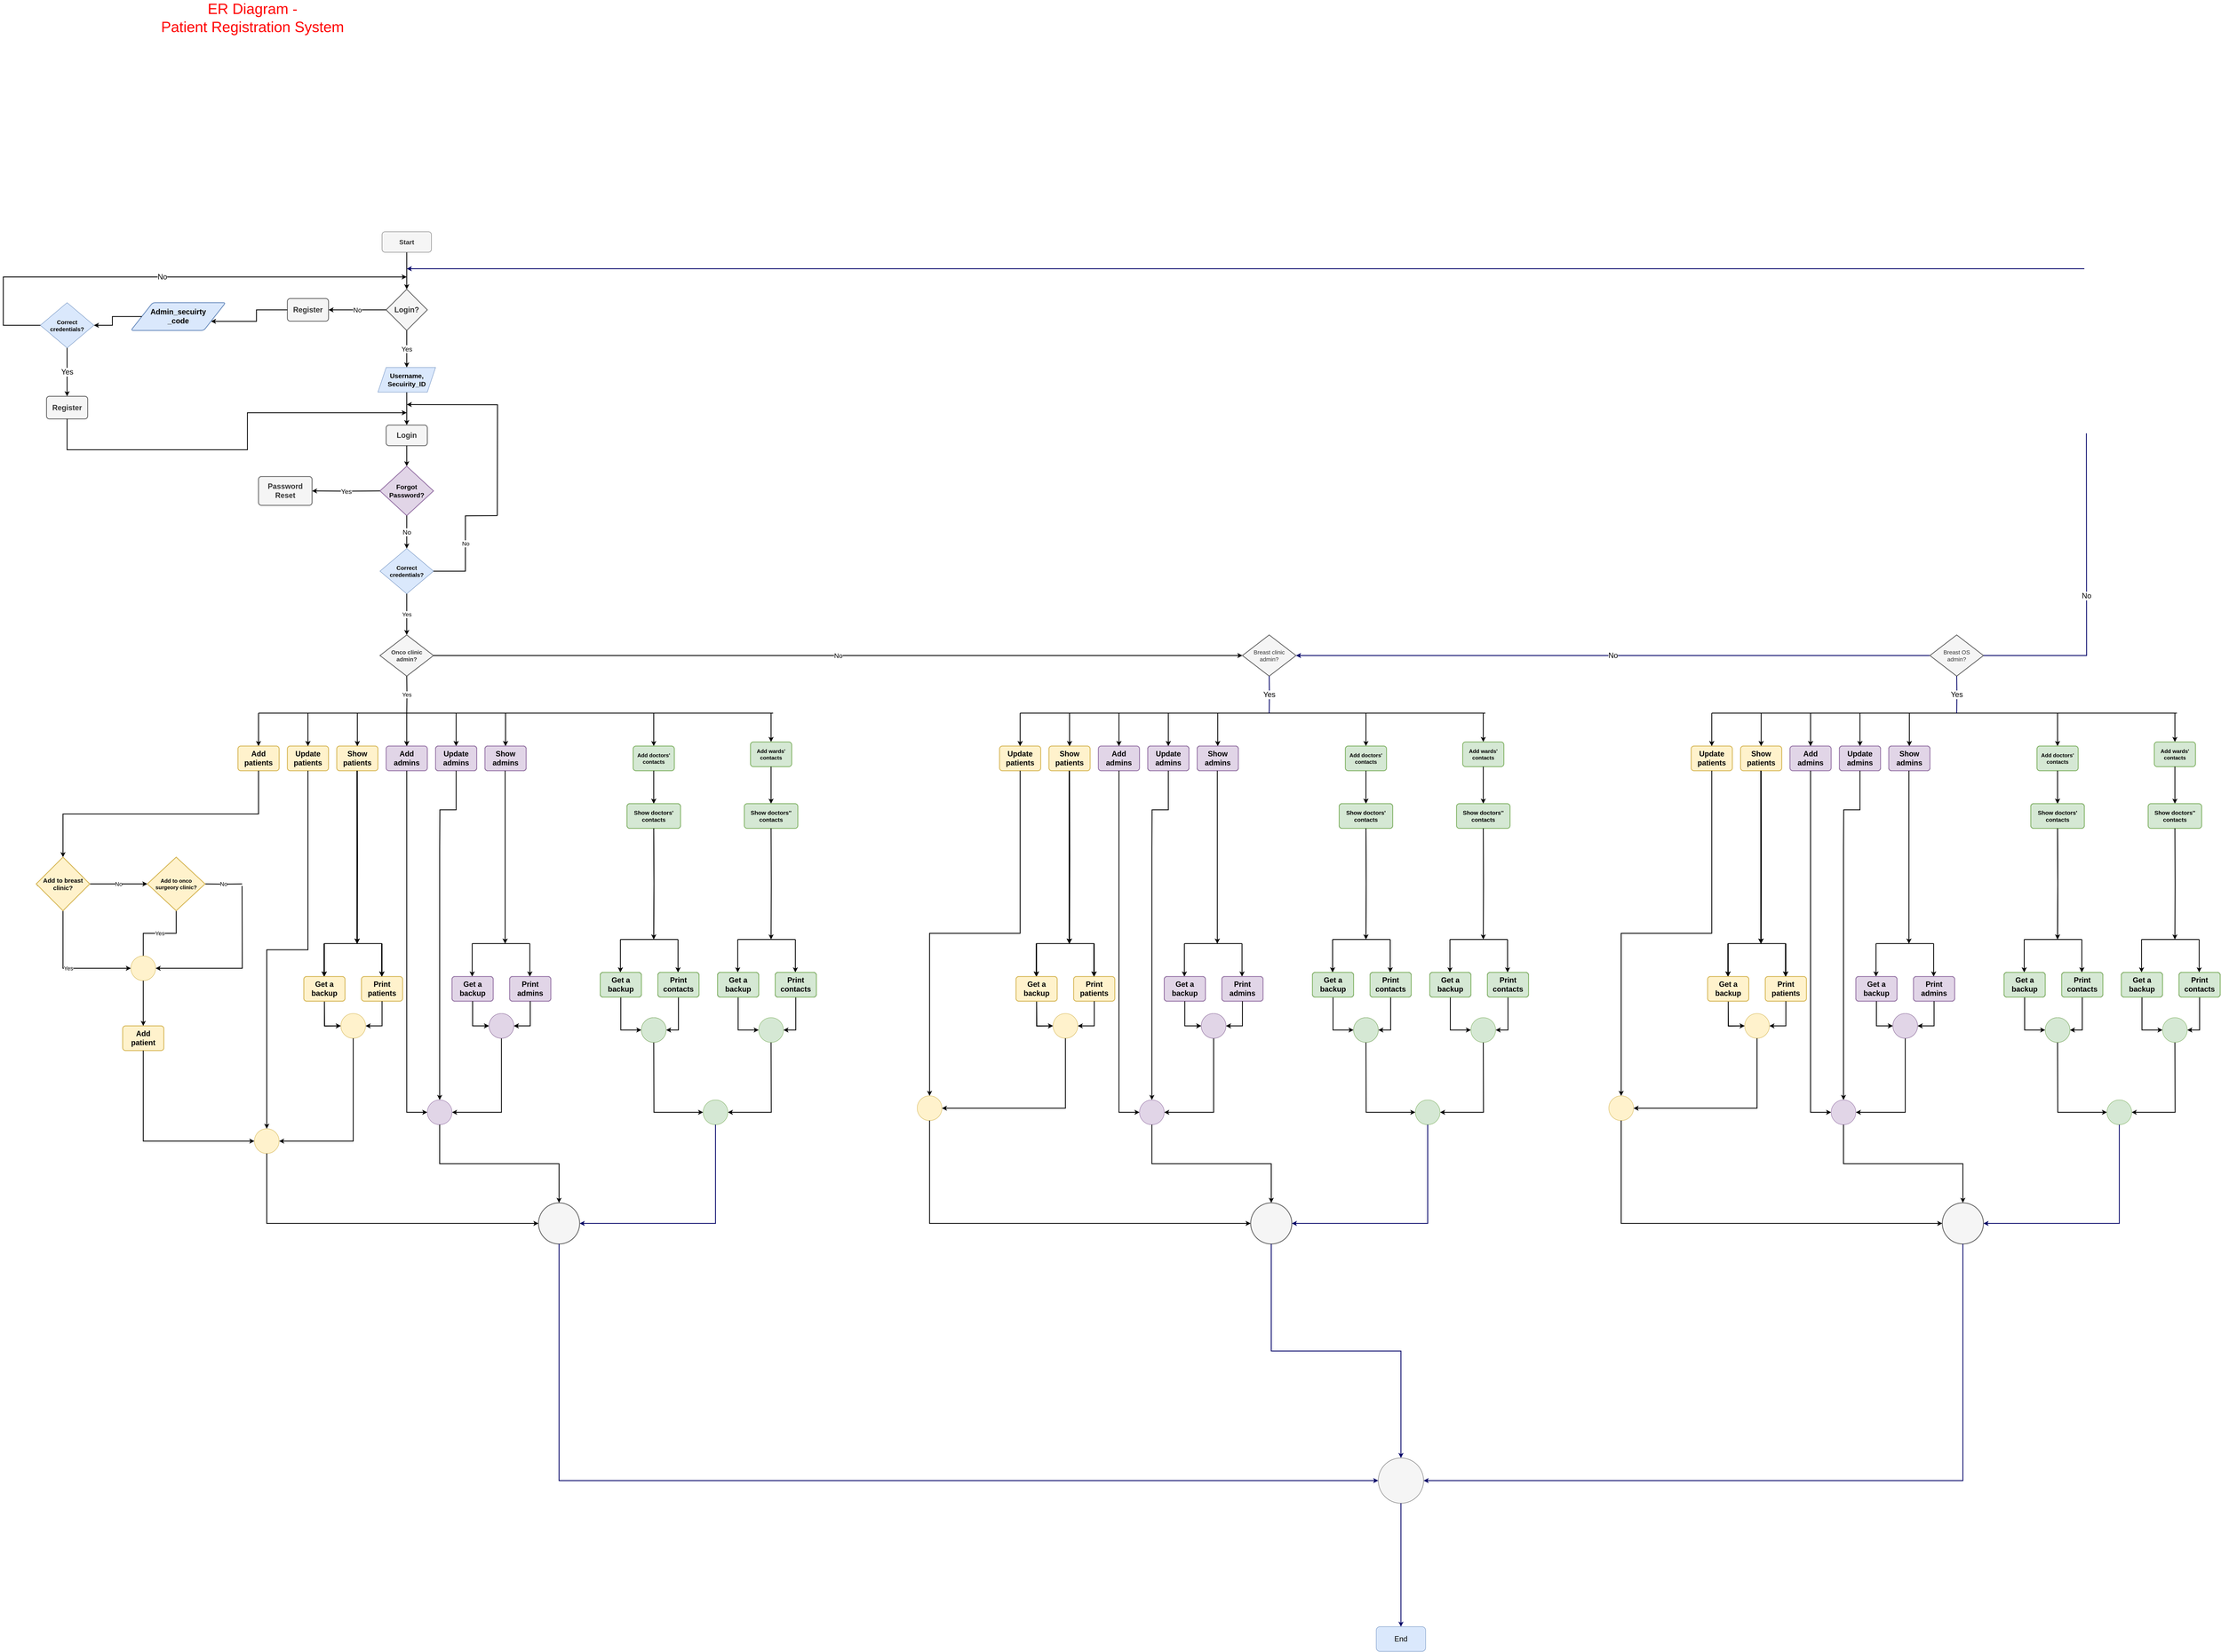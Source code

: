 <mxfile version="15.4.1" type="github"><diagram id="oxunKgcQRHi2RdzVe9Y8" name="Page-1"><mxGraphModel dx="2234" dy="2977" grid="1" gridSize="10" guides="1" tooltips="1" connect="1" arrows="1" fold="1" page="1" pageScale="1" pageWidth="850" pageHeight="1100" math="0" shadow="0"><root><mxCell id="0"/><mxCell id="1" parent="0"/><mxCell id="N8G85bomGwb_iy5dA0hu-19" value="" style="edgeStyle=orthogonalEdgeStyle;rounded=0;orthogonalLoop=1;jettySize=auto;html=1;fontSize=14;startArrow=classic;startFill=1;endArrow=none;endFill=0;strokeWidth=2;entryX=0.5;entryY=1;entryDx=0;entryDy=0;exitX=0.5;exitY=0;exitDx=0;exitDy=0;exitPerimeter=0;" parent="1" source="J6z-Cm93aGvpZej3o-pE-10" target="N8G85bomGwb_iy5dA0hu-580" edge="1"><mxGeometry relative="1" as="geometry"><mxPoint x="400" y="-1330" as="sourcePoint"/><mxPoint x="400" y="-1040" as="targetPoint"/></mxGeometry></mxCell><mxCell id="N8G85bomGwb_iy5dA0hu-8" value="" style="endArrow=none;html=1;rounded=0;strokeWidth=2;edgeStyle=orthogonalEdgeStyle;entryX=0.5;entryY=1;entryDx=0;entryDy=0;startArrow=classic;startFill=1;exitX=0.5;exitY=0;exitDx=0;exitDy=0;" parent="1" source="N8G85bomGwb_iy5dA0hu-17" target="N8G85bomGwb_iy5dA0hu-583" edge="1"><mxGeometry width="50" height="50" relative="1" as="geometry"><mxPoint x="400" y="-1020" as="sourcePoint"/><mxPoint x="400" y="-910" as="targetPoint"/></mxGeometry></mxCell><mxCell id="N8G85bomGwb_iy5dA0hu-9" value="&lt;font style=&quot;font-size: 14px;&quot;&gt;Correct &lt;br style=&quot;font-size: 14px;&quot;&gt;credentials?&lt;/font&gt;" style="rhombus;whiteSpace=wrap;html=1;fillColor=#dae8fc;strokeColor=#6c8ebf;fontSize=14;fontStyle=1" parent="1" vertex="1"><mxGeometry x="335" y="-720" width="130" height="110" as="geometry"/></mxCell><mxCell id="N8G85bomGwb_iy5dA0hu-12" value="No" style="endArrow=none;html=1;rounded=0;fontSize=14;strokeWidth=2;edgeStyle=orthogonalEdgeStyle;entryX=1;entryY=0.5;entryDx=0;entryDy=0;startArrow=none;startFill=0;" parent="1" target="N8G85bomGwb_iy5dA0hu-9" edge="1"><mxGeometry width="50" height="50" relative="1" as="geometry"><mxPoint x="620" y="-800" as="sourcePoint"/><mxPoint x="450" y="-820" as="targetPoint"/></mxGeometry></mxCell><mxCell id="N8G85bomGwb_iy5dA0hu-16" value="" style="endArrow=none;html=1;rounded=0;fontSize=14;strokeWidth=2;edgeStyle=orthogonalEdgeStyle;startArrow=classic;startFill=1;" parent="1" edge="1"><mxGeometry width="50" height="50" relative="1" as="geometry"><mxPoint x="400" y="-1070" as="sourcePoint"/><mxPoint x="620" y="-800" as="targetPoint"/></mxGeometry></mxCell><mxCell id="N8G85bomGwb_iy5dA0hu-17" value="Login" style="rounded=1;whiteSpace=wrap;html=1;absoluteArcSize=1;arcSize=14;strokeWidth=2;fontSize=18;fillColor=#f5f5f5;strokeColor=#666666;fontColor=#333333;fontStyle=1" parent="1" vertex="1"><mxGeometry x="350" y="-1020" width="100" height="50" as="geometry"/></mxCell><mxCell id="N8G85bomGwb_iy5dA0hu-18" value="" style="endArrow=none;html=1;rounded=0;fontSize=14;strokeWidth=2;edgeStyle=orthogonalEdgeStyle;exitX=0.5;exitY=0;exitDx=0;exitDy=0;startArrow=classic;startFill=1;entryX=0.5;entryY=1;entryDx=0;entryDy=0;exitPerimeter=0;" parent="1" source="J6z-Cm93aGvpZej3o-pE-1" target="N8G85bomGwb_iy5dA0hu-17" edge="1"><mxGeometry width="50" height="50" relative="1" as="geometry"><mxPoint x="400" y="-860" as="sourcePoint"/><mxPoint x="405" y="-790" as="targetPoint"/></mxGeometry></mxCell><mxCell id="N8G85bomGwb_iy5dA0hu-21" value="Yes" style="endArrow=none;html=1;rounded=0;fontSize=14;strokeWidth=2;edgeStyle=orthogonalEdgeStyle;entryX=0.5;entryY=1;entryDx=0;entryDy=0;startArrow=classic;startFill=1;exitX=0.5;exitY=0;exitDx=0;exitDy=0;exitPerimeter=0;" parent="1" source="N8G85bomGwb_iy5dA0hu-22" target="N8G85bomGwb_iy5dA0hu-9" edge="1"><mxGeometry width="50" height="50" relative="1" as="geometry"><mxPoint x="400" y="-540" as="sourcePoint"/><mxPoint x="450" y="-710" as="targetPoint"/></mxGeometry></mxCell><mxCell id="N8G85bomGwb_iy5dA0hu-22" value="Onco clinic &lt;br style=&quot;font-size: 14px;&quot;&gt;admin?" style="strokeWidth=2;html=1;shape=mxgraph.flowchart.decision;whiteSpace=wrap;fontSize=14;fillColor=#f5f5f5;strokeColor=#666666;fontColor=#333333;fontStyle=1" parent="1" vertex="1"><mxGeometry x="335" y="-510" width="130" height="100" as="geometry"/></mxCell><mxCell id="N8G85bomGwb_iy5dA0hu-23" value="No" style="endArrow=none;html=1;rounded=0;fontSize=16;strokeWidth=2;edgeStyle=orthogonalEdgeStyle;entryX=1;entryY=0.5;entryDx=0;entryDy=0;entryPerimeter=0;endFill=0;startArrow=classic;startFill=1;exitX=0;exitY=0.5;exitDx=0;exitDy=0;exitPerimeter=0;" parent="1" source="N8G85bomGwb_iy5dA0hu-24" target="N8G85bomGwb_iy5dA0hu-22" edge="1"><mxGeometry width="50" height="50" relative="1" as="geometry"><mxPoint x="630" y="-490" as="sourcePoint"/><mxPoint x="450" y="-520" as="targetPoint"/><Array as="points"><mxPoint x="1190" y="-460"/><mxPoint x="1190" y="-460"/></Array></mxGeometry></mxCell><mxCell id="N8G85bomGwb_iy5dA0hu-24" value="Breast clinic &lt;br&gt;admin?" style="strokeWidth=2;html=1;shape=mxgraph.flowchart.decision;whiteSpace=wrap;fontSize=14;fillColor=#f5f5f5;strokeColor=#666666;fontColor=#333333;" parent="1" vertex="1"><mxGeometry x="2430" y="-510" width="130" height="100" as="geometry"/></mxCell><mxCell id="N8G85bomGwb_iy5dA0hu-25" value="Yes" style="endArrow=none;html=1;rounded=0;fontSize=14;strokeWidth=2;edgeStyle=orthogonalEdgeStyle;entryX=0.5;entryY=1;entryDx=0;entryDy=0;entryPerimeter=0;startArrow=none;startFill=0;" parent="1" target="N8G85bomGwb_iy5dA0hu-22" edge="1"><mxGeometry width="50" height="50" relative="1" as="geometry"><mxPoint x="400" y="-320" as="sourcePoint"/><mxPoint x="450" y="-320" as="targetPoint"/></mxGeometry></mxCell><mxCell id="N8G85bomGwb_iy5dA0hu-26" value="" style="endArrow=none;html=1;rounded=0;fontSize=14;strokeWidth=2;edgeStyle=orthogonalEdgeStyle;" parent="1" edge="1"><mxGeometry width="50" height="50" relative="1" as="geometry"><mxPoint x="640" y="-320" as="sourcePoint"/><mxPoint x="40" y="-320" as="targetPoint"/></mxGeometry></mxCell><mxCell id="N8G85bomGwb_iy5dA0hu-27" value="" style="endArrow=none;html=1;rounded=0;fontSize=14;strokeWidth=2;edgeStyle=orthogonalEdgeStyle;startArrow=classic;startFill=1;" parent="1" edge="1"><mxGeometry width="50" height="50" relative="1" as="geometry"><mxPoint x="40" y="-240" as="sourcePoint"/><mxPoint x="40" y="-320" as="targetPoint"/></mxGeometry></mxCell><mxCell id="N8G85bomGwb_iy5dA0hu-28" value="Add patients" style="rounded=1;whiteSpace=wrap;html=1;absoluteArcSize=1;arcSize=14;strokeWidth=2;fontSize=18;fillColor=#fff2cc;strokeColor=#d6b656;fontStyle=1" parent="1" vertex="1"><mxGeometry x="-10" y="-240" width="100" height="60" as="geometry"/></mxCell><mxCell id="N8G85bomGwb_iy5dA0hu-29" value="" style="endArrow=none;html=1;rounded=0;fontSize=14;strokeWidth=2;edgeStyle=orthogonalEdgeStyle;startArrow=classic;startFill=1;" parent="1" edge="1"><mxGeometry width="50" height="50" relative="1" as="geometry"><mxPoint x="160" y="-240" as="sourcePoint"/><mxPoint x="160" y="-320" as="targetPoint"/></mxGeometry></mxCell><mxCell id="N8G85bomGwb_iy5dA0hu-30" value="Update patients" style="rounded=1;whiteSpace=wrap;html=1;absoluteArcSize=1;arcSize=14;strokeWidth=2;fontSize=18;fillColor=#fff2cc;strokeColor=#d6b656;fontStyle=1" parent="1" vertex="1"><mxGeometry x="110" y="-240" width="100" height="60" as="geometry"/></mxCell><mxCell id="N8G85bomGwb_iy5dA0hu-31" value="" style="endArrow=none;html=1;rounded=0;fontSize=14;strokeWidth=2;edgeStyle=orthogonalEdgeStyle;startArrow=classic;startFill=1;" parent="1" edge="1"><mxGeometry width="50" height="50" relative="1" as="geometry"><mxPoint x="280" y="-240" as="sourcePoint"/><mxPoint x="280" y="-320" as="targetPoint"/></mxGeometry></mxCell><mxCell id="N8G85bomGwb_iy5dA0hu-32" value="Show patients" style="rounded=1;whiteSpace=wrap;html=1;absoluteArcSize=1;arcSize=14;strokeWidth=2;fontSize=18;fillColor=#fff2cc;strokeColor=#d6b656;fontStyle=1" parent="1" vertex="1"><mxGeometry x="230" y="-240" width="100" height="60" as="geometry"/></mxCell><mxCell id="N8G85bomGwb_iy5dA0hu-33" value="" style="endArrow=none;html=1;rounded=0;fontSize=14;strokeWidth=2;edgeStyle=orthogonalEdgeStyle;startArrow=classic;startFill=1;" parent="1" edge="1"><mxGeometry width="50" height="50" relative="1" as="geometry"><mxPoint x="400" y="-240" as="sourcePoint"/><mxPoint x="400" y="-320" as="targetPoint"/></mxGeometry></mxCell><mxCell id="N8G85bomGwb_iy5dA0hu-34" value="Add admins" style="rounded=1;whiteSpace=wrap;html=1;absoluteArcSize=1;arcSize=14;strokeWidth=2;fontSize=18;fillColor=#e1d5e7;strokeColor=#9673a6;fontStyle=1" parent="1" vertex="1"><mxGeometry x="350" y="-240" width="100" height="60" as="geometry"/></mxCell><mxCell id="N8G85bomGwb_iy5dA0hu-35" value="" style="endArrow=none;html=1;rounded=0;fontSize=14;strokeWidth=2;edgeStyle=orthogonalEdgeStyle;startArrow=classic;startFill=1;" parent="1" edge="1"><mxGeometry width="50" height="50" relative="1" as="geometry"><mxPoint x="520" y="-240" as="sourcePoint"/><mxPoint x="520" y="-320" as="targetPoint"/></mxGeometry></mxCell><mxCell id="N8G85bomGwb_iy5dA0hu-36" value="Update admins" style="rounded=1;whiteSpace=wrap;html=1;absoluteArcSize=1;arcSize=14;strokeWidth=2;fontSize=14;" parent="1" vertex="1"><mxGeometry x="470" y="-240" width="100" height="60" as="geometry"/></mxCell><mxCell id="N8G85bomGwb_iy5dA0hu-37" value="" style="endArrow=none;html=1;rounded=0;fontSize=14;strokeWidth=2;edgeStyle=orthogonalEdgeStyle;startArrow=classic;startFill=1;" parent="1" edge="1"><mxGeometry width="50" height="50" relative="1" as="geometry"><mxPoint x="640" y="-240" as="sourcePoint"/><mxPoint x="640" y="-320" as="targetPoint"/></mxGeometry></mxCell><mxCell id="N8G85bomGwb_iy5dA0hu-38" value="Show admins" style="rounded=1;whiteSpace=wrap;html=1;absoluteArcSize=1;arcSize=14;strokeWidth=2;fontSize=14;" parent="1" vertex="1"><mxGeometry x="590" y="-240" width="100" height="60" as="geometry"/></mxCell><mxCell id="N8G85bomGwb_iy5dA0hu-40" value="" style="endArrow=none;html=1;rounded=0;fontSize=14;strokeWidth=2;edgeStyle=orthogonalEdgeStyle;" parent="1" edge="1"><mxGeometry width="50" height="50" relative="1" as="geometry"><mxPoint x="640" y="-320" as="sourcePoint"/><mxPoint x="40" y="-320" as="targetPoint"/></mxGeometry></mxCell><mxCell id="N8G85bomGwb_iy5dA0hu-41" value="" style="endArrow=none;html=1;rounded=0;fontSize=14;strokeWidth=2;edgeStyle=orthogonalEdgeStyle;startArrow=classic;startFill=1;" parent="1" edge="1"><mxGeometry width="50" height="50" relative="1" as="geometry"><mxPoint x="160" y="-240" as="sourcePoint"/><mxPoint x="160" y="-320" as="targetPoint"/></mxGeometry></mxCell><mxCell id="N8G85bomGwb_iy5dA0hu-42" value="" style="endArrow=none;html=1;rounded=0;fontSize=14;strokeWidth=2;edgeStyle=orthogonalEdgeStyle;startArrow=classic;startFill=1;" parent="1" edge="1"><mxGeometry width="50" height="50" relative="1" as="geometry"><mxPoint x="280" y="-240" as="sourcePoint"/><mxPoint x="280" y="-320" as="targetPoint"/></mxGeometry></mxCell><mxCell id="N8G85bomGwb_iy5dA0hu-43" value="" style="endArrow=none;html=1;rounded=0;fontSize=14;strokeWidth=2;edgeStyle=orthogonalEdgeStyle;startArrow=classic;startFill=1;" parent="1" edge="1"><mxGeometry width="50" height="50" relative="1" as="geometry"><mxPoint x="400" y="-240" as="sourcePoint"/><mxPoint x="400" y="-320" as="targetPoint"/></mxGeometry></mxCell><mxCell id="N8G85bomGwb_iy5dA0hu-44" value="" style="endArrow=none;html=1;rounded=0;fontSize=14;strokeWidth=2;edgeStyle=orthogonalEdgeStyle;startArrow=classic;startFill=1;" parent="1" edge="1"><mxGeometry width="50" height="50" relative="1" as="geometry"><mxPoint x="520" y="-240" as="sourcePoint"/><mxPoint x="520" y="-320" as="targetPoint"/></mxGeometry></mxCell><mxCell id="N8G85bomGwb_iy5dA0hu-45" value="" style="endArrow=none;html=1;rounded=0;fontSize=14;strokeWidth=2;edgeStyle=orthogonalEdgeStyle;startArrow=classic;startFill=1;" parent="1" edge="1"><mxGeometry width="50" height="50" relative="1" as="geometry"><mxPoint x="640" y="-240" as="sourcePoint"/><mxPoint x="640" y="-320" as="targetPoint"/></mxGeometry></mxCell><mxCell id="N8G85bomGwb_iy5dA0hu-46" value="Show admins" style="rounded=1;whiteSpace=wrap;html=1;absoluteArcSize=1;arcSize=14;strokeWidth=2;fontSize=14;" parent="1" vertex="1"><mxGeometry x="590" y="-240" width="100" height="60" as="geometry"/></mxCell><mxCell id="N8G85bomGwb_iy5dA0hu-47" value="Update admins" style="rounded=1;whiteSpace=wrap;html=1;absoluteArcSize=1;arcSize=14;strokeWidth=2;fontSize=14;" parent="1" vertex="1"><mxGeometry x="470" y="-240" width="100" height="60" as="geometry"/></mxCell><mxCell id="N8G85bomGwb_iy5dA0hu-48" value="" style="endArrow=none;html=1;rounded=0;fontSize=14;strokeWidth=2;edgeStyle=orthogonalEdgeStyle;" parent="1" edge="1"><mxGeometry width="50" height="50" relative="1" as="geometry"><mxPoint x="1290" y="-320" as="sourcePoint"/><mxPoint x="40" y="-320" as="targetPoint"/></mxGeometry></mxCell><mxCell id="N8G85bomGwb_iy5dA0hu-49" value="" style="endArrow=none;html=1;rounded=0;fontSize=14;strokeWidth=2;edgeStyle=orthogonalEdgeStyle;startArrow=classic;startFill=1;" parent="1" edge="1"><mxGeometry width="50" height="50" relative="1" as="geometry"><mxPoint x="160" y="-240" as="sourcePoint"/><mxPoint x="160" y="-320" as="targetPoint"/></mxGeometry></mxCell><mxCell id="N8G85bomGwb_iy5dA0hu-50" value="" style="endArrow=none;html=1;rounded=0;fontSize=14;strokeWidth=2;edgeStyle=orthogonalEdgeStyle;startArrow=classic;startFill=1;" parent="1" edge="1"><mxGeometry width="50" height="50" relative="1" as="geometry"><mxPoint x="280" y="-240" as="sourcePoint"/><mxPoint x="280" y="-320" as="targetPoint"/></mxGeometry></mxCell><mxCell id="N8G85bomGwb_iy5dA0hu-51" value="" style="endArrow=none;html=1;rounded=0;fontSize=14;strokeWidth=2;edgeStyle=orthogonalEdgeStyle;startArrow=classic;startFill=1;" parent="1" edge="1"><mxGeometry width="50" height="50" relative="1" as="geometry"><mxPoint x="400" y="-240" as="sourcePoint"/><mxPoint x="400" y="-320" as="targetPoint"/></mxGeometry></mxCell><mxCell id="N8G85bomGwb_iy5dA0hu-52" value="" style="endArrow=none;html=1;rounded=0;fontSize=14;strokeWidth=2;edgeStyle=orthogonalEdgeStyle;startArrow=classic;startFill=1;" parent="1" edge="1"><mxGeometry width="50" height="50" relative="1" as="geometry"><mxPoint x="520" y="-240" as="sourcePoint"/><mxPoint x="520" y="-320" as="targetPoint"/></mxGeometry></mxCell><mxCell id="N8G85bomGwb_iy5dA0hu-53" value="" style="endArrow=none;html=1;rounded=0;fontSize=14;strokeWidth=2;edgeStyle=orthogonalEdgeStyle;startArrow=classic;startFill=1;" parent="1" edge="1"><mxGeometry width="50" height="50" relative="1" as="geometry"><mxPoint x="640" y="-240" as="sourcePoint"/><mxPoint x="640" y="-320" as="targetPoint"/></mxGeometry></mxCell><mxCell id="N8G85bomGwb_iy5dA0hu-54" value="Show admins" style="rounded=1;whiteSpace=wrap;html=1;absoluteArcSize=1;arcSize=14;strokeWidth=2;fontSize=18;fillColor=#e1d5e7;strokeColor=#9673a6;fontStyle=1" parent="1" vertex="1"><mxGeometry x="590" y="-240" width="100" height="60" as="geometry"/></mxCell><mxCell id="N8G85bomGwb_iy5dA0hu-55" value="Update admins" style="rounded=1;whiteSpace=wrap;html=1;absoluteArcSize=1;arcSize=14;strokeWidth=2;fontSize=18;fillColor=#e1d5e7;strokeColor=#9673a6;fontStyle=1" parent="1" vertex="1"><mxGeometry x="470" y="-240" width="100" height="60" as="geometry"/></mxCell><mxCell id="N8G85bomGwb_iy5dA0hu-72" value="" style="endArrow=none;html=1;rounded=0;fontSize=14;strokeWidth=2;edgeStyle=orthogonalEdgeStyle;startArrow=classic;startFill=1;" parent="1" edge="1"><mxGeometry width="50" height="50" relative="1" as="geometry"><mxPoint x="1000" y="-240" as="sourcePoint"/><mxPoint x="1000" y="-320" as="targetPoint"/></mxGeometry></mxCell><mxCell id="N8G85bomGwb_iy5dA0hu-73" value="Add doctors' contacts" style="rounded=1;whiteSpace=wrap;html=1;absoluteArcSize=1;arcSize=14;strokeWidth=2;fontSize=13;fillColor=#d5e8d4;strokeColor=#82b366;fontStyle=1" parent="1" vertex="1"><mxGeometry x="950" y="-240" width="100" height="60" as="geometry"/></mxCell><mxCell id="N8G85bomGwb_iy5dA0hu-76" value="" style="endArrow=none;html=1;rounded=0;fontSize=14;strokeWidth=2;edgeStyle=orthogonalEdgeStyle;startArrow=classic;startFill=1;exitX=0.5;exitY=0;exitDx=0;exitDy=0;" parent="1" source="N8G85bomGwb_iy5dA0hu-77" edge="1"><mxGeometry width="50" height="50" relative="1" as="geometry"><mxPoint x="1230" y="-240" as="sourcePoint"/><mxPoint x="1285" y="-320" as="targetPoint"/></mxGeometry></mxCell><mxCell id="N8G85bomGwb_iy5dA0hu-77" value="Add wards' contacts" style="rounded=1;whiteSpace=wrap;html=1;absoluteArcSize=1;arcSize=14;strokeWidth=2;fontSize=13;fillColor=#d5e8d4;strokeColor=#82b366;fontStyle=1" parent="1" vertex="1"><mxGeometry x="1235" y="-250" width="100" height="60" as="geometry"/></mxCell><mxCell id="N8G85bomGwb_iy5dA0hu-97" value="" style="endArrow=none;html=1;rounded=0;fontSize=14;strokeWidth=2;edgeStyle=orthogonalEdgeStyle;entryX=0.5;entryY=1;entryDx=0;entryDy=0;startArrow=classic;startFill=1;exitX=0.5;exitY=0;exitDx=0;exitDy=0;exitPerimeter=0;" parent="1" source="N8G85bomGwb_iy5dA0hu-98" target="N8G85bomGwb_iy5dA0hu-28" edge="1"><mxGeometry width="50" height="50" relative="1" as="geometry"><mxPoint x="40" y="-70" as="sourcePoint"/><mxPoint x="460" y="-140" as="targetPoint"/></mxGeometry></mxCell><mxCell id="N8G85bomGwb_iy5dA0hu-98" value="Add to breast clinic?" style="strokeWidth=2;html=1;shape=mxgraph.flowchart.decision;whiteSpace=wrap;fontSize=14;fillColor=#fff2cc;strokeColor=#d6b656;" parent="1" vertex="1"><mxGeometry x="-500" y="30" width="130" height="130" as="geometry"/></mxCell><mxCell id="N8G85bomGwb_iy5dA0hu-99" value="Yes" style="endArrow=none;html=1;rounded=0;fontSize=14;strokeWidth=2;edgeStyle=orthogonalEdgeStyle;entryX=0.5;entryY=1;entryDx=0;entryDy=0;entryPerimeter=0;startArrow=classic;startFill=1;exitX=0;exitY=0.5;exitDx=0;exitDy=0;exitPerimeter=0;" parent="1" source="N8G85bomGwb_iy5dA0hu-104" target="N8G85bomGwb_iy5dA0hu-98" edge="1"><mxGeometry width="50" height="50" relative="1" as="geometry"><mxPoint x="-285" y="240" as="sourcePoint"/><mxPoint x="460" y="50" as="targetPoint"/></mxGeometry></mxCell><mxCell id="N8G85bomGwb_iy5dA0hu-102" value="No" style="edgeStyle=orthogonalEdgeStyle;rounded=0;orthogonalLoop=1;jettySize=auto;html=1;fontSize=14;startArrow=classic;startFill=1;endArrow=none;endFill=0;strokeWidth=2;exitX=0;exitY=0.5;exitDx=0;exitDy=0;exitPerimeter=0;" parent="1" source="N8G85bomGwb_iy5dA0hu-101" target="N8G85bomGwb_iy5dA0hu-98" edge="1"><mxGeometry relative="1" as="geometry"><mxPoint x="-100" y="85" as="sourcePoint"/></mxGeometry></mxCell><mxCell id="N8G85bomGwb_iy5dA0hu-101" value="Add to onco &lt;br&gt;surgeory clinic?" style="strokeWidth=2;html=1;shape=mxgraph.flowchart.decision;whiteSpace=wrap;fontSize=14;fillColor=#fff2cc;strokeColor=#d6b656;" parent="1" vertex="1"><mxGeometry x="-230" y="30" width="140" height="130" as="geometry"/></mxCell><mxCell id="N8G85bomGwb_iy5dA0hu-103" value="Yes" style="endArrow=none;html=1;rounded=0;fontSize=14;strokeWidth=2;edgeStyle=orthogonalEdgeStyle;entryX=0.5;entryY=1;entryDx=0;entryDy=0;entryPerimeter=0;exitX=0.5;exitY=0;exitDx=0;exitDy=0;exitPerimeter=0;" parent="1" source="N8G85bomGwb_iy5dA0hu-104" target="N8G85bomGwb_iy5dA0hu-101" edge="1"><mxGeometry width="50" height="50" relative="1" as="geometry"><mxPoint x="-110" y="270" as="sourcePoint"/><mxPoint x="-120" y="140" as="targetPoint"/></mxGeometry></mxCell><mxCell id="N8G85bomGwb_iy5dA0hu-104" value="" style="verticalLabelPosition=bottom;verticalAlign=top;html=1;shape=mxgraph.flowchart.on-page_reference;fontSize=14;fillColor=#fff2cc;strokeColor=#d6b656;" parent="1" vertex="1"><mxGeometry x="-270" y="270" width="60" height="60" as="geometry"/></mxCell><mxCell id="N8G85bomGwb_iy5dA0hu-106" value="No" style="endArrow=none;html=1;rounded=0;fontSize=14;strokeWidth=2;edgeStyle=orthogonalEdgeStyle;entryX=1;entryY=0.5;entryDx=0;entryDy=0;entryPerimeter=0;" parent="1" target="N8G85bomGwb_iy5dA0hu-101" edge="1"><mxGeometry width="50" height="50" relative="1" as="geometry"><mxPoint y="95" as="sourcePoint"/><mxPoint x="-120" y="40" as="targetPoint"/></mxGeometry></mxCell><mxCell id="N8G85bomGwb_iy5dA0hu-107" value="" style="endArrow=none;html=1;rounded=0;fontSize=14;strokeWidth=2;edgeStyle=orthogonalEdgeStyle;exitX=1;exitY=0.5;exitDx=0;exitDy=0;exitPerimeter=0;startArrow=classic;startFill=1;" parent="1" source="N8G85bomGwb_iy5dA0hu-104" edge="1"><mxGeometry width="50" height="50" relative="1" as="geometry"><mxPoint x="-170" y="90" as="sourcePoint"/><mxPoint y="100" as="targetPoint"/></mxGeometry></mxCell><mxCell id="N8G85bomGwb_iy5dA0hu-108" value="Add patient" style="rounded=1;whiteSpace=wrap;html=1;absoluteArcSize=1;arcSize=14;strokeWidth=2;fontSize=18;fillColor=#fff2cc;strokeColor=#d6b656;fontStyle=1" parent="1" vertex="1"><mxGeometry x="-290" y="440" width="100" height="60" as="geometry"/></mxCell><mxCell id="N8G85bomGwb_iy5dA0hu-109" value="" style="endArrow=none;html=1;rounded=0;fontSize=14;strokeWidth=2;edgeStyle=orthogonalEdgeStyle;entryX=0.5;entryY=1;entryDx=0;entryDy=0;entryPerimeter=0;exitX=0.5;exitY=0;exitDx=0;exitDy=0;startArrow=classic;startFill=1;" parent="1" source="N8G85bomGwb_iy5dA0hu-108" target="N8G85bomGwb_iy5dA0hu-104" edge="1"><mxGeometry width="50" height="50" relative="1" as="geometry"><mxPoint x="-170" y="390" as="sourcePoint"/><mxPoint x="-120" y="340" as="targetPoint"/></mxGeometry></mxCell><mxCell id="N8G85bomGwb_iy5dA0hu-111" value="" style="endArrow=none;html=1;rounded=0;fontSize=14;strokeWidth=2;edgeStyle=orthogonalEdgeStyle;entryX=0.5;entryY=1;entryDx=0;entryDy=0;startArrow=classic;startFill=1;" parent="1" target="N8G85bomGwb_iy5dA0hu-32" edge="1"><mxGeometry width="50" height="50" relative="1" as="geometry"><mxPoint x="280" y="240" as="sourcePoint"/><mxPoint x="380" y="-60" as="targetPoint"/></mxGeometry></mxCell><mxCell id="N8G85bomGwb_iy5dA0hu-112" value="" style="endArrow=none;html=1;rounded=0;fontSize=14;strokeWidth=2;entryX=0.5;entryY=1;entryDx=0;entryDy=0;exitX=0.5;exitY=0;exitDx=0;exitDy=0;exitPerimeter=0;edgeStyle=orthogonalEdgeStyle;startArrow=classic;startFill=1;" parent="1" source="N8G85bomGwb_iy5dA0hu-113" target="N8G85bomGwb_iy5dA0hu-30" edge="1"><mxGeometry width="50" height="50" relative="1" as="geometry"><mxPoint x="160" y="310" as="sourcePoint"/><mxPoint x="-40" y="40" as="targetPoint"/></mxGeometry></mxCell><mxCell id="N8G85bomGwb_iy5dA0hu-113" value="" style="verticalLabelPosition=bottom;verticalAlign=top;html=1;shape=mxgraph.flowchart.on-page_reference;fontSize=14;fillColor=#fff2cc;strokeColor=#d6b656;" parent="1" vertex="1"><mxGeometry x="30" y="690" width="60" height="60" as="geometry"/></mxCell><mxCell id="N8G85bomGwb_iy5dA0hu-114" value="" style="endArrow=none;startArrow=classic;html=1;rounded=0;fontSize=14;strokeWidth=2;entryX=0.5;entryY=1;entryDx=0;entryDy=0;exitX=0;exitY=0.5;exitDx=0;exitDy=0;exitPerimeter=0;edgeStyle=orthogonalEdgeStyle;endFill=0;" parent="1" source="N8G85bomGwb_iy5dA0hu-113" target="N8G85bomGwb_iy5dA0hu-108" edge="1"><mxGeometry width="50" height="50" relative="1" as="geometry"><mxPoint x="-90" y="490" as="sourcePoint"/><mxPoint x="-40" y="440" as="targetPoint"/></mxGeometry></mxCell><mxCell id="N8G85bomGwb_iy5dA0hu-115" value="" style="endArrow=none;html=1;rounded=0;fontSize=14;strokeWidth=2;edgeStyle=orthogonalEdgeStyle;" parent="1" edge="1"><mxGeometry width="50" height="50" relative="1" as="geometry"><mxPoint x="200" y="240" as="sourcePoint"/><mxPoint x="340" y="240" as="targetPoint"/></mxGeometry></mxCell><mxCell id="N8G85bomGwb_iy5dA0hu-116" value="Get a backup" style="rounded=1;whiteSpace=wrap;html=1;absoluteArcSize=1;arcSize=14;strokeWidth=2;fontSize=14;fillColor=#fff2cc;strokeColor=#d6b656;" parent="1" vertex="1"><mxGeometry x="150" y="320" width="100" height="60" as="geometry"/></mxCell><mxCell id="N8G85bomGwb_iy5dA0hu-117" value="" style="endArrow=none;html=1;rounded=0;fontSize=14;strokeWidth=2;edgeStyle=orthogonalEdgeStyle;startArrow=classic;startFill=1;" parent="1" edge="1"><mxGeometry width="50" height="50" relative="1" as="geometry"><mxPoint x="200" y="320" as="sourcePoint"/><mxPoint x="200" y="240" as="targetPoint"/></mxGeometry></mxCell><mxCell id="N8G85bomGwb_iy5dA0hu-118" value="Print patients" style="rounded=1;whiteSpace=wrap;html=1;absoluteArcSize=1;arcSize=14;strokeWidth=2;fontSize=18;fillColor=#fff2cc;strokeColor=#d6b656;fontStyle=1" parent="1" vertex="1"><mxGeometry x="290" y="320" width="100" height="60" as="geometry"/></mxCell><mxCell id="N8G85bomGwb_iy5dA0hu-119" value="" style="endArrow=none;html=1;rounded=0;fontSize=14;strokeWidth=2;edgeStyle=orthogonalEdgeStyle;startArrow=classic;startFill=1;" parent="1" edge="1"><mxGeometry width="50" height="50" relative="1" as="geometry"><mxPoint x="340" y="320" as="sourcePoint"/><mxPoint x="340" y="240" as="targetPoint"/></mxGeometry></mxCell><mxCell id="N8G85bomGwb_iy5dA0hu-120" value="" style="endArrow=none;html=1;rounded=0;fontSize=14;strokeWidth=2;edgeStyle=orthogonalEdgeStyle;entryX=0.5;entryY=1;entryDx=0;entryDy=0;exitX=0;exitY=0.5;exitDx=0;exitDy=0;exitPerimeter=0;startArrow=classic;startFill=1;" parent="1" source="N8G85bomGwb_iy5dA0hu-122" target="N8G85bomGwb_iy5dA0hu-116" edge="1"><mxGeometry width="50" height="50" relative="1" as="geometry"><mxPoint x="250" y="430" as="sourcePoint"/><mxPoint x="410" y="340" as="targetPoint"/></mxGeometry></mxCell><mxCell id="N8G85bomGwb_iy5dA0hu-121" value="" style="endArrow=none;html=1;rounded=0;fontSize=14;strokeWidth=2;edgeStyle=orthogonalEdgeStyle;entryX=0.5;entryY=1;entryDx=0;entryDy=0;exitX=1;exitY=0.5;exitDx=0;exitDy=0;exitPerimeter=0;startArrow=classic;startFill=1;" parent="1" source="N8G85bomGwb_iy5dA0hu-122" target="N8G85bomGwb_iy5dA0hu-118" edge="1"><mxGeometry width="50" height="50" relative="1" as="geometry"><mxPoint x="290" y="440" as="sourcePoint"/><mxPoint x="410" y="340" as="targetPoint"/></mxGeometry></mxCell><mxCell id="N8G85bomGwb_iy5dA0hu-122" value="" style="verticalLabelPosition=bottom;verticalAlign=top;html=1;shape=mxgraph.flowchart.on-page_reference;fontSize=14;fillColor=#fff2cc;strokeColor=#d6b656;" parent="1" vertex="1"><mxGeometry x="240" y="410" width="60" height="60" as="geometry"/></mxCell><mxCell id="N8G85bomGwb_iy5dA0hu-123" value="" style="endArrow=none;html=1;rounded=0;fontSize=14;strokeWidth=2;edgeStyle=orthogonalEdgeStyle;entryX=0.5;entryY=1;entryDx=0;entryDy=0;entryPerimeter=0;exitX=1;exitY=0.5;exitDx=0;exitDy=0;exitPerimeter=0;startArrow=classic;startFill=1;" parent="1" source="N8G85bomGwb_iy5dA0hu-113" target="N8G85bomGwb_iy5dA0hu-122" edge="1"><mxGeometry width="50" height="50" relative="1" as="geometry"><mxPoint x="360" y="490" as="sourcePoint"/><mxPoint x="410" y="440" as="targetPoint"/></mxGeometry></mxCell><mxCell id="N8G85bomGwb_iy5dA0hu-124" value="" style="endArrow=none;html=1;rounded=0;fontSize=14;strokeWidth=2;edgeStyle=orthogonalEdgeStyle;entryX=0.5;entryY=1;entryDx=0;entryDy=0;startArrow=classic;startFill=1;" parent="1" edge="1"><mxGeometry width="50" height="50" relative="1" as="geometry"><mxPoint x="279" y="240" as="sourcePoint"/><mxPoint x="279" y="-180" as="targetPoint"/></mxGeometry></mxCell><mxCell id="N8G85bomGwb_iy5dA0hu-125" value="" style="endArrow=none;html=1;rounded=0;fontSize=14;strokeWidth=2;edgeStyle=orthogonalEdgeStyle;" parent="1" edge="1"><mxGeometry width="50" height="50" relative="1" as="geometry"><mxPoint x="199" y="240" as="sourcePoint"/><mxPoint x="339" y="240" as="targetPoint"/></mxGeometry></mxCell><mxCell id="N8G85bomGwb_iy5dA0hu-126" value="" style="endArrow=none;html=1;rounded=0;fontSize=14;strokeWidth=2;edgeStyle=orthogonalEdgeStyle;startArrow=classic;startFill=1;" parent="1" edge="1"><mxGeometry width="50" height="50" relative="1" as="geometry"><mxPoint x="199" y="320" as="sourcePoint"/><mxPoint x="199" y="240" as="targetPoint"/></mxGeometry></mxCell><mxCell id="N8G85bomGwb_iy5dA0hu-127" value="" style="endArrow=none;html=1;rounded=0;fontSize=14;strokeWidth=2;edgeStyle=orthogonalEdgeStyle;startArrow=classic;startFill=1;" parent="1" edge="1"><mxGeometry width="50" height="50" relative="1" as="geometry"><mxPoint x="339" y="320" as="sourcePoint"/><mxPoint x="339" y="240" as="targetPoint"/></mxGeometry></mxCell><mxCell id="N8G85bomGwb_iy5dA0hu-128" value="Get a backup" style="rounded=1;whiteSpace=wrap;html=1;absoluteArcSize=1;arcSize=14;strokeWidth=2;fontSize=14;" parent="1" vertex="1"><mxGeometry x="510" y="320" width="100" height="60" as="geometry"/></mxCell><mxCell id="N8G85bomGwb_iy5dA0hu-129" value="Print patients" style="rounded=1;whiteSpace=wrap;html=1;absoluteArcSize=1;arcSize=14;strokeWidth=2;fontSize=14;" parent="1" vertex="1"><mxGeometry x="650" y="320" width="100" height="60" as="geometry"/></mxCell><mxCell id="N8G85bomGwb_iy5dA0hu-130" value="" style="verticalLabelPosition=bottom;verticalAlign=top;html=1;shape=mxgraph.flowchart.on-page_reference;fontSize=14;" parent="1" vertex="1"><mxGeometry x="600" y="410" width="60" height="60" as="geometry"/></mxCell><mxCell id="N8G85bomGwb_iy5dA0hu-131" value="" style="endArrow=none;html=1;rounded=0;fontSize=14;strokeWidth=2;edgeStyle=orthogonalEdgeStyle;entryX=0.5;entryY=1;entryDx=0;entryDy=0;startArrow=classic;startFill=1;" parent="1" edge="1"><mxGeometry width="50" height="50" relative="1" as="geometry"><mxPoint x="639" y="240" as="sourcePoint"/><mxPoint x="639" y="-180" as="targetPoint"/></mxGeometry></mxCell><mxCell id="N8G85bomGwb_iy5dA0hu-132" value="" style="endArrow=none;html=1;rounded=0;fontSize=14;strokeWidth=2;edgeStyle=orthogonalEdgeStyle;" parent="1" edge="1"><mxGeometry width="50" height="50" relative="1" as="geometry"><mxPoint x="559" y="240" as="sourcePoint"/><mxPoint x="699" y="240" as="targetPoint"/></mxGeometry></mxCell><mxCell id="N8G85bomGwb_iy5dA0hu-133" value="" style="endArrow=none;html=1;rounded=0;fontSize=14;strokeWidth=2;edgeStyle=orthogonalEdgeStyle;startArrow=classic;startFill=1;" parent="1" edge="1"><mxGeometry width="50" height="50" relative="1" as="geometry"><mxPoint x="559" y="320" as="sourcePoint"/><mxPoint x="559" y="240" as="targetPoint"/></mxGeometry></mxCell><mxCell id="N8G85bomGwb_iy5dA0hu-134" value="" style="endArrow=none;html=1;rounded=0;fontSize=14;strokeWidth=2;edgeStyle=orthogonalEdgeStyle;startArrow=classic;startFill=1;" parent="1" edge="1"><mxGeometry width="50" height="50" relative="1" as="geometry"><mxPoint x="699" y="320" as="sourcePoint"/><mxPoint x="699" y="240" as="targetPoint"/></mxGeometry></mxCell><mxCell id="N8G85bomGwb_iy5dA0hu-135" value="" style="endArrow=none;html=1;rounded=0;fontSize=14;strokeWidth=2;edgeStyle=orthogonalEdgeStyle;entryX=0.5;entryY=1;entryDx=0;entryDy=0;exitX=0;exitY=0.5;exitDx=0;exitDy=0;exitPerimeter=0;startArrow=classic;startFill=1;" parent="1" edge="1"><mxGeometry width="50" height="50" relative="1" as="geometry"><mxPoint x="240" y="440" as="sourcePoint"/><mxPoint x="200" y="380" as="targetPoint"/></mxGeometry></mxCell><mxCell id="N8G85bomGwb_iy5dA0hu-136" value="" style="endArrow=none;html=1;rounded=0;fontSize=14;strokeWidth=2;edgeStyle=orthogonalEdgeStyle;entryX=0.5;entryY=1;entryDx=0;entryDy=0;exitX=1;exitY=0.5;exitDx=0;exitDy=0;exitPerimeter=0;startArrow=classic;startFill=1;" parent="1" source="N8G85bomGwb_iy5dA0hu-130" target="N8G85bomGwb_iy5dA0hu-129" edge="1"><mxGeometry width="50" height="50" relative="1" as="geometry"><mxPoint x="570" y="560" as="sourcePoint"/><mxPoint x="610" y="500" as="targetPoint"/></mxGeometry></mxCell><mxCell id="N8G85bomGwb_iy5dA0hu-137" value="" style="endArrow=none;html=1;rounded=0;fontSize=14;strokeWidth=2;edgeStyle=orthogonalEdgeStyle;entryX=0.5;entryY=1;entryDx=0;entryDy=0;exitX=0;exitY=0.5;exitDx=0;exitDy=0;exitPerimeter=0;startArrow=classic;startFill=1;" parent="1" source="N8G85bomGwb_iy5dA0hu-130" target="N8G85bomGwb_iy5dA0hu-128" edge="1"><mxGeometry width="50" height="50" relative="1" as="geometry"><mxPoint x="510" y="560" as="sourcePoint"/><mxPoint x="470" y="500" as="targetPoint"/></mxGeometry></mxCell><mxCell id="N8G85bomGwb_iy5dA0hu-138" value="" style="endArrow=none;html=1;rounded=0;fontSize=14;strokeWidth=2;edgeStyle=orthogonalEdgeStyle;entryX=0.5;entryY=1;entryDx=0;entryDy=0;startArrow=classic;startFill=1;exitX=0;exitY=0.5;exitDx=0;exitDy=0;exitPerimeter=0;" parent="1" source="N8G85bomGwb_iy5dA0hu-139" target="N8G85bomGwb_iy5dA0hu-34" edge="1"><mxGeometry width="50" height="50" relative="1" as="geometry"><mxPoint x="430" y="570" as="sourcePoint"/><mxPoint x="490" y="-160" as="targetPoint"/></mxGeometry></mxCell><mxCell id="N8G85bomGwb_iy5dA0hu-139" value="" style="verticalLabelPosition=bottom;verticalAlign=top;html=1;shape=mxgraph.flowchart.on-page_reference;fontSize=14;fillColor=#e1d5e7;strokeColor=#9673a6;" parent="1" vertex="1"><mxGeometry x="450" y="620" width="60" height="60" as="geometry"/></mxCell><mxCell id="N8G85bomGwb_iy5dA0hu-140" value="" style="endArrow=none;html=1;rounded=0;fontSize=14;strokeWidth=2;edgeStyle=orthogonalEdgeStyle;entryX=0.5;entryY=1;entryDx=0;entryDy=0;" parent="1" target="N8G85bomGwb_iy5dA0hu-55" edge="1"><mxGeometry width="50" height="50" relative="1" as="geometry"><mxPoint x="480" y="10" as="sourcePoint"/><mxPoint x="490" y="110" as="targetPoint"/></mxGeometry></mxCell><mxCell id="N8G85bomGwb_iy5dA0hu-141" value="" style="endArrow=none;html=1;rounded=0;fontSize=14;strokeWidth=2;edgeStyle=orthogonalEdgeStyle;exitX=0.5;exitY=0;exitDx=0;exitDy=0;exitPerimeter=0;startArrow=classic;startFill=1;" parent="1" source="N8G85bomGwb_iy5dA0hu-139" edge="1"><mxGeometry width="50" height="50" relative="1" as="geometry"><mxPoint x="450" y="450" as="sourcePoint"/><mxPoint x="480" y="10" as="targetPoint"/></mxGeometry></mxCell><mxCell id="N8G85bomGwb_iy5dA0hu-142" value="" style="endArrow=none;html=1;rounded=0;fontSize=14;strokeWidth=2;edgeStyle=orthogonalEdgeStyle;entryX=0.5;entryY=1;entryDx=0;entryDy=0;entryPerimeter=0;exitX=1;exitY=0.5;exitDx=0;exitDy=0;exitPerimeter=0;startArrow=classic;startFill=1;" parent="1" source="N8G85bomGwb_iy5dA0hu-139" target="N8G85bomGwb_iy5dA0hu-130" edge="1"><mxGeometry width="50" height="50" relative="1" as="geometry"><mxPoint x="440" y="560" as="sourcePoint"/><mxPoint x="490" y="510" as="targetPoint"/></mxGeometry></mxCell><mxCell id="N8G85bomGwb_iy5dA0hu-143" value="" style="endArrow=none;html=1;rounded=0;fontSize=14;strokeWidth=2;edgeStyle=orthogonalEdgeStyle;" parent="1" edge="1"><mxGeometry width="50" height="50" relative="1" as="geometry"><mxPoint x="559" y="240" as="sourcePoint"/><mxPoint x="699" y="240" as="targetPoint"/></mxGeometry></mxCell><mxCell id="N8G85bomGwb_iy5dA0hu-144" value="" style="endArrow=none;html=1;rounded=0;fontSize=14;strokeWidth=2;edgeStyle=orthogonalEdgeStyle;entryX=0.5;entryY=1;entryDx=0;entryDy=0;startArrow=classic;startFill=1;" parent="1" edge="1"><mxGeometry width="50" height="50" relative="1" as="geometry"><mxPoint x="639" y="240" as="sourcePoint"/><mxPoint x="639" y="-180" as="targetPoint"/></mxGeometry></mxCell><mxCell id="N8G85bomGwb_iy5dA0hu-145" value="" style="endArrow=none;html=1;rounded=0;fontSize=14;strokeWidth=2;edgeStyle=orthogonalEdgeStyle;startArrow=classic;startFill=1;" parent="1" edge="1"><mxGeometry width="50" height="50" relative="1" as="geometry"><mxPoint x="559" y="320" as="sourcePoint"/><mxPoint x="559" y="240" as="targetPoint"/></mxGeometry></mxCell><mxCell id="N8G85bomGwb_iy5dA0hu-146" value="" style="endArrow=none;html=1;rounded=0;fontSize=14;strokeWidth=2;edgeStyle=orthogonalEdgeStyle;startArrow=classic;startFill=1;" parent="1" edge="1"><mxGeometry width="50" height="50" relative="1" as="geometry"><mxPoint x="699" y="320" as="sourcePoint"/><mxPoint x="699" y="240" as="targetPoint"/></mxGeometry></mxCell><mxCell id="N8G85bomGwb_iy5dA0hu-147" value="Print admins" style="rounded=1;whiteSpace=wrap;html=1;absoluteArcSize=1;arcSize=14;strokeWidth=2;fontSize=18;fillColor=#e1d5e7;strokeColor=#9673a6;fontStyle=1" parent="1" vertex="1"><mxGeometry x="650" y="320" width="100" height="60" as="geometry"/></mxCell><mxCell id="N8G85bomGwb_iy5dA0hu-148" value="Get a backup" style="rounded=1;whiteSpace=wrap;html=1;absoluteArcSize=1;arcSize=14;strokeWidth=2;fontSize=18;fillColor=#e1d5e7;strokeColor=#9673a6;fontStyle=1" parent="1" vertex="1"><mxGeometry x="510" y="320" width="100" height="60" as="geometry"/></mxCell><mxCell id="N8G85bomGwb_iy5dA0hu-149" value="" style="endArrow=none;html=1;rounded=0;fontSize=14;strokeWidth=2;edgeStyle=orthogonalEdgeStyle;entryX=0.5;entryY=1;entryDx=0;entryDy=0;exitX=0;exitY=0.5;exitDx=0;exitDy=0;exitPerimeter=0;startArrow=classic;startFill=1;" parent="1" source="N8G85bomGwb_iy5dA0hu-151" target="N8G85bomGwb_iy5dA0hu-148" edge="1"><mxGeometry width="50" height="50" relative="1" as="geometry"><mxPoint x="510" y="560" as="sourcePoint"/><mxPoint x="470" y="500" as="targetPoint"/></mxGeometry></mxCell><mxCell id="N8G85bomGwb_iy5dA0hu-150" value="" style="endArrow=none;html=1;rounded=0;fontSize=14;strokeWidth=2;edgeStyle=orthogonalEdgeStyle;entryX=0.5;entryY=1;entryDx=0;entryDy=0;exitX=1;exitY=0.5;exitDx=0;exitDy=0;exitPerimeter=0;startArrow=classic;startFill=1;" parent="1" source="N8G85bomGwb_iy5dA0hu-151" target="N8G85bomGwb_iy5dA0hu-147" edge="1"><mxGeometry width="50" height="50" relative="1" as="geometry"><mxPoint x="570" y="560" as="sourcePoint"/><mxPoint x="610" y="500" as="targetPoint"/></mxGeometry></mxCell><mxCell id="N8G85bomGwb_iy5dA0hu-151" value="" style="verticalLabelPosition=bottom;verticalAlign=top;html=1;shape=mxgraph.flowchart.on-page_reference;fontSize=14;fillColor=#e1d5e7;strokeColor=#9673a6;" parent="1" vertex="1"><mxGeometry x="600" y="410" width="60" height="60" as="geometry"/></mxCell><mxCell id="N8G85bomGwb_iy5dA0hu-152" value="" style="endArrow=none;html=1;rounded=0;fontSize=14;strokeWidth=2;edgeStyle=orthogonalEdgeStyle;entryX=0.5;entryY=1;entryDx=0;entryDy=0;entryPerimeter=0;exitX=0;exitY=0.5;exitDx=0;exitDy=0;exitPerimeter=0;startArrow=classic;startFill=1;" parent="1" source="N8G85bomGwb_iy5dA0hu-182" edge="1"><mxGeometry width="50" height="50" relative="1" as="geometry"><mxPoint x="880" y="660" as="sourcePoint"/><mxPoint x="1000" y="480" as="targetPoint"/></mxGeometry></mxCell><mxCell id="N8G85bomGwb_iy5dA0hu-153" value="" style="endArrow=none;html=1;rounded=0;fontSize=14;strokeWidth=2;edgeStyle=orthogonalEdgeStyle;" parent="1" edge="1"><mxGeometry width="50" height="50" relative="1" as="geometry"><mxPoint x="919" y="230" as="sourcePoint"/><mxPoint x="1059" y="230" as="targetPoint"/></mxGeometry></mxCell><mxCell id="N8G85bomGwb_iy5dA0hu-154" value="" style="endArrow=none;html=1;rounded=0;fontSize=14;strokeWidth=2;edgeStyle=orthogonalEdgeStyle;startArrow=classic;startFill=1;" parent="1" target="N8G85bomGwb_iy5dA0hu-162" edge="1"><mxGeometry width="50" height="50" relative="1" as="geometry"><mxPoint x="1000" y="230" as="sourcePoint"/><mxPoint x="1000" y="-10" as="targetPoint"/></mxGeometry></mxCell><mxCell id="N8G85bomGwb_iy5dA0hu-155" value="" style="endArrow=none;html=1;rounded=0;fontSize=14;strokeWidth=2;edgeStyle=orthogonalEdgeStyle;startArrow=classic;startFill=1;" parent="1" edge="1"><mxGeometry width="50" height="50" relative="1" as="geometry"><mxPoint x="919" y="310" as="sourcePoint"/><mxPoint x="919" y="230" as="targetPoint"/></mxGeometry></mxCell><mxCell id="N8G85bomGwb_iy5dA0hu-156" value="" style="endArrow=none;html=1;rounded=0;fontSize=14;strokeWidth=2;edgeStyle=orthogonalEdgeStyle;startArrow=classic;startFill=1;" parent="1" edge="1"><mxGeometry width="50" height="50" relative="1" as="geometry"><mxPoint x="1059" y="310" as="sourcePoint"/><mxPoint x="1059" y="230" as="targetPoint"/></mxGeometry></mxCell><mxCell id="N8G85bomGwb_iy5dA0hu-157" value="Print contacts" style="rounded=1;whiteSpace=wrap;html=1;absoluteArcSize=1;arcSize=14;strokeWidth=2;fontSize=14;" parent="1" vertex="1"><mxGeometry x="1010" y="310" width="100" height="60" as="geometry"/></mxCell><mxCell id="N8G85bomGwb_iy5dA0hu-158" value="Get a backup" style="rounded=1;whiteSpace=wrap;html=1;absoluteArcSize=1;arcSize=14;strokeWidth=2;fontSize=14;" parent="1" vertex="1"><mxGeometry x="870" y="310" width="100" height="60" as="geometry"/></mxCell><mxCell id="N8G85bomGwb_iy5dA0hu-159" value="" style="endArrow=none;html=1;rounded=0;fontSize=14;strokeWidth=2;edgeStyle=orthogonalEdgeStyle;entryX=0.5;entryY=1;entryDx=0;entryDy=0;exitX=0;exitY=0.5;exitDx=0;exitDy=0;exitPerimeter=0;startArrow=classic;startFill=1;" parent="1" source="N8G85bomGwb_iy5dA0hu-161" target="N8G85bomGwb_iy5dA0hu-158" edge="1"><mxGeometry width="50" height="50" relative="1" as="geometry"><mxPoint x="830" y="560" as="sourcePoint"/><mxPoint x="790" y="500" as="targetPoint"/></mxGeometry></mxCell><mxCell id="N8G85bomGwb_iy5dA0hu-160" value="" style="endArrow=none;html=1;rounded=0;fontSize=14;strokeWidth=2;edgeStyle=orthogonalEdgeStyle;entryX=0.5;entryY=1;entryDx=0;entryDy=0;exitX=1;exitY=0.5;exitDx=0;exitDy=0;exitPerimeter=0;startArrow=classic;startFill=1;" parent="1" source="N8G85bomGwb_iy5dA0hu-161" target="N8G85bomGwb_iy5dA0hu-157" edge="1"><mxGeometry width="50" height="50" relative="1" as="geometry"><mxPoint x="890" y="560" as="sourcePoint"/><mxPoint x="930" y="500" as="targetPoint"/></mxGeometry></mxCell><mxCell id="N8G85bomGwb_iy5dA0hu-161" value="" style="verticalLabelPosition=bottom;verticalAlign=top;html=1;shape=mxgraph.flowchart.on-page_reference;fontSize=14;" parent="1" vertex="1"><mxGeometry x="970" y="420" width="60" height="60" as="geometry"/></mxCell><mxCell id="N8G85bomGwb_iy5dA0hu-162" value="Show doctors'' contacts" style="rounded=1;whiteSpace=wrap;html=1;absoluteArcSize=1;arcSize=14;strokeWidth=2;fontSize=14;" parent="1" vertex="1"><mxGeometry x="935" y="-100" width="130" height="60" as="geometry"/></mxCell><mxCell id="N8G85bomGwb_iy5dA0hu-163" value="" style="endArrow=none;html=1;rounded=0;fontSize=14;strokeWidth=2;edgeStyle=orthogonalEdgeStyle;entryX=0.5;entryY=1;entryDx=0;entryDy=0;exitX=0.5;exitY=0;exitDx=0;exitDy=0;startArrow=classic;startFill=1;" parent="1" source="N8G85bomGwb_iy5dA0hu-162" target="N8G85bomGwb_iy5dA0hu-73" edge="1"><mxGeometry width="50" height="50" relative="1" as="geometry"><mxPoint x="820" y="-120" as="sourcePoint"/><mxPoint x="870" y="-170" as="targetPoint"/></mxGeometry></mxCell><mxCell id="N8G85bomGwb_iy5dA0hu-164" value="" style="endArrow=none;html=1;rounded=0;fontSize=14;strokeWidth=2;edgeStyle=orthogonalEdgeStyle;entryX=0.5;entryY=1;entryDx=0;entryDy=0;exitX=0.5;exitY=0;exitDx=0;exitDy=0;startArrow=classic;startFill=1;" parent="1" source="N8G85bomGwb_iy5dA0hu-165" edge="1"><mxGeometry width="50" height="50" relative="1" as="geometry"><mxPoint x="820" y="-120" as="sourcePoint"/><mxPoint x="1000" y="-180" as="targetPoint"/></mxGeometry></mxCell><mxCell id="N8G85bomGwb_iy5dA0hu-165" value="Show doctors' contacts" style="rounded=1;whiteSpace=wrap;html=1;absoluteArcSize=1;arcSize=14;strokeWidth=2;fontSize=14;fillColor=#d5e8d4;strokeColor=#82b366;fontStyle=1" parent="1" vertex="1"><mxGeometry x="935" y="-100" width="130" height="60" as="geometry"/></mxCell><mxCell id="N8G85bomGwb_iy5dA0hu-166" value="" style="endArrow=none;html=1;rounded=0;fontSize=14;strokeWidth=2;edgeStyle=orthogonalEdgeStyle;startArrow=classic;startFill=1;" parent="1" target="N8G85bomGwb_iy5dA0hu-165" edge="1"><mxGeometry width="50" height="50" relative="1" as="geometry"><mxPoint x="1000" y="230" as="sourcePoint"/><mxPoint x="1000" y="-10" as="targetPoint"/></mxGeometry></mxCell><mxCell id="N8G85bomGwb_iy5dA0hu-167" value="" style="endArrow=none;html=1;rounded=0;fontSize=14;strokeWidth=2;edgeStyle=orthogonalEdgeStyle;" parent="1" edge="1"><mxGeometry width="50" height="50" relative="1" as="geometry"><mxPoint x="919" y="230" as="sourcePoint"/><mxPoint x="1059" y="230" as="targetPoint"/></mxGeometry></mxCell><mxCell id="N8G85bomGwb_iy5dA0hu-168" value="" style="endArrow=none;html=1;rounded=0;fontSize=14;strokeWidth=2;edgeStyle=orthogonalEdgeStyle;startArrow=classic;startFill=1;" parent="1" edge="1"><mxGeometry width="50" height="50" relative="1" as="geometry"><mxPoint x="919" y="310" as="sourcePoint"/><mxPoint x="919" y="230" as="targetPoint"/></mxGeometry></mxCell><mxCell id="N8G85bomGwb_iy5dA0hu-169" value="" style="endArrow=none;html=1;rounded=0;fontSize=14;strokeWidth=2;edgeStyle=orthogonalEdgeStyle;startArrow=classic;startFill=1;" parent="1" edge="1"><mxGeometry width="50" height="50" relative="1" as="geometry"><mxPoint x="1059" y="310" as="sourcePoint"/><mxPoint x="1059" y="230" as="targetPoint"/></mxGeometry></mxCell><mxCell id="N8G85bomGwb_iy5dA0hu-170" value="" style="endArrow=none;html=1;rounded=0;fontSize=14;strokeWidth=2;edgeStyle=orthogonalEdgeStyle;entryX=0.5;entryY=1;entryDx=0;entryDy=0;entryPerimeter=0;exitX=1;exitY=0.5;exitDx=0;exitDy=0;exitPerimeter=0;startArrow=classic;startFill=1;" parent="1" source="N8G85bomGwb_iy5dA0hu-182" edge="1"><mxGeometry width="50" height="50" relative="1" as="geometry"><mxPoint x="1165" y="660" as="sourcePoint"/><mxPoint x="1285" y="480" as="targetPoint"/></mxGeometry></mxCell><mxCell id="N8G85bomGwb_iy5dA0hu-171" value="Print contacts" style="rounded=1;whiteSpace=wrap;html=1;absoluteArcSize=1;arcSize=14;strokeWidth=2;fontSize=14;" parent="1" vertex="1"><mxGeometry x="1295" y="310" width="100" height="60" as="geometry"/></mxCell><mxCell id="N8G85bomGwb_iy5dA0hu-172" value="Get a backup" style="rounded=1;whiteSpace=wrap;html=1;absoluteArcSize=1;arcSize=14;strokeWidth=2;fontSize=14;" parent="1" vertex="1"><mxGeometry x="1155" y="310" width="100" height="60" as="geometry"/></mxCell><mxCell id="N8G85bomGwb_iy5dA0hu-173" value="" style="endArrow=none;html=1;rounded=0;fontSize=14;strokeWidth=2;edgeStyle=orthogonalEdgeStyle;entryX=0.5;entryY=1;entryDx=0;entryDy=0;exitX=0;exitY=0.5;exitDx=0;exitDy=0;exitPerimeter=0;startArrow=classic;startFill=1;" parent="1" source="N8G85bomGwb_iy5dA0hu-175" target="N8G85bomGwb_iy5dA0hu-172" edge="1"><mxGeometry width="50" height="50" relative="1" as="geometry"><mxPoint x="1115" y="560" as="sourcePoint"/><mxPoint x="1075" y="500" as="targetPoint"/></mxGeometry></mxCell><mxCell id="N8G85bomGwb_iy5dA0hu-174" value="" style="endArrow=none;html=1;rounded=0;fontSize=14;strokeWidth=2;edgeStyle=orthogonalEdgeStyle;entryX=0.5;entryY=1;entryDx=0;entryDy=0;exitX=1;exitY=0.5;exitDx=0;exitDy=0;exitPerimeter=0;startArrow=classic;startFill=1;" parent="1" source="N8G85bomGwb_iy5dA0hu-175" target="N8G85bomGwb_iy5dA0hu-171" edge="1"><mxGeometry width="50" height="50" relative="1" as="geometry"><mxPoint x="1175" y="560" as="sourcePoint"/><mxPoint x="1215" y="500" as="targetPoint"/></mxGeometry></mxCell><mxCell id="N8G85bomGwb_iy5dA0hu-175" value="" style="verticalLabelPosition=bottom;verticalAlign=top;html=1;shape=mxgraph.flowchart.on-page_reference;fontSize=14;fillColor=#d5e8d4;strokeColor=#82b366;" parent="1" vertex="1"><mxGeometry x="1255" y="420" width="60" height="60" as="geometry"/></mxCell><mxCell id="N8G85bomGwb_iy5dA0hu-176" value="" style="endArrow=none;html=1;rounded=0;fontSize=14;strokeWidth=2;edgeStyle=orthogonalEdgeStyle;entryX=0.5;entryY=1;entryDx=0;entryDy=0;exitX=0.5;exitY=0;exitDx=0;exitDy=0;startArrow=classic;startFill=1;" parent="1" source="N8G85bomGwb_iy5dA0hu-177" target="N8G85bomGwb_iy5dA0hu-77" edge="1"><mxGeometry width="50" height="50" relative="1" as="geometry"><mxPoint x="1105" y="-120" as="sourcePoint"/><mxPoint x="1285" y="-180" as="targetPoint"/></mxGeometry></mxCell><mxCell id="N8G85bomGwb_iy5dA0hu-177" value="Show doctors'' contacts" style="rounded=1;whiteSpace=wrap;html=1;absoluteArcSize=1;arcSize=14;strokeWidth=2;fontSize=14;fillColor=#d5e8d4;strokeColor=#82b366;fontStyle=1" parent="1" vertex="1"><mxGeometry x="1220" y="-100" width="130" height="60" as="geometry"/></mxCell><mxCell id="N8G85bomGwb_iy5dA0hu-178" value="" style="endArrow=none;html=1;rounded=0;fontSize=14;strokeWidth=2;edgeStyle=orthogonalEdgeStyle;startArrow=classic;startFill=1;" parent="1" target="N8G85bomGwb_iy5dA0hu-177" edge="1"><mxGeometry width="50" height="50" relative="1" as="geometry"><mxPoint x="1285" y="230" as="sourcePoint"/><mxPoint x="1285" y="-10" as="targetPoint"/></mxGeometry></mxCell><mxCell id="N8G85bomGwb_iy5dA0hu-179" value="" style="endArrow=none;html=1;rounded=0;fontSize=14;strokeWidth=2;edgeStyle=orthogonalEdgeStyle;" parent="1" edge="1"><mxGeometry width="50" height="50" relative="1" as="geometry"><mxPoint x="1204" y="230" as="sourcePoint"/><mxPoint x="1344" y="230" as="targetPoint"/></mxGeometry></mxCell><mxCell id="N8G85bomGwb_iy5dA0hu-180" value="" style="endArrow=none;html=1;rounded=0;fontSize=14;strokeWidth=2;edgeStyle=orthogonalEdgeStyle;startArrow=classic;startFill=1;" parent="1" edge="1"><mxGeometry width="50" height="50" relative="1" as="geometry"><mxPoint x="1204" y="310" as="sourcePoint"/><mxPoint x="1204" y="230" as="targetPoint"/></mxGeometry></mxCell><mxCell id="N8G85bomGwb_iy5dA0hu-181" value="" style="endArrow=none;html=1;rounded=0;fontSize=14;strokeWidth=2;edgeStyle=orthogonalEdgeStyle;startArrow=classic;startFill=1;" parent="1" edge="1"><mxGeometry width="50" height="50" relative="1" as="geometry"><mxPoint x="1344" y="310" as="sourcePoint"/><mxPoint x="1344" y="230" as="targetPoint"/></mxGeometry></mxCell><mxCell id="N8G85bomGwb_iy5dA0hu-182" value="" style="verticalLabelPosition=bottom;verticalAlign=top;html=1;shape=mxgraph.flowchart.on-page_reference;fontSize=14;fillColor=#d5e8d4;strokeColor=#82b366;" parent="1" vertex="1"><mxGeometry x="1120" y="620" width="60" height="60" as="geometry"/></mxCell><mxCell id="N8G85bomGwb_iy5dA0hu-183" value="" style="strokeWidth=2;html=1;shape=mxgraph.flowchart.start_2;whiteSpace=wrap;fontSize=14;fillColor=#f5f5f5;strokeColor=#666666;fontColor=#333333;" parent="1" vertex="1"><mxGeometry x="720" y="870" width="100" height="100" as="geometry"/></mxCell><mxCell id="N8G85bomGwb_iy5dA0hu-184" value="" style="endArrow=none;html=1;rounded=0;fontSize=14;strokeWidth=2;edgeStyle=orthogonalEdgeStyle;entryX=0.5;entryY=1;entryDx=0;entryDy=0;entryPerimeter=0;exitX=0;exitY=0.5;exitDx=0;exitDy=0;exitPerimeter=0;startArrow=classic;startFill=1;" parent="1" source="N8G85bomGwb_iy5dA0hu-183" target="N8G85bomGwb_iy5dA0hu-113" edge="1"><mxGeometry width="50" height="50" relative="1" as="geometry"><mxPoint x="540" y="820" as="sourcePoint"/><mxPoint x="590" y="770" as="targetPoint"/></mxGeometry></mxCell><mxCell id="N8G85bomGwb_iy5dA0hu-185" value="" style="endArrow=none;html=1;rounded=0;fontSize=14;strokeWidth=2;edgeStyle=orthogonalEdgeStyle;entryX=0.5;entryY=1;entryDx=0;entryDy=0;entryPerimeter=0;exitX=0.5;exitY=0;exitDx=0;exitDy=0;exitPerimeter=0;startArrow=classic;startFill=1;" parent="1" source="N8G85bomGwb_iy5dA0hu-183" target="N8G85bomGwb_iy5dA0hu-139" edge="1"><mxGeometry width="50" height="50" relative="1" as="geometry"><mxPoint x="540" y="820" as="sourcePoint"/><mxPoint x="590" y="770" as="targetPoint"/></mxGeometry></mxCell><mxCell id="N8G85bomGwb_iy5dA0hu-190" value="" style="endArrow=none;html=1;rounded=0;fontSize=14;strokeColor=#000066;strokeWidth=2;edgeStyle=orthogonalEdgeStyle;entryX=0.5;entryY=1;entryDx=0;entryDy=0;entryPerimeter=0;exitX=1;exitY=0.5;exitDx=0;exitDy=0;exitPerimeter=0;startArrow=classic;startFill=1;" parent="1" source="N8G85bomGwb_iy5dA0hu-183" target="N8G85bomGwb_iy5dA0hu-182" edge="1"><mxGeometry width="50" height="50" relative="1" as="geometry"><mxPoint x="790" y="820" as="sourcePoint"/><mxPoint x="840" y="770" as="targetPoint"/></mxGeometry></mxCell><mxCell id="N8G85bomGwb_iy5dA0hu-191" value="Get a backup" style="rounded=1;whiteSpace=wrap;html=1;absoluteArcSize=1;arcSize=14;strokeWidth=2;fontSize=14;" parent="1" vertex="1"><mxGeometry x="870" y="310" width="100" height="60" as="geometry"/></mxCell><mxCell id="N8G85bomGwb_iy5dA0hu-192" value="Print contacts" style="rounded=1;whiteSpace=wrap;html=1;absoluteArcSize=1;arcSize=14;strokeWidth=2;fontSize=14;" parent="1" vertex="1"><mxGeometry x="1010" y="310" width="100" height="60" as="geometry"/></mxCell><mxCell id="N8G85bomGwb_iy5dA0hu-193" value="Get a backup" style="rounded=1;whiteSpace=wrap;html=1;absoluteArcSize=1;arcSize=14;strokeWidth=2;fontSize=14;" parent="1" vertex="1"><mxGeometry x="1155" y="310" width="100" height="60" as="geometry"/></mxCell><mxCell id="N8G85bomGwb_iy5dA0hu-194" value="Print contacts" style="rounded=1;whiteSpace=wrap;html=1;absoluteArcSize=1;arcSize=14;strokeWidth=2;fontSize=14;" parent="1" vertex="1"><mxGeometry x="1295" y="310" width="100" height="60" as="geometry"/></mxCell><mxCell id="N8G85bomGwb_iy5dA0hu-195" value="Get a backup" style="rounded=1;whiteSpace=wrap;html=1;absoluteArcSize=1;arcSize=14;strokeWidth=2;fontSize=18;fillColor=#d5e8d4;strokeColor=#82b366;fontStyle=1" parent="1" vertex="1"><mxGeometry x="870" y="310" width="100" height="60" as="geometry"/></mxCell><mxCell id="N8G85bomGwb_iy5dA0hu-196" value="Print contacts" style="rounded=1;whiteSpace=wrap;html=1;absoluteArcSize=1;arcSize=14;strokeWidth=2;fontSize=18;fillColor=#d5e8d4;strokeColor=#82b366;fontStyle=1" parent="1" vertex="1"><mxGeometry x="1010" y="310" width="100" height="60" as="geometry"/></mxCell><mxCell id="N8G85bomGwb_iy5dA0hu-197" value="Get a backup" style="rounded=1;whiteSpace=wrap;html=1;absoluteArcSize=1;arcSize=14;strokeWidth=2;fontSize=18;fillColor=#d5e8d4;strokeColor=#82b366;fontStyle=1" parent="1" vertex="1"><mxGeometry x="1155" y="310" width="100" height="60" as="geometry"/></mxCell><mxCell id="N8G85bomGwb_iy5dA0hu-198" value="Print contacts" style="rounded=1;whiteSpace=wrap;html=1;absoluteArcSize=1;arcSize=14;strokeWidth=2;fontSize=18;fillColor=#d5e8d4;strokeColor=#82b366;fontStyle=1" parent="1" vertex="1"><mxGeometry x="1295" y="310" width="100" height="60" as="geometry"/></mxCell><mxCell id="N8G85bomGwb_iy5dA0hu-199" value="" style="verticalLabelPosition=bottom;verticalAlign=top;html=1;shape=mxgraph.flowchart.on-page_reference;fontSize=14;fillColor=#d5e8d4;strokeColor=#82b366;" parent="1" vertex="1"><mxGeometry x="970" y="420" width="60" height="60" as="geometry"/></mxCell><mxCell id="N8G85bomGwb_iy5dA0hu-203" value="Add to breast clinic?" style="strokeWidth=2;html=1;shape=mxgraph.flowchart.decision;whiteSpace=wrap;fontSize=15;fillColor=#fff2cc;strokeColor=#d6b656;fontStyle=1" parent="1" vertex="1"><mxGeometry x="-500" y="30" width="130" height="130" as="geometry"/></mxCell><mxCell id="N8G85bomGwb_iy5dA0hu-204" value="Add to onco &lt;br style=&quot;font-size: 13px;&quot;&gt;surgeory clinic?" style="strokeWidth=2;html=1;shape=mxgraph.flowchart.decision;whiteSpace=wrap;fontSize=13;fillColor=#fff2cc;strokeColor=#d6b656;fontStyle=1" parent="1" vertex="1"><mxGeometry x="-230" y="30" width="140" height="130" as="geometry"/></mxCell><mxCell id="N8G85bomGwb_iy5dA0hu-205" value="Get a backup" style="rounded=1;whiteSpace=wrap;html=1;absoluteArcSize=1;arcSize=14;strokeWidth=2;fontSize=18;fillColor=#fff2cc;strokeColor=#d6b656;fontStyle=1" parent="1" vertex="1"><mxGeometry x="150" y="320" width="100" height="60" as="geometry"/></mxCell><mxCell id="N8G85bomGwb_iy5dA0hu-210" value="" style="endArrow=none;html=1;rounded=0;fontSize=14;strokeWidth=2;edgeStyle=orthogonalEdgeStyle;startArrow=classic;startFill=1;" parent="1" edge="1"><mxGeometry width="50" height="50" relative="1" as="geometry"><mxPoint x="1890" y="-240" as="sourcePoint"/><mxPoint x="1890" y="-320" as="targetPoint"/></mxGeometry></mxCell><mxCell id="N8G85bomGwb_iy5dA0hu-211" value="Update patients" style="rounded=1;whiteSpace=wrap;html=1;absoluteArcSize=1;arcSize=14;strokeWidth=2;fontSize=18;fillColor=#fff2cc;strokeColor=#d6b656;fontStyle=1" parent="1" vertex="1"><mxGeometry x="1840" y="-240" width="100" height="60" as="geometry"/></mxCell><mxCell id="N8G85bomGwb_iy5dA0hu-212" value="" style="endArrow=none;html=1;rounded=0;fontSize=14;strokeWidth=2;edgeStyle=orthogonalEdgeStyle;startArrow=classic;startFill=1;" parent="1" edge="1"><mxGeometry width="50" height="50" relative="1" as="geometry"><mxPoint x="2010" y="-240" as="sourcePoint"/><mxPoint x="2010" y="-320" as="targetPoint"/></mxGeometry></mxCell><mxCell id="N8G85bomGwb_iy5dA0hu-213" value="Show patients" style="rounded=1;whiteSpace=wrap;html=1;absoluteArcSize=1;arcSize=14;strokeWidth=2;fontSize=18;fillColor=#fff2cc;strokeColor=#d6b656;fontStyle=1" parent="1" vertex="1"><mxGeometry x="1960" y="-240" width="100" height="60" as="geometry"/></mxCell><mxCell id="N8G85bomGwb_iy5dA0hu-214" value="" style="endArrow=none;html=1;rounded=0;fontSize=14;strokeWidth=2;edgeStyle=orthogonalEdgeStyle;startArrow=classic;startFill=1;" parent="1" edge="1"><mxGeometry width="50" height="50" relative="1" as="geometry"><mxPoint x="2130" y="-240" as="sourcePoint"/><mxPoint x="2130" y="-320" as="targetPoint"/></mxGeometry></mxCell><mxCell id="N8G85bomGwb_iy5dA0hu-215" value="Add admins" style="rounded=1;whiteSpace=wrap;html=1;absoluteArcSize=1;arcSize=14;strokeWidth=2;fontSize=18;fillColor=#e1d5e7;strokeColor=#9673a6;fontStyle=1" parent="1" vertex="1"><mxGeometry x="2080" y="-240" width="100" height="60" as="geometry"/></mxCell><mxCell id="N8G85bomGwb_iy5dA0hu-216" value="" style="endArrow=none;html=1;rounded=0;fontSize=14;strokeWidth=2;edgeStyle=orthogonalEdgeStyle;startArrow=classic;startFill=1;" parent="1" edge="1"><mxGeometry width="50" height="50" relative="1" as="geometry"><mxPoint x="2250" y="-240" as="sourcePoint"/><mxPoint x="2250" y="-320" as="targetPoint"/></mxGeometry></mxCell><mxCell id="N8G85bomGwb_iy5dA0hu-217" value="Update admins" style="rounded=1;whiteSpace=wrap;html=1;absoluteArcSize=1;arcSize=14;strokeWidth=2;fontSize=14;" parent="1" vertex="1"><mxGeometry x="2200" y="-240" width="100" height="60" as="geometry"/></mxCell><mxCell id="N8G85bomGwb_iy5dA0hu-218" value="" style="endArrow=none;html=1;rounded=0;fontSize=14;strokeWidth=2;edgeStyle=orthogonalEdgeStyle;startArrow=classic;startFill=1;" parent="1" edge="1"><mxGeometry width="50" height="50" relative="1" as="geometry"><mxPoint x="2370" y="-240" as="sourcePoint"/><mxPoint x="2370" y="-320" as="targetPoint"/></mxGeometry></mxCell><mxCell id="N8G85bomGwb_iy5dA0hu-219" value="Show admins" style="rounded=1;whiteSpace=wrap;html=1;absoluteArcSize=1;arcSize=14;strokeWidth=2;fontSize=14;" parent="1" vertex="1"><mxGeometry x="2320" y="-240" width="100" height="60" as="geometry"/></mxCell><mxCell id="N8G85bomGwb_iy5dA0hu-220" value="" style="endArrow=none;html=1;rounded=0;fontSize=14;strokeWidth=2;edgeStyle=orthogonalEdgeStyle;" parent="1" edge="1"><mxGeometry width="50" height="50" relative="1" as="geometry"><mxPoint x="2370" y="-320" as="sourcePoint"/><mxPoint x="1890" y="-320" as="targetPoint"/></mxGeometry></mxCell><mxCell id="N8G85bomGwb_iy5dA0hu-221" value="" style="endArrow=none;html=1;rounded=0;fontSize=14;strokeWidth=2;edgeStyle=orthogonalEdgeStyle;startArrow=classic;startFill=1;" parent="1" edge="1"><mxGeometry width="50" height="50" relative="1" as="geometry"><mxPoint x="1890" y="-240" as="sourcePoint"/><mxPoint x="1890" y="-320" as="targetPoint"/></mxGeometry></mxCell><mxCell id="N8G85bomGwb_iy5dA0hu-222" value="" style="endArrow=none;html=1;rounded=0;fontSize=14;strokeWidth=2;edgeStyle=orthogonalEdgeStyle;startArrow=classic;startFill=1;" parent="1" edge="1"><mxGeometry width="50" height="50" relative="1" as="geometry"><mxPoint x="2010" y="-240" as="sourcePoint"/><mxPoint x="2010" y="-320" as="targetPoint"/></mxGeometry></mxCell><mxCell id="N8G85bomGwb_iy5dA0hu-223" value="" style="endArrow=none;html=1;rounded=0;fontSize=14;strokeWidth=2;edgeStyle=orthogonalEdgeStyle;startArrow=classic;startFill=1;" parent="1" edge="1"><mxGeometry width="50" height="50" relative="1" as="geometry"><mxPoint x="2130" y="-240" as="sourcePoint"/><mxPoint x="2130" y="-320" as="targetPoint"/></mxGeometry></mxCell><mxCell id="N8G85bomGwb_iy5dA0hu-224" value="" style="endArrow=none;html=1;rounded=0;fontSize=14;strokeWidth=2;edgeStyle=orthogonalEdgeStyle;startArrow=classic;startFill=1;" parent="1" edge="1"><mxGeometry width="50" height="50" relative="1" as="geometry"><mxPoint x="2250" y="-240" as="sourcePoint"/><mxPoint x="2250" y="-320" as="targetPoint"/></mxGeometry></mxCell><mxCell id="N8G85bomGwb_iy5dA0hu-225" value="" style="endArrow=none;html=1;rounded=0;fontSize=14;strokeWidth=2;edgeStyle=orthogonalEdgeStyle;startArrow=classic;startFill=1;" parent="1" edge="1"><mxGeometry width="50" height="50" relative="1" as="geometry"><mxPoint x="2370" y="-240" as="sourcePoint"/><mxPoint x="2370" y="-320" as="targetPoint"/></mxGeometry></mxCell><mxCell id="N8G85bomGwb_iy5dA0hu-226" value="Show admins" style="rounded=1;whiteSpace=wrap;html=1;absoluteArcSize=1;arcSize=14;strokeWidth=2;fontSize=14;" parent="1" vertex="1"><mxGeometry x="2320" y="-240" width="100" height="60" as="geometry"/></mxCell><mxCell id="N8G85bomGwb_iy5dA0hu-227" value="Update admins" style="rounded=1;whiteSpace=wrap;html=1;absoluteArcSize=1;arcSize=14;strokeWidth=2;fontSize=14;" parent="1" vertex="1"><mxGeometry x="2200" y="-240" width="100" height="60" as="geometry"/></mxCell><mxCell id="N8G85bomGwb_iy5dA0hu-228" value="" style="endArrow=none;html=1;rounded=0;fontSize=14;strokeWidth=2;edgeStyle=orthogonalEdgeStyle;" parent="1" edge="1"><mxGeometry width="50" height="50" relative="1" as="geometry"><mxPoint x="3020" y="-320" as="sourcePoint"/><mxPoint x="1890" y="-320" as="targetPoint"/></mxGeometry></mxCell><mxCell id="N8G85bomGwb_iy5dA0hu-229" value="" style="endArrow=none;html=1;rounded=0;fontSize=14;strokeWidth=2;edgeStyle=orthogonalEdgeStyle;startArrow=classic;startFill=1;" parent="1" edge="1"><mxGeometry width="50" height="50" relative="1" as="geometry"><mxPoint x="1890" y="-240" as="sourcePoint"/><mxPoint x="1890" y="-320" as="targetPoint"/></mxGeometry></mxCell><mxCell id="N8G85bomGwb_iy5dA0hu-230" value="" style="endArrow=none;html=1;rounded=0;fontSize=14;strokeWidth=2;edgeStyle=orthogonalEdgeStyle;startArrow=classic;startFill=1;" parent="1" edge="1"><mxGeometry width="50" height="50" relative="1" as="geometry"><mxPoint x="2010" y="-240" as="sourcePoint"/><mxPoint x="2010" y="-320" as="targetPoint"/></mxGeometry></mxCell><mxCell id="N8G85bomGwb_iy5dA0hu-231" value="" style="endArrow=none;html=1;rounded=0;fontSize=14;strokeWidth=2;edgeStyle=orthogonalEdgeStyle;startArrow=classic;startFill=1;" parent="1" edge="1"><mxGeometry width="50" height="50" relative="1" as="geometry"><mxPoint x="2130" y="-240" as="sourcePoint"/><mxPoint x="2130" y="-320" as="targetPoint"/></mxGeometry></mxCell><mxCell id="N8G85bomGwb_iy5dA0hu-232" value="" style="endArrow=none;html=1;rounded=0;fontSize=14;strokeWidth=2;edgeStyle=orthogonalEdgeStyle;startArrow=classic;startFill=1;" parent="1" edge="1"><mxGeometry width="50" height="50" relative="1" as="geometry"><mxPoint x="2250" y="-240" as="sourcePoint"/><mxPoint x="2250" y="-320" as="targetPoint"/></mxGeometry></mxCell><mxCell id="N8G85bomGwb_iy5dA0hu-233" value="" style="endArrow=none;html=1;rounded=0;fontSize=14;strokeWidth=2;edgeStyle=orthogonalEdgeStyle;startArrow=classic;startFill=1;" parent="1" edge="1"><mxGeometry width="50" height="50" relative="1" as="geometry"><mxPoint x="2370" y="-240" as="sourcePoint"/><mxPoint x="2370" y="-320" as="targetPoint"/></mxGeometry></mxCell><mxCell id="N8G85bomGwb_iy5dA0hu-234" value="Show admins" style="rounded=1;whiteSpace=wrap;html=1;absoluteArcSize=1;arcSize=14;strokeWidth=2;fontSize=18;fillColor=#e1d5e7;strokeColor=#9673a6;fontStyle=1" parent="1" vertex="1"><mxGeometry x="2320" y="-240" width="100" height="60" as="geometry"/></mxCell><mxCell id="N8G85bomGwb_iy5dA0hu-235" value="Update admins" style="rounded=1;whiteSpace=wrap;html=1;absoluteArcSize=1;arcSize=14;strokeWidth=2;fontSize=18;fillColor=#e1d5e7;strokeColor=#9673a6;fontStyle=1" parent="1" vertex="1"><mxGeometry x="2200" y="-240" width="100" height="60" as="geometry"/></mxCell><mxCell id="N8G85bomGwb_iy5dA0hu-236" value="" style="endArrow=none;html=1;rounded=0;fontSize=14;strokeWidth=2;edgeStyle=orthogonalEdgeStyle;startArrow=classic;startFill=1;" parent="1" edge="1"><mxGeometry width="50" height="50" relative="1" as="geometry"><mxPoint x="2730" y="-240" as="sourcePoint"/><mxPoint x="2730" y="-320" as="targetPoint"/></mxGeometry></mxCell><mxCell id="N8G85bomGwb_iy5dA0hu-237" value="Add doctors' contacts" style="rounded=1;whiteSpace=wrap;html=1;absoluteArcSize=1;arcSize=14;strokeWidth=2;fontSize=13;fillColor=#d5e8d4;strokeColor=#82b366;fontStyle=1" parent="1" vertex="1"><mxGeometry x="2680" y="-240" width="100" height="60" as="geometry"/></mxCell><mxCell id="N8G85bomGwb_iy5dA0hu-238" value="" style="endArrow=none;html=1;rounded=0;fontSize=14;strokeWidth=2;edgeStyle=orthogonalEdgeStyle;startArrow=classic;startFill=1;exitX=0.5;exitY=0;exitDx=0;exitDy=0;" parent="1" source="N8G85bomGwb_iy5dA0hu-239" edge="1"><mxGeometry width="50" height="50" relative="1" as="geometry"><mxPoint x="2960" y="-240" as="sourcePoint"/><mxPoint x="3015" y="-320" as="targetPoint"/></mxGeometry></mxCell><mxCell id="N8G85bomGwb_iy5dA0hu-239" value="Add wards' contacts" style="rounded=1;whiteSpace=wrap;html=1;absoluteArcSize=1;arcSize=14;strokeWidth=2;fontSize=13;fillColor=#d5e8d4;strokeColor=#82b366;fontStyle=1" parent="1" vertex="1"><mxGeometry x="2965" y="-250" width="100" height="60" as="geometry"/></mxCell><mxCell id="N8G85bomGwb_iy5dA0hu-251" value="" style="endArrow=none;html=1;rounded=0;fontSize=14;strokeWidth=2;edgeStyle=orthogonalEdgeStyle;entryX=0.5;entryY=1;entryDx=0;entryDy=0;startArrow=classic;startFill=1;" parent="1" target="N8G85bomGwb_iy5dA0hu-213" edge="1"><mxGeometry width="50" height="50" relative="1" as="geometry"><mxPoint x="2010" y="240" as="sourcePoint"/><mxPoint x="2110" y="-60" as="targetPoint"/></mxGeometry></mxCell><mxCell id="N8G85bomGwb_iy5dA0hu-252" value="" style="endArrow=none;html=1;rounded=0;fontSize=14;strokeWidth=2;entryX=0.5;entryY=1;entryDx=0;entryDy=0;exitX=0.5;exitY=0;exitDx=0;exitDy=0;exitPerimeter=0;edgeStyle=orthogonalEdgeStyle;startArrow=classic;startFill=1;" parent="1" source="N8G85bomGwb_iy5dA0hu-253" target="N8G85bomGwb_iy5dA0hu-211" edge="1"><mxGeometry width="50" height="50" relative="1" as="geometry"><mxPoint x="1890" y="310" as="sourcePoint"/><mxPoint x="1690" y="40" as="targetPoint"/></mxGeometry></mxCell><mxCell id="N8G85bomGwb_iy5dA0hu-253" value="" style="verticalLabelPosition=bottom;verticalAlign=top;html=1;shape=mxgraph.flowchart.on-page_reference;fontSize=14;fillColor=#fff2cc;strokeColor=#d6b656;" parent="1" vertex="1"><mxGeometry x="1640" y="610" width="60" height="60" as="geometry"/></mxCell><mxCell id="N8G85bomGwb_iy5dA0hu-255" value="" style="endArrow=none;html=1;rounded=0;fontSize=14;strokeWidth=2;edgeStyle=orthogonalEdgeStyle;" parent="1" edge="1"><mxGeometry width="50" height="50" relative="1" as="geometry"><mxPoint x="1930" y="240" as="sourcePoint"/><mxPoint x="2070" y="240" as="targetPoint"/></mxGeometry></mxCell><mxCell id="N8G85bomGwb_iy5dA0hu-256" value="Get a backup" style="rounded=1;whiteSpace=wrap;html=1;absoluteArcSize=1;arcSize=14;strokeWidth=2;fontSize=14;fillColor=#fff2cc;strokeColor=#d6b656;" parent="1" vertex="1"><mxGeometry x="1880" y="320" width="100" height="60" as="geometry"/></mxCell><mxCell id="N8G85bomGwb_iy5dA0hu-257" value="" style="endArrow=none;html=1;rounded=0;fontSize=14;strokeWidth=2;edgeStyle=orthogonalEdgeStyle;startArrow=classic;startFill=1;" parent="1" edge="1"><mxGeometry width="50" height="50" relative="1" as="geometry"><mxPoint x="1930" y="320" as="sourcePoint"/><mxPoint x="1930" y="240" as="targetPoint"/></mxGeometry></mxCell><mxCell id="N8G85bomGwb_iy5dA0hu-258" value="Print patients" style="rounded=1;whiteSpace=wrap;html=1;absoluteArcSize=1;arcSize=14;strokeWidth=2;fontSize=18;fillColor=#fff2cc;strokeColor=#d6b656;fontStyle=1" parent="1" vertex="1"><mxGeometry x="2020" y="320" width="100" height="60" as="geometry"/></mxCell><mxCell id="N8G85bomGwb_iy5dA0hu-259" value="" style="endArrow=none;html=1;rounded=0;fontSize=14;strokeWidth=2;edgeStyle=orthogonalEdgeStyle;startArrow=classic;startFill=1;" parent="1" edge="1"><mxGeometry width="50" height="50" relative="1" as="geometry"><mxPoint x="2070" y="320" as="sourcePoint"/><mxPoint x="2070" y="240" as="targetPoint"/></mxGeometry></mxCell><mxCell id="N8G85bomGwb_iy5dA0hu-260" value="" style="endArrow=none;html=1;rounded=0;fontSize=14;strokeWidth=2;edgeStyle=orthogonalEdgeStyle;entryX=0.5;entryY=1;entryDx=0;entryDy=0;exitX=0;exitY=0.5;exitDx=0;exitDy=0;exitPerimeter=0;startArrow=classic;startFill=1;" parent="1" source="N8G85bomGwb_iy5dA0hu-262" target="N8G85bomGwb_iy5dA0hu-256" edge="1"><mxGeometry width="50" height="50" relative="1" as="geometry"><mxPoint x="1980" y="430" as="sourcePoint"/><mxPoint x="2140" y="340" as="targetPoint"/></mxGeometry></mxCell><mxCell id="N8G85bomGwb_iy5dA0hu-261" value="" style="endArrow=none;html=1;rounded=0;fontSize=14;strokeWidth=2;edgeStyle=orthogonalEdgeStyle;entryX=0.5;entryY=1;entryDx=0;entryDy=0;exitX=1;exitY=0.5;exitDx=0;exitDy=0;exitPerimeter=0;startArrow=classic;startFill=1;" parent="1" source="N8G85bomGwb_iy5dA0hu-262" target="N8G85bomGwb_iy5dA0hu-258" edge="1"><mxGeometry width="50" height="50" relative="1" as="geometry"><mxPoint x="2020" y="440" as="sourcePoint"/><mxPoint x="2140" y="340" as="targetPoint"/></mxGeometry></mxCell><mxCell id="N8G85bomGwb_iy5dA0hu-262" value="" style="verticalLabelPosition=bottom;verticalAlign=top;html=1;shape=mxgraph.flowchart.on-page_reference;fontSize=14;fillColor=#fff2cc;strokeColor=#d6b656;" parent="1" vertex="1"><mxGeometry x="1970" y="410" width="60" height="60" as="geometry"/></mxCell><mxCell id="N8G85bomGwb_iy5dA0hu-263" value="" style="endArrow=none;html=1;rounded=0;fontSize=14;strokeWidth=2;edgeStyle=orthogonalEdgeStyle;entryX=0.5;entryY=1;entryDx=0;entryDy=0;entryPerimeter=0;exitX=1;exitY=0.5;exitDx=0;exitDy=0;exitPerimeter=0;startArrow=classic;startFill=1;" parent="1" source="N8G85bomGwb_iy5dA0hu-253" target="N8G85bomGwb_iy5dA0hu-262" edge="1"><mxGeometry width="50" height="50" relative="1" as="geometry"><mxPoint x="2090" y="490" as="sourcePoint"/><mxPoint x="2140" y="440" as="targetPoint"/></mxGeometry></mxCell><mxCell id="N8G85bomGwb_iy5dA0hu-264" value="" style="endArrow=none;html=1;rounded=0;fontSize=14;strokeWidth=2;edgeStyle=orthogonalEdgeStyle;entryX=0.5;entryY=1;entryDx=0;entryDy=0;startArrow=classic;startFill=1;" parent="1" edge="1"><mxGeometry width="50" height="50" relative="1" as="geometry"><mxPoint x="2009" y="240" as="sourcePoint"/><mxPoint x="2009" y="-180" as="targetPoint"/></mxGeometry></mxCell><mxCell id="N8G85bomGwb_iy5dA0hu-265" value="" style="endArrow=none;html=1;rounded=0;fontSize=14;strokeWidth=2;edgeStyle=orthogonalEdgeStyle;" parent="1" edge="1"><mxGeometry width="50" height="50" relative="1" as="geometry"><mxPoint x="1929" y="240" as="sourcePoint"/><mxPoint x="2069" y="240" as="targetPoint"/></mxGeometry></mxCell><mxCell id="N8G85bomGwb_iy5dA0hu-266" value="" style="endArrow=none;html=1;rounded=0;fontSize=14;strokeWidth=2;edgeStyle=orthogonalEdgeStyle;startArrow=classic;startFill=1;" parent="1" edge="1"><mxGeometry width="50" height="50" relative="1" as="geometry"><mxPoint x="1929" y="320" as="sourcePoint"/><mxPoint x="1929" y="240" as="targetPoint"/></mxGeometry></mxCell><mxCell id="N8G85bomGwb_iy5dA0hu-267" value="" style="endArrow=none;html=1;rounded=0;fontSize=14;strokeWidth=2;edgeStyle=orthogonalEdgeStyle;startArrow=classic;startFill=1;" parent="1" edge="1"><mxGeometry width="50" height="50" relative="1" as="geometry"><mxPoint x="2069" y="320" as="sourcePoint"/><mxPoint x="2069" y="240" as="targetPoint"/></mxGeometry></mxCell><mxCell id="N8G85bomGwb_iy5dA0hu-268" value="Get a backup" style="rounded=1;whiteSpace=wrap;html=1;absoluteArcSize=1;arcSize=14;strokeWidth=2;fontSize=14;" parent="1" vertex="1"><mxGeometry x="2240" y="320" width="100" height="60" as="geometry"/></mxCell><mxCell id="N8G85bomGwb_iy5dA0hu-269" value="Print patients" style="rounded=1;whiteSpace=wrap;html=1;absoluteArcSize=1;arcSize=14;strokeWidth=2;fontSize=14;" parent="1" vertex="1"><mxGeometry x="2380" y="320" width="100" height="60" as="geometry"/></mxCell><mxCell id="N8G85bomGwb_iy5dA0hu-270" value="" style="verticalLabelPosition=bottom;verticalAlign=top;html=1;shape=mxgraph.flowchart.on-page_reference;fontSize=14;" parent="1" vertex="1"><mxGeometry x="2330" y="410" width="60" height="60" as="geometry"/></mxCell><mxCell id="N8G85bomGwb_iy5dA0hu-271" value="" style="endArrow=none;html=1;rounded=0;fontSize=14;strokeWidth=2;edgeStyle=orthogonalEdgeStyle;entryX=0.5;entryY=1;entryDx=0;entryDy=0;startArrow=classic;startFill=1;" parent="1" edge="1"><mxGeometry width="50" height="50" relative="1" as="geometry"><mxPoint x="2369" y="240" as="sourcePoint"/><mxPoint x="2369" y="-180" as="targetPoint"/></mxGeometry></mxCell><mxCell id="N8G85bomGwb_iy5dA0hu-272" value="" style="endArrow=none;html=1;rounded=0;fontSize=14;strokeWidth=2;edgeStyle=orthogonalEdgeStyle;" parent="1" edge="1"><mxGeometry width="50" height="50" relative="1" as="geometry"><mxPoint x="2289" y="240" as="sourcePoint"/><mxPoint x="2429" y="240" as="targetPoint"/></mxGeometry></mxCell><mxCell id="N8G85bomGwb_iy5dA0hu-273" value="" style="endArrow=none;html=1;rounded=0;fontSize=14;strokeWidth=2;edgeStyle=orthogonalEdgeStyle;startArrow=classic;startFill=1;" parent="1" edge="1"><mxGeometry width="50" height="50" relative="1" as="geometry"><mxPoint x="2289" y="320" as="sourcePoint"/><mxPoint x="2289" y="240" as="targetPoint"/></mxGeometry></mxCell><mxCell id="N8G85bomGwb_iy5dA0hu-274" value="" style="endArrow=none;html=1;rounded=0;fontSize=14;strokeWidth=2;edgeStyle=orthogonalEdgeStyle;startArrow=classic;startFill=1;" parent="1" edge="1"><mxGeometry width="50" height="50" relative="1" as="geometry"><mxPoint x="2429" y="320" as="sourcePoint"/><mxPoint x="2429" y="240" as="targetPoint"/></mxGeometry></mxCell><mxCell id="N8G85bomGwb_iy5dA0hu-275" value="" style="endArrow=none;html=1;rounded=0;fontSize=14;strokeWidth=2;edgeStyle=orthogonalEdgeStyle;entryX=0.5;entryY=1;entryDx=0;entryDy=0;exitX=0;exitY=0.5;exitDx=0;exitDy=0;exitPerimeter=0;startArrow=classic;startFill=1;" parent="1" edge="1"><mxGeometry width="50" height="50" relative="1" as="geometry"><mxPoint x="1970" y="440" as="sourcePoint"/><mxPoint x="1930" y="380" as="targetPoint"/></mxGeometry></mxCell><mxCell id="N8G85bomGwb_iy5dA0hu-276" value="" style="endArrow=none;html=1;rounded=0;fontSize=14;strokeWidth=2;edgeStyle=orthogonalEdgeStyle;entryX=0.5;entryY=1;entryDx=0;entryDy=0;exitX=1;exitY=0.5;exitDx=0;exitDy=0;exitPerimeter=0;startArrow=classic;startFill=1;" parent="1" source="N8G85bomGwb_iy5dA0hu-270" target="N8G85bomGwb_iy5dA0hu-269" edge="1"><mxGeometry width="50" height="50" relative="1" as="geometry"><mxPoint x="2300" y="560" as="sourcePoint"/><mxPoint x="2340" y="500" as="targetPoint"/></mxGeometry></mxCell><mxCell id="N8G85bomGwb_iy5dA0hu-277" value="" style="endArrow=none;html=1;rounded=0;fontSize=14;strokeWidth=2;edgeStyle=orthogonalEdgeStyle;entryX=0.5;entryY=1;entryDx=0;entryDy=0;exitX=0;exitY=0.5;exitDx=0;exitDy=0;exitPerimeter=0;startArrow=classic;startFill=1;" parent="1" source="N8G85bomGwb_iy5dA0hu-270" target="N8G85bomGwb_iy5dA0hu-268" edge="1"><mxGeometry width="50" height="50" relative="1" as="geometry"><mxPoint x="2240" y="560" as="sourcePoint"/><mxPoint x="2200" y="500" as="targetPoint"/></mxGeometry></mxCell><mxCell id="N8G85bomGwb_iy5dA0hu-278" value="" style="endArrow=none;html=1;rounded=0;fontSize=14;strokeWidth=2;edgeStyle=orthogonalEdgeStyle;entryX=0.5;entryY=1;entryDx=0;entryDy=0;startArrow=classic;startFill=1;exitX=0;exitY=0.5;exitDx=0;exitDy=0;exitPerimeter=0;" parent="1" source="N8G85bomGwb_iy5dA0hu-279" target="N8G85bomGwb_iy5dA0hu-215" edge="1"><mxGeometry width="50" height="50" relative="1" as="geometry"><mxPoint x="2160" y="570" as="sourcePoint"/><mxPoint x="2220" y="-160" as="targetPoint"/></mxGeometry></mxCell><mxCell id="N8G85bomGwb_iy5dA0hu-279" value="" style="verticalLabelPosition=bottom;verticalAlign=top;html=1;shape=mxgraph.flowchart.on-page_reference;fontSize=14;fillColor=#e1d5e7;strokeColor=#9673a6;" parent="1" vertex="1"><mxGeometry x="2180" y="620" width="60" height="60" as="geometry"/></mxCell><mxCell id="N8G85bomGwb_iy5dA0hu-280" value="" style="endArrow=none;html=1;rounded=0;fontSize=14;strokeWidth=2;edgeStyle=orthogonalEdgeStyle;entryX=0.5;entryY=1;entryDx=0;entryDy=0;" parent="1" target="N8G85bomGwb_iy5dA0hu-235" edge="1"><mxGeometry width="50" height="50" relative="1" as="geometry"><mxPoint x="2210" y="10" as="sourcePoint"/><mxPoint x="2220" y="110" as="targetPoint"/></mxGeometry></mxCell><mxCell id="N8G85bomGwb_iy5dA0hu-281" value="" style="endArrow=none;html=1;rounded=0;fontSize=14;strokeWidth=2;edgeStyle=orthogonalEdgeStyle;exitX=0.5;exitY=0;exitDx=0;exitDy=0;exitPerimeter=0;startArrow=classic;startFill=1;" parent="1" source="N8G85bomGwb_iy5dA0hu-279" edge="1"><mxGeometry width="50" height="50" relative="1" as="geometry"><mxPoint x="2180" y="450" as="sourcePoint"/><mxPoint x="2210" y="10" as="targetPoint"/></mxGeometry></mxCell><mxCell id="N8G85bomGwb_iy5dA0hu-282" value="" style="endArrow=none;html=1;rounded=0;fontSize=14;strokeWidth=2;edgeStyle=orthogonalEdgeStyle;entryX=0.5;entryY=1;entryDx=0;entryDy=0;entryPerimeter=0;exitX=1;exitY=0.5;exitDx=0;exitDy=0;exitPerimeter=0;startArrow=classic;startFill=1;" parent="1" source="N8G85bomGwb_iy5dA0hu-279" target="N8G85bomGwb_iy5dA0hu-270" edge="1"><mxGeometry width="50" height="50" relative="1" as="geometry"><mxPoint x="2170" y="560" as="sourcePoint"/><mxPoint x="2220" y="510" as="targetPoint"/></mxGeometry></mxCell><mxCell id="N8G85bomGwb_iy5dA0hu-283" value="" style="endArrow=none;html=1;rounded=0;fontSize=14;strokeWidth=2;edgeStyle=orthogonalEdgeStyle;" parent="1" edge="1"><mxGeometry width="50" height="50" relative="1" as="geometry"><mxPoint x="2289" y="240" as="sourcePoint"/><mxPoint x="2429" y="240" as="targetPoint"/></mxGeometry></mxCell><mxCell id="N8G85bomGwb_iy5dA0hu-284" value="" style="endArrow=none;html=1;rounded=0;fontSize=14;strokeWidth=2;edgeStyle=orthogonalEdgeStyle;entryX=0.5;entryY=1;entryDx=0;entryDy=0;startArrow=classic;startFill=1;" parent="1" edge="1"><mxGeometry width="50" height="50" relative="1" as="geometry"><mxPoint x="2369" y="240" as="sourcePoint"/><mxPoint x="2369" y="-180" as="targetPoint"/></mxGeometry></mxCell><mxCell id="N8G85bomGwb_iy5dA0hu-285" value="" style="endArrow=none;html=1;rounded=0;fontSize=14;strokeWidth=2;edgeStyle=orthogonalEdgeStyle;startArrow=classic;startFill=1;" parent="1" edge="1"><mxGeometry width="50" height="50" relative="1" as="geometry"><mxPoint x="2289" y="320" as="sourcePoint"/><mxPoint x="2289" y="240" as="targetPoint"/></mxGeometry></mxCell><mxCell id="N8G85bomGwb_iy5dA0hu-286" value="" style="endArrow=none;html=1;rounded=0;fontSize=14;strokeWidth=2;edgeStyle=orthogonalEdgeStyle;startArrow=classic;startFill=1;" parent="1" edge="1"><mxGeometry width="50" height="50" relative="1" as="geometry"><mxPoint x="2429" y="320" as="sourcePoint"/><mxPoint x="2429" y="240" as="targetPoint"/></mxGeometry></mxCell><mxCell id="N8G85bomGwb_iy5dA0hu-287" value="Print admins" style="rounded=1;whiteSpace=wrap;html=1;absoluteArcSize=1;arcSize=14;strokeWidth=2;fontSize=18;fillColor=#e1d5e7;strokeColor=#9673a6;fontStyle=1" parent="1" vertex="1"><mxGeometry x="2380" y="320" width="100" height="60" as="geometry"/></mxCell><mxCell id="N8G85bomGwb_iy5dA0hu-288" value="Get a backup" style="rounded=1;whiteSpace=wrap;html=1;absoluteArcSize=1;arcSize=14;strokeWidth=2;fontSize=18;fillColor=#e1d5e7;strokeColor=#9673a6;fontStyle=1" parent="1" vertex="1"><mxGeometry x="2240" y="320" width="100" height="60" as="geometry"/></mxCell><mxCell id="N8G85bomGwb_iy5dA0hu-289" value="" style="endArrow=none;html=1;rounded=0;fontSize=14;strokeWidth=2;edgeStyle=orthogonalEdgeStyle;entryX=0.5;entryY=1;entryDx=0;entryDy=0;exitX=0;exitY=0.5;exitDx=0;exitDy=0;exitPerimeter=0;startArrow=classic;startFill=1;" parent="1" source="N8G85bomGwb_iy5dA0hu-291" target="N8G85bomGwb_iy5dA0hu-288" edge="1"><mxGeometry width="50" height="50" relative="1" as="geometry"><mxPoint x="2240" y="560" as="sourcePoint"/><mxPoint x="2200" y="500" as="targetPoint"/></mxGeometry></mxCell><mxCell id="N8G85bomGwb_iy5dA0hu-290" value="" style="endArrow=none;html=1;rounded=0;fontSize=14;strokeWidth=2;edgeStyle=orthogonalEdgeStyle;entryX=0.5;entryY=1;entryDx=0;entryDy=0;exitX=1;exitY=0.5;exitDx=0;exitDy=0;exitPerimeter=0;startArrow=classic;startFill=1;" parent="1" source="N8G85bomGwb_iy5dA0hu-291" target="N8G85bomGwb_iy5dA0hu-287" edge="1"><mxGeometry width="50" height="50" relative="1" as="geometry"><mxPoint x="2300" y="560" as="sourcePoint"/><mxPoint x="2340" y="500" as="targetPoint"/></mxGeometry></mxCell><mxCell id="N8G85bomGwb_iy5dA0hu-291" value="" style="verticalLabelPosition=bottom;verticalAlign=top;html=1;shape=mxgraph.flowchart.on-page_reference;fontSize=14;fillColor=#e1d5e7;strokeColor=#9673a6;" parent="1" vertex="1"><mxGeometry x="2330" y="410" width="60" height="60" as="geometry"/></mxCell><mxCell id="N8G85bomGwb_iy5dA0hu-292" value="" style="endArrow=none;html=1;rounded=0;fontSize=14;strokeWidth=2;edgeStyle=orthogonalEdgeStyle;entryX=0.5;entryY=1;entryDx=0;entryDy=0;entryPerimeter=0;exitX=0;exitY=0.5;exitDx=0;exitDy=0;exitPerimeter=0;startArrow=classic;startFill=1;" parent="1" source="N8G85bomGwb_iy5dA0hu-322" edge="1"><mxGeometry width="50" height="50" relative="1" as="geometry"><mxPoint x="2610" y="660" as="sourcePoint"/><mxPoint x="2730" y="480" as="targetPoint"/></mxGeometry></mxCell><mxCell id="N8G85bomGwb_iy5dA0hu-293" value="" style="endArrow=none;html=1;rounded=0;fontSize=14;strokeWidth=2;edgeStyle=orthogonalEdgeStyle;" parent="1" edge="1"><mxGeometry width="50" height="50" relative="1" as="geometry"><mxPoint x="2649" y="230" as="sourcePoint"/><mxPoint x="2789" y="230" as="targetPoint"/></mxGeometry></mxCell><mxCell id="N8G85bomGwb_iy5dA0hu-294" value="" style="endArrow=none;html=1;rounded=0;fontSize=14;strokeWidth=2;edgeStyle=orthogonalEdgeStyle;startArrow=classic;startFill=1;" parent="1" target="N8G85bomGwb_iy5dA0hu-302" edge="1"><mxGeometry width="50" height="50" relative="1" as="geometry"><mxPoint x="2730" y="230" as="sourcePoint"/><mxPoint x="2730" y="-10" as="targetPoint"/></mxGeometry></mxCell><mxCell id="N8G85bomGwb_iy5dA0hu-295" value="" style="endArrow=none;html=1;rounded=0;fontSize=14;strokeWidth=2;edgeStyle=orthogonalEdgeStyle;startArrow=classic;startFill=1;" parent="1" edge="1"><mxGeometry width="50" height="50" relative="1" as="geometry"><mxPoint x="2649" y="310" as="sourcePoint"/><mxPoint x="2649" y="230" as="targetPoint"/></mxGeometry></mxCell><mxCell id="N8G85bomGwb_iy5dA0hu-296" value="" style="endArrow=none;html=1;rounded=0;fontSize=14;strokeWidth=2;edgeStyle=orthogonalEdgeStyle;startArrow=classic;startFill=1;" parent="1" edge="1"><mxGeometry width="50" height="50" relative="1" as="geometry"><mxPoint x="2789" y="310" as="sourcePoint"/><mxPoint x="2789" y="230" as="targetPoint"/></mxGeometry></mxCell><mxCell id="N8G85bomGwb_iy5dA0hu-297" value="Print contacts" style="rounded=1;whiteSpace=wrap;html=1;absoluteArcSize=1;arcSize=14;strokeWidth=2;fontSize=14;" parent="1" vertex="1"><mxGeometry x="2740" y="310" width="100" height="60" as="geometry"/></mxCell><mxCell id="N8G85bomGwb_iy5dA0hu-298" value="Get a backup" style="rounded=1;whiteSpace=wrap;html=1;absoluteArcSize=1;arcSize=14;strokeWidth=2;fontSize=14;" parent="1" vertex="1"><mxGeometry x="2600" y="310" width="100" height="60" as="geometry"/></mxCell><mxCell id="N8G85bomGwb_iy5dA0hu-299" value="" style="endArrow=none;html=1;rounded=0;fontSize=14;strokeWidth=2;edgeStyle=orthogonalEdgeStyle;entryX=0.5;entryY=1;entryDx=0;entryDy=0;exitX=0;exitY=0.5;exitDx=0;exitDy=0;exitPerimeter=0;startArrow=classic;startFill=1;" parent="1" source="N8G85bomGwb_iy5dA0hu-301" target="N8G85bomGwb_iy5dA0hu-298" edge="1"><mxGeometry width="50" height="50" relative="1" as="geometry"><mxPoint x="2560" y="560" as="sourcePoint"/><mxPoint x="2520" y="500" as="targetPoint"/></mxGeometry></mxCell><mxCell id="N8G85bomGwb_iy5dA0hu-300" value="" style="endArrow=none;html=1;rounded=0;fontSize=14;strokeWidth=2;edgeStyle=orthogonalEdgeStyle;entryX=0.5;entryY=1;entryDx=0;entryDy=0;exitX=1;exitY=0.5;exitDx=0;exitDy=0;exitPerimeter=0;startArrow=classic;startFill=1;" parent="1" source="N8G85bomGwb_iy5dA0hu-301" target="N8G85bomGwb_iy5dA0hu-297" edge="1"><mxGeometry width="50" height="50" relative="1" as="geometry"><mxPoint x="2620" y="560" as="sourcePoint"/><mxPoint x="2660" y="500" as="targetPoint"/></mxGeometry></mxCell><mxCell id="N8G85bomGwb_iy5dA0hu-301" value="" style="verticalLabelPosition=bottom;verticalAlign=top;html=1;shape=mxgraph.flowchart.on-page_reference;fontSize=14;" parent="1" vertex="1"><mxGeometry x="2700" y="420" width="60" height="60" as="geometry"/></mxCell><mxCell id="N8G85bomGwb_iy5dA0hu-302" value="Show doctors'' contacts" style="rounded=1;whiteSpace=wrap;html=1;absoluteArcSize=1;arcSize=14;strokeWidth=2;fontSize=14;" parent="1" vertex="1"><mxGeometry x="2665" y="-100" width="130" height="60" as="geometry"/></mxCell><mxCell id="N8G85bomGwb_iy5dA0hu-303" value="" style="endArrow=none;html=1;rounded=0;fontSize=14;strokeWidth=2;edgeStyle=orthogonalEdgeStyle;entryX=0.5;entryY=1;entryDx=0;entryDy=0;exitX=0.5;exitY=0;exitDx=0;exitDy=0;startArrow=classic;startFill=1;" parent="1" source="N8G85bomGwb_iy5dA0hu-302" target="N8G85bomGwb_iy5dA0hu-237" edge="1"><mxGeometry width="50" height="50" relative="1" as="geometry"><mxPoint x="2550" y="-120" as="sourcePoint"/><mxPoint x="2600" y="-170" as="targetPoint"/></mxGeometry></mxCell><mxCell id="N8G85bomGwb_iy5dA0hu-304" value="" style="endArrow=none;html=1;rounded=0;fontSize=14;strokeWidth=2;edgeStyle=orthogonalEdgeStyle;entryX=0.5;entryY=1;entryDx=0;entryDy=0;exitX=0.5;exitY=0;exitDx=0;exitDy=0;startArrow=classic;startFill=1;" parent="1" source="N8G85bomGwb_iy5dA0hu-305" edge="1"><mxGeometry width="50" height="50" relative="1" as="geometry"><mxPoint x="2550" y="-120" as="sourcePoint"/><mxPoint x="2730" y="-180" as="targetPoint"/></mxGeometry></mxCell><mxCell id="N8G85bomGwb_iy5dA0hu-305" value="Show doctors' contacts" style="rounded=1;whiteSpace=wrap;html=1;absoluteArcSize=1;arcSize=14;strokeWidth=2;fontSize=14;fillColor=#d5e8d4;strokeColor=#82b366;fontStyle=1" parent="1" vertex="1"><mxGeometry x="2665" y="-100" width="130" height="60" as="geometry"/></mxCell><mxCell id="N8G85bomGwb_iy5dA0hu-306" value="" style="endArrow=none;html=1;rounded=0;fontSize=14;strokeWidth=2;edgeStyle=orthogonalEdgeStyle;startArrow=classic;startFill=1;" parent="1" target="N8G85bomGwb_iy5dA0hu-305" edge="1"><mxGeometry width="50" height="50" relative="1" as="geometry"><mxPoint x="2730" y="230" as="sourcePoint"/><mxPoint x="2730" y="-10" as="targetPoint"/></mxGeometry></mxCell><mxCell id="N8G85bomGwb_iy5dA0hu-307" value="" style="endArrow=none;html=1;rounded=0;fontSize=14;strokeWidth=2;edgeStyle=orthogonalEdgeStyle;" parent="1" edge="1"><mxGeometry width="50" height="50" relative="1" as="geometry"><mxPoint x="2649" y="230" as="sourcePoint"/><mxPoint x="2789" y="230" as="targetPoint"/></mxGeometry></mxCell><mxCell id="N8G85bomGwb_iy5dA0hu-308" value="" style="endArrow=none;html=1;rounded=0;fontSize=14;strokeWidth=2;edgeStyle=orthogonalEdgeStyle;startArrow=classic;startFill=1;" parent="1" edge="1"><mxGeometry width="50" height="50" relative="1" as="geometry"><mxPoint x="2649" y="310" as="sourcePoint"/><mxPoint x="2649" y="230" as="targetPoint"/></mxGeometry></mxCell><mxCell id="N8G85bomGwb_iy5dA0hu-309" value="" style="endArrow=none;html=1;rounded=0;fontSize=14;strokeWidth=2;edgeStyle=orthogonalEdgeStyle;startArrow=classic;startFill=1;" parent="1" edge="1"><mxGeometry width="50" height="50" relative="1" as="geometry"><mxPoint x="2789" y="310" as="sourcePoint"/><mxPoint x="2789" y="230" as="targetPoint"/></mxGeometry></mxCell><mxCell id="N8G85bomGwb_iy5dA0hu-310" value="" style="endArrow=none;html=1;rounded=0;fontSize=14;strokeWidth=2;edgeStyle=orthogonalEdgeStyle;entryX=0.5;entryY=1;entryDx=0;entryDy=0;entryPerimeter=0;exitX=1;exitY=0.5;exitDx=0;exitDy=0;exitPerimeter=0;startArrow=classic;startFill=1;" parent="1" source="N8G85bomGwb_iy5dA0hu-322" edge="1"><mxGeometry width="50" height="50" relative="1" as="geometry"><mxPoint x="2895" y="660" as="sourcePoint"/><mxPoint x="3015" y="480" as="targetPoint"/></mxGeometry></mxCell><mxCell id="N8G85bomGwb_iy5dA0hu-311" value="Print contacts" style="rounded=1;whiteSpace=wrap;html=1;absoluteArcSize=1;arcSize=14;strokeWidth=2;fontSize=14;" parent="1" vertex="1"><mxGeometry x="3025" y="310" width="100" height="60" as="geometry"/></mxCell><mxCell id="N8G85bomGwb_iy5dA0hu-312" value="Get a backup" style="rounded=1;whiteSpace=wrap;html=1;absoluteArcSize=1;arcSize=14;strokeWidth=2;fontSize=14;" parent="1" vertex="1"><mxGeometry x="2885" y="310" width="100" height="60" as="geometry"/></mxCell><mxCell id="N8G85bomGwb_iy5dA0hu-313" value="" style="endArrow=none;html=1;rounded=0;fontSize=14;strokeWidth=2;edgeStyle=orthogonalEdgeStyle;entryX=0.5;entryY=1;entryDx=0;entryDy=0;exitX=0;exitY=0.5;exitDx=0;exitDy=0;exitPerimeter=0;startArrow=classic;startFill=1;" parent="1" source="N8G85bomGwb_iy5dA0hu-315" target="N8G85bomGwb_iy5dA0hu-312" edge="1"><mxGeometry width="50" height="50" relative="1" as="geometry"><mxPoint x="2845" y="560" as="sourcePoint"/><mxPoint x="2805" y="500" as="targetPoint"/></mxGeometry></mxCell><mxCell id="N8G85bomGwb_iy5dA0hu-314" value="" style="endArrow=none;html=1;rounded=0;fontSize=14;strokeWidth=2;edgeStyle=orthogonalEdgeStyle;entryX=0.5;entryY=1;entryDx=0;entryDy=0;exitX=1;exitY=0.5;exitDx=0;exitDy=0;exitPerimeter=0;startArrow=classic;startFill=1;" parent="1" source="N8G85bomGwb_iy5dA0hu-315" target="N8G85bomGwb_iy5dA0hu-311" edge="1"><mxGeometry width="50" height="50" relative="1" as="geometry"><mxPoint x="2905" y="560" as="sourcePoint"/><mxPoint x="2945" y="500" as="targetPoint"/></mxGeometry></mxCell><mxCell id="N8G85bomGwb_iy5dA0hu-315" value="" style="verticalLabelPosition=bottom;verticalAlign=top;html=1;shape=mxgraph.flowchart.on-page_reference;fontSize=14;fillColor=#d5e8d4;strokeColor=#82b366;" parent="1" vertex="1"><mxGeometry x="2985" y="420" width="60" height="60" as="geometry"/></mxCell><mxCell id="N8G85bomGwb_iy5dA0hu-316" value="" style="endArrow=none;html=1;rounded=0;fontSize=14;strokeWidth=2;edgeStyle=orthogonalEdgeStyle;entryX=0.5;entryY=1;entryDx=0;entryDy=0;exitX=0.5;exitY=0;exitDx=0;exitDy=0;startArrow=classic;startFill=1;" parent="1" source="N8G85bomGwb_iy5dA0hu-317" target="N8G85bomGwb_iy5dA0hu-239" edge="1"><mxGeometry width="50" height="50" relative="1" as="geometry"><mxPoint x="2835" y="-120" as="sourcePoint"/><mxPoint x="3015" y="-180" as="targetPoint"/></mxGeometry></mxCell><mxCell id="N8G85bomGwb_iy5dA0hu-317" value="Show doctors'' contacts" style="rounded=1;whiteSpace=wrap;html=1;absoluteArcSize=1;arcSize=14;strokeWidth=2;fontSize=14;fillColor=#d5e8d4;strokeColor=#82b366;fontStyle=1" parent="1" vertex="1"><mxGeometry x="2950" y="-100" width="130" height="60" as="geometry"/></mxCell><mxCell id="N8G85bomGwb_iy5dA0hu-318" value="" style="endArrow=none;html=1;rounded=0;fontSize=14;strokeWidth=2;edgeStyle=orthogonalEdgeStyle;startArrow=classic;startFill=1;" parent="1" target="N8G85bomGwb_iy5dA0hu-317" edge="1"><mxGeometry width="50" height="50" relative="1" as="geometry"><mxPoint x="3015" y="230" as="sourcePoint"/><mxPoint x="3015" y="-10" as="targetPoint"/></mxGeometry></mxCell><mxCell id="N8G85bomGwb_iy5dA0hu-319" value="" style="endArrow=none;html=1;rounded=0;fontSize=14;strokeWidth=2;edgeStyle=orthogonalEdgeStyle;" parent="1" edge="1"><mxGeometry width="50" height="50" relative="1" as="geometry"><mxPoint x="2934" y="230" as="sourcePoint"/><mxPoint x="3074" y="230" as="targetPoint"/></mxGeometry></mxCell><mxCell id="N8G85bomGwb_iy5dA0hu-320" value="" style="endArrow=none;html=1;rounded=0;fontSize=14;strokeWidth=2;edgeStyle=orthogonalEdgeStyle;startArrow=classic;startFill=1;" parent="1" edge="1"><mxGeometry width="50" height="50" relative="1" as="geometry"><mxPoint x="2934" y="310" as="sourcePoint"/><mxPoint x="2934" y="230" as="targetPoint"/></mxGeometry></mxCell><mxCell id="N8G85bomGwb_iy5dA0hu-321" value="" style="endArrow=none;html=1;rounded=0;fontSize=14;strokeWidth=2;edgeStyle=orthogonalEdgeStyle;startArrow=classic;startFill=1;" parent="1" edge="1"><mxGeometry width="50" height="50" relative="1" as="geometry"><mxPoint x="3074" y="310" as="sourcePoint"/><mxPoint x="3074" y="230" as="targetPoint"/></mxGeometry></mxCell><mxCell id="N8G85bomGwb_iy5dA0hu-322" value="" style="verticalLabelPosition=bottom;verticalAlign=top;html=1;shape=mxgraph.flowchart.on-page_reference;fontSize=14;fillColor=#d5e8d4;strokeColor=#82b366;" parent="1" vertex="1"><mxGeometry x="2850" y="620" width="60" height="60" as="geometry"/></mxCell><mxCell id="N8G85bomGwb_iy5dA0hu-323" value="" style="strokeWidth=2;html=1;shape=mxgraph.flowchart.start_2;whiteSpace=wrap;fontSize=14;fillColor=#f5f5f5;strokeColor=#666666;fontColor=#333333;" parent="1" vertex="1"><mxGeometry x="2450" y="870" width="100" height="100" as="geometry"/></mxCell><mxCell id="N8G85bomGwb_iy5dA0hu-324" value="" style="endArrow=none;html=1;rounded=0;fontSize=14;strokeWidth=2;edgeStyle=orthogonalEdgeStyle;entryX=0.5;entryY=1;entryDx=0;entryDy=0;entryPerimeter=0;exitX=0;exitY=0.5;exitDx=0;exitDy=0;exitPerimeter=0;startArrow=classic;startFill=1;" parent="1" source="N8G85bomGwb_iy5dA0hu-323" target="N8G85bomGwb_iy5dA0hu-253" edge="1"><mxGeometry width="50" height="50" relative="1" as="geometry"><mxPoint x="2270" y="820" as="sourcePoint"/><mxPoint x="2320" y="770" as="targetPoint"/></mxGeometry></mxCell><mxCell id="N8G85bomGwb_iy5dA0hu-325" value="" style="endArrow=none;html=1;rounded=0;fontSize=14;strokeWidth=2;edgeStyle=orthogonalEdgeStyle;entryX=0.5;entryY=1;entryDx=0;entryDy=0;entryPerimeter=0;exitX=0.5;exitY=0;exitDx=0;exitDy=0;exitPerimeter=0;startArrow=classic;startFill=1;" parent="1" source="N8G85bomGwb_iy5dA0hu-323" target="N8G85bomGwb_iy5dA0hu-279" edge="1"><mxGeometry width="50" height="50" relative="1" as="geometry"><mxPoint x="2270" y="820" as="sourcePoint"/><mxPoint x="2320" y="770" as="targetPoint"/></mxGeometry></mxCell><mxCell id="N8G85bomGwb_iy5dA0hu-326" value="" style="endArrow=none;html=1;rounded=0;fontSize=14;strokeColor=#000066;strokeWidth=2;edgeStyle=orthogonalEdgeStyle;entryX=0.5;entryY=1;entryDx=0;entryDy=0;entryPerimeter=0;exitX=1;exitY=0.5;exitDx=0;exitDy=0;exitPerimeter=0;startArrow=classic;startFill=1;" parent="1" source="N8G85bomGwb_iy5dA0hu-323" target="N8G85bomGwb_iy5dA0hu-322" edge="1"><mxGeometry width="50" height="50" relative="1" as="geometry"><mxPoint x="2520" y="820" as="sourcePoint"/><mxPoint x="2570" y="770" as="targetPoint"/></mxGeometry></mxCell><mxCell id="N8G85bomGwb_iy5dA0hu-327" value="Get a backup" style="rounded=1;whiteSpace=wrap;html=1;absoluteArcSize=1;arcSize=14;strokeWidth=2;fontSize=14;" parent="1" vertex="1"><mxGeometry x="2600" y="310" width="100" height="60" as="geometry"/></mxCell><mxCell id="N8G85bomGwb_iy5dA0hu-328" value="Print contacts" style="rounded=1;whiteSpace=wrap;html=1;absoluteArcSize=1;arcSize=14;strokeWidth=2;fontSize=14;" parent="1" vertex="1"><mxGeometry x="2740" y="310" width="100" height="60" as="geometry"/></mxCell><mxCell id="N8G85bomGwb_iy5dA0hu-329" value="Get a backup" style="rounded=1;whiteSpace=wrap;html=1;absoluteArcSize=1;arcSize=14;strokeWidth=2;fontSize=14;" parent="1" vertex="1"><mxGeometry x="2885" y="310" width="100" height="60" as="geometry"/></mxCell><mxCell id="N8G85bomGwb_iy5dA0hu-330" value="Print contacts" style="rounded=1;whiteSpace=wrap;html=1;absoluteArcSize=1;arcSize=14;strokeWidth=2;fontSize=14;" parent="1" vertex="1"><mxGeometry x="3025" y="310" width="100" height="60" as="geometry"/></mxCell><mxCell id="N8G85bomGwb_iy5dA0hu-331" value="Get a backup" style="rounded=1;whiteSpace=wrap;html=1;absoluteArcSize=1;arcSize=14;strokeWidth=2;fontSize=18;fillColor=#d5e8d4;strokeColor=#82b366;fontStyle=1" parent="1" vertex="1"><mxGeometry x="2600" y="310" width="100" height="60" as="geometry"/></mxCell><mxCell id="N8G85bomGwb_iy5dA0hu-332" value="Print contacts" style="rounded=1;whiteSpace=wrap;html=1;absoluteArcSize=1;arcSize=14;strokeWidth=2;fontSize=18;fillColor=#d5e8d4;strokeColor=#82b366;fontStyle=1" parent="1" vertex="1"><mxGeometry x="2740" y="310" width="100" height="60" as="geometry"/></mxCell><mxCell id="N8G85bomGwb_iy5dA0hu-333" value="Get a backup" style="rounded=1;whiteSpace=wrap;html=1;absoluteArcSize=1;arcSize=14;strokeWidth=2;fontSize=18;fillColor=#d5e8d4;strokeColor=#82b366;fontStyle=1" parent="1" vertex="1"><mxGeometry x="2885" y="310" width="100" height="60" as="geometry"/></mxCell><mxCell id="N8G85bomGwb_iy5dA0hu-334" value="Print contacts" style="rounded=1;whiteSpace=wrap;html=1;absoluteArcSize=1;arcSize=14;strokeWidth=2;fontSize=18;fillColor=#d5e8d4;strokeColor=#82b366;fontStyle=1" parent="1" vertex="1"><mxGeometry x="3025" y="310" width="100" height="60" as="geometry"/></mxCell><mxCell id="N8G85bomGwb_iy5dA0hu-335" value="" style="verticalLabelPosition=bottom;verticalAlign=top;html=1;shape=mxgraph.flowchart.on-page_reference;fontSize=14;fillColor=#d5e8d4;strokeColor=#82b366;" parent="1" vertex="1"><mxGeometry x="2700" y="420" width="60" height="60" as="geometry"/></mxCell><mxCell id="N8G85bomGwb_iy5dA0hu-338" value="Get a backup" style="rounded=1;whiteSpace=wrap;html=1;absoluteArcSize=1;arcSize=14;strokeWidth=2;fontSize=18;fillColor=#fff2cc;strokeColor=#d6b656;fontStyle=1" parent="1" vertex="1"><mxGeometry x="1880" y="320" width="100" height="60" as="geometry"/></mxCell><mxCell id="N8G85bomGwb_iy5dA0hu-339" value="Yes" style="endArrow=none;html=1;rounded=0;fontSize=18;strokeColor=#000066;strokeWidth=2;edgeStyle=orthogonalEdgeStyle;entryX=0.5;entryY=1;entryDx=0;entryDy=0;entryPerimeter=0;" parent="1" target="N8G85bomGwb_iy5dA0hu-24" edge="1"><mxGeometry width="50" height="50" relative="1" as="geometry"><mxPoint x="2495" y="-320" as="sourcePoint"/><mxPoint x="2500" y="-320" as="targetPoint"/></mxGeometry></mxCell><mxCell id="N8G85bomGwb_iy5dA0hu-340" value="No" style="endArrow=none;startArrow=classic;html=1;rounded=0;fontSize=18;strokeColor=#000066;strokeWidth=2;edgeStyle=orthogonalEdgeStyle;exitX=1;exitY=0.5;exitDx=0;exitDy=0;exitPerimeter=0;endFill=0;entryX=0;entryY=0.5;entryDx=0;entryDy=0;entryPerimeter=0;" parent="1" source="N8G85bomGwb_iy5dA0hu-24" target="N8G85bomGwb_iy5dA0hu-341" edge="1"><mxGeometry width="50" height="50" relative="1" as="geometry"><mxPoint x="2690" y="-270" as="sourcePoint"/><mxPoint x="4260" y="-460" as="targetPoint"/></mxGeometry></mxCell><mxCell id="N8G85bomGwb_iy5dA0hu-341" value="Breast OS&lt;br&gt;admin?" style="strokeWidth=2;html=1;shape=mxgraph.flowchart.decision;whiteSpace=wrap;fontSize=14;fillColor=#f5f5f5;strokeColor=#666666;fontColor=#333333;" parent="1" vertex="1"><mxGeometry x="4100" y="-510" width="130" height="100" as="geometry"/></mxCell><mxCell id="N8G85bomGwb_iy5dA0hu-454" value="" style="endArrow=none;html=1;rounded=0;fontSize=14;strokeWidth=2;edgeStyle=orthogonalEdgeStyle;startArrow=classic;startFill=1;" parent="1" edge="1"><mxGeometry width="50" height="50" relative="1" as="geometry"><mxPoint x="3570" y="-240" as="sourcePoint"/><mxPoint x="3570" y="-320" as="targetPoint"/></mxGeometry></mxCell><mxCell id="N8G85bomGwb_iy5dA0hu-455" value="Update patients" style="rounded=1;whiteSpace=wrap;html=1;absoluteArcSize=1;arcSize=14;strokeWidth=2;fontSize=18;fillColor=#fff2cc;strokeColor=#d6b656;fontStyle=1" parent="1" vertex="1"><mxGeometry x="3520" y="-240" width="100" height="60" as="geometry"/></mxCell><mxCell id="N8G85bomGwb_iy5dA0hu-456" value="" style="endArrow=none;html=1;rounded=0;fontSize=14;strokeWidth=2;edgeStyle=orthogonalEdgeStyle;startArrow=classic;startFill=1;" parent="1" edge="1"><mxGeometry width="50" height="50" relative="1" as="geometry"><mxPoint x="3690" y="-240" as="sourcePoint"/><mxPoint x="3690" y="-320" as="targetPoint"/></mxGeometry></mxCell><mxCell id="N8G85bomGwb_iy5dA0hu-457" value="Show patients" style="rounded=1;whiteSpace=wrap;html=1;absoluteArcSize=1;arcSize=14;strokeWidth=2;fontSize=18;fillColor=#fff2cc;strokeColor=#d6b656;fontStyle=1" parent="1" vertex="1"><mxGeometry x="3640" y="-240" width="100" height="60" as="geometry"/></mxCell><mxCell id="N8G85bomGwb_iy5dA0hu-458" value="" style="endArrow=none;html=1;rounded=0;fontSize=14;strokeWidth=2;edgeStyle=orthogonalEdgeStyle;startArrow=classic;startFill=1;" parent="1" edge="1"><mxGeometry width="50" height="50" relative="1" as="geometry"><mxPoint x="3810" y="-240" as="sourcePoint"/><mxPoint x="3810" y="-320" as="targetPoint"/></mxGeometry></mxCell><mxCell id="N8G85bomGwb_iy5dA0hu-459" value="Add admins" style="rounded=1;whiteSpace=wrap;html=1;absoluteArcSize=1;arcSize=14;strokeWidth=2;fontSize=18;fillColor=#e1d5e7;strokeColor=#9673a6;fontStyle=1" parent="1" vertex="1"><mxGeometry x="3760" y="-240" width="100" height="60" as="geometry"/></mxCell><mxCell id="N8G85bomGwb_iy5dA0hu-460" value="" style="endArrow=none;html=1;rounded=0;fontSize=14;strokeWidth=2;edgeStyle=orthogonalEdgeStyle;startArrow=classic;startFill=1;" parent="1" edge="1"><mxGeometry width="50" height="50" relative="1" as="geometry"><mxPoint x="3930" y="-240" as="sourcePoint"/><mxPoint x="3930" y="-320" as="targetPoint"/></mxGeometry></mxCell><mxCell id="N8G85bomGwb_iy5dA0hu-461" value="Update admins" style="rounded=1;whiteSpace=wrap;html=1;absoluteArcSize=1;arcSize=14;strokeWidth=2;fontSize=14;" parent="1" vertex="1"><mxGeometry x="3880" y="-240" width="100" height="60" as="geometry"/></mxCell><mxCell id="N8G85bomGwb_iy5dA0hu-462" value="" style="endArrow=none;html=1;rounded=0;fontSize=14;strokeWidth=2;edgeStyle=orthogonalEdgeStyle;startArrow=classic;startFill=1;" parent="1" edge="1"><mxGeometry width="50" height="50" relative="1" as="geometry"><mxPoint x="4050" y="-240" as="sourcePoint"/><mxPoint x="4050" y="-320" as="targetPoint"/></mxGeometry></mxCell><mxCell id="N8G85bomGwb_iy5dA0hu-463" value="Show admins" style="rounded=1;whiteSpace=wrap;html=1;absoluteArcSize=1;arcSize=14;strokeWidth=2;fontSize=14;" parent="1" vertex="1"><mxGeometry x="4000" y="-240" width="100" height="60" as="geometry"/></mxCell><mxCell id="N8G85bomGwb_iy5dA0hu-464" value="" style="endArrow=none;html=1;rounded=0;fontSize=14;strokeWidth=2;edgeStyle=orthogonalEdgeStyle;" parent="1" edge="1"><mxGeometry width="50" height="50" relative="1" as="geometry"><mxPoint x="4050" y="-320" as="sourcePoint"/><mxPoint x="3570" y="-320" as="targetPoint"/></mxGeometry></mxCell><mxCell id="N8G85bomGwb_iy5dA0hu-465" value="" style="endArrow=none;html=1;rounded=0;fontSize=14;strokeWidth=2;edgeStyle=orthogonalEdgeStyle;startArrow=classic;startFill=1;" parent="1" edge="1"><mxGeometry width="50" height="50" relative="1" as="geometry"><mxPoint x="3570" y="-240" as="sourcePoint"/><mxPoint x="3570" y="-320" as="targetPoint"/></mxGeometry></mxCell><mxCell id="N8G85bomGwb_iy5dA0hu-466" value="" style="endArrow=none;html=1;rounded=0;fontSize=14;strokeWidth=2;edgeStyle=orthogonalEdgeStyle;startArrow=classic;startFill=1;" parent="1" edge="1"><mxGeometry width="50" height="50" relative="1" as="geometry"><mxPoint x="3690" y="-240" as="sourcePoint"/><mxPoint x="3690" y="-320" as="targetPoint"/></mxGeometry></mxCell><mxCell id="N8G85bomGwb_iy5dA0hu-467" value="" style="endArrow=none;html=1;rounded=0;fontSize=14;strokeWidth=2;edgeStyle=orthogonalEdgeStyle;startArrow=classic;startFill=1;" parent="1" edge="1"><mxGeometry width="50" height="50" relative="1" as="geometry"><mxPoint x="3810" y="-240" as="sourcePoint"/><mxPoint x="3810" y="-320" as="targetPoint"/></mxGeometry></mxCell><mxCell id="N8G85bomGwb_iy5dA0hu-468" value="" style="endArrow=none;html=1;rounded=0;fontSize=14;strokeWidth=2;edgeStyle=orthogonalEdgeStyle;startArrow=classic;startFill=1;" parent="1" edge="1"><mxGeometry width="50" height="50" relative="1" as="geometry"><mxPoint x="3930" y="-240" as="sourcePoint"/><mxPoint x="3930" y="-320" as="targetPoint"/></mxGeometry></mxCell><mxCell id="N8G85bomGwb_iy5dA0hu-469" value="" style="endArrow=none;html=1;rounded=0;fontSize=14;strokeWidth=2;edgeStyle=orthogonalEdgeStyle;startArrow=classic;startFill=1;" parent="1" edge="1"><mxGeometry width="50" height="50" relative="1" as="geometry"><mxPoint x="4050" y="-240" as="sourcePoint"/><mxPoint x="4050" y="-320" as="targetPoint"/></mxGeometry></mxCell><mxCell id="N8G85bomGwb_iy5dA0hu-470" value="Show admins" style="rounded=1;whiteSpace=wrap;html=1;absoluteArcSize=1;arcSize=14;strokeWidth=2;fontSize=14;" parent="1" vertex="1"><mxGeometry x="4000" y="-240" width="100" height="60" as="geometry"/></mxCell><mxCell id="N8G85bomGwb_iy5dA0hu-471" value="Update admins" style="rounded=1;whiteSpace=wrap;html=1;absoluteArcSize=1;arcSize=14;strokeWidth=2;fontSize=14;" parent="1" vertex="1"><mxGeometry x="3880" y="-240" width="100" height="60" as="geometry"/></mxCell><mxCell id="N8G85bomGwb_iy5dA0hu-472" value="" style="endArrow=none;html=1;rounded=0;fontSize=14;strokeWidth=2;edgeStyle=orthogonalEdgeStyle;" parent="1" edge="1"><mxGeometry width="50" height="50" relative="1" as="geometry"><mxPoint x="4700" y="-320" as="sourcePoint"/><mxPoint x="3570" y="-320" as="targetPoint"/></mxGeometry></mxCell><mxCell id="N8G85bomGwb_iy5dA0hu-473" value="" style="endArrow=none;html=1;rounded=0;fontSize=14;strokeWidth=2;edgeStyle=orthogonalEdgeStyle;startArrow=classic;startFill=1;" parent="1" edge="1"><mxGeometry width="50" height="50" relative="1" as="geometry"><mxPoint x="3570" y="-240" as="sourcePoint"/><mxPoint x="3570" y="-320" as="targetPoint"/></mxGeometry></mxCell><mxCell id="N8G85bomGwb_iy5dA0hu-474" value="" style="endArrow=none;html=1;rounded=0;fontSize=14;strokeWidth=2;edgeStyle=orthogonalEdgeStyle;startArrow=classic;startFill=1;" parent="1" edge="1"><mxGeometry width="50" height="50" relative="1" as="geometry"><mxPoint x="3690" y="-240" as="sourcePoint"/><mxPoint x="3690" y="-320" as="targetPoint"/></mxGeometry></mxCell><mxCell id="N8G85bomGwb_iy5dA0hu-475" value="" style="endArrow=none;html=1;rounded=0;fontSize=14;strokeWidth=2;edgeStyle=orthogonalEdgeStyle;startArrow=classic;startFill=1;" parent="1" edge="1"><mxGeometry width="50" height="50" relative="1" as="geometry"><mxPoint x="3810" y="-240" as="sourcePoint"/><mxPoint x="3810" y="-320" as="targetPoint"/></mxGeometry></mxCell><mxCell id="N8G85bomGwb_iy5dA0hu-476" value="" style="endArrow=none;html=1;rounded=0;fontSize=14;strokeWidth=2;edgeStyle=orthogonalEdgeStyle;startArrow=classic;startFill=1;" parent="1" edge="1"><mxGeometry width="50" height="50" relative="1" as="geometry"><mxPoint x="3930" y="-240" as="sourcePoint"/><mxPoint x="3930" y="-320" as="targetPoint"/></mxGeometry></mxCell><mxCell id="N8G85bomGwb_iy5dA0hu-477" value="" style="endArrow=none;html=1;rounded=0;fontSize=14;strokeWidth=2;edgeStyle=orthogonalEdgeStyle;startArrow=classic;startFill=1;" parent="1" edge="1"><mxGeometry width="50" height="50" relative="1" as="geometry"><mxPoint x="4050" y="-240" as="sourcePoint"/><mxPoint x="4050" y="-320" as="targetPoint"/></mxGeometry></mxCell><mxCell id="N8G85bomGwb_iy5dA0hu-478" value="Show admins" style="rounded=1;whiteSpace=wrap;html=1;absoluteArcSize=1;arcSize=14;strokeWidth=2;fontSize=18;fillColor=#e1d5e7;strokeColor=#9673a6;fontStyle=1" parent="1" vertex="1"><mxGeometry x="4000" y="-240" width="100" height="60" as="geometry"/></mxCell><mxCell id="N8G85bomGwb_iy5dA0hu-479" value="Update admins" style="rounded=1;whiteSpace=wrap;html=1;absoluteArcSize=1;arcSize=14;strokeWidth=2;fontSize=18;fillColor=#e1d5e7;strokeColor=#9673a6;fontStyle=1" parent="1" vertex="1"><mxGeometry x="3880" y="-240" width="100" height="60" as="geometry"/></mxCell><mxCell id="N8G85bomGwb_iy5dA0hu-480" value="" style="endArrow=none;html=1;rounded=0;fontSize=14;strokeWidth=2;edgeStyle=orthogonalEdgeStyle;startArrow=classic;startFill=1;" parent="1" edge="1"><mxGeometry width="50" height="50" relative="1" as="geometry"><mxPoint x="4410" y="-240" as="sourcePoint"/><mxPoint x="4410" y="-320" as="targetPoint"/></mxGeometry></mxCell><mxCell id="N8G85bomGwb_iy5dA0hu-481" value="Add doctors' contacts" style="rounded=1;whiteSpace=wrap;html=1;absoluteArcSize=1;arcSize=14;strokeWidth=2;fontSize=13;fillColor=#d5e8d4;strokeColor=#82b366;fontStyle=1" parent="1" vertex="1"><mxGeometry x="4360" y="-240" width="100" height="60" as="geometry"/></mxCell><mxCell id="N8G85bomGwb_iy5dA0hu-482" value="" style="endArrow=none;html=1;rounded=0;fontSize=14;strokeWidth=2;edgeStyle=orthogonalEdgeStyle;startArrow=classic;startFill=1;exitX=0.5;exitY=0;exitDx=0;exitDy=0;" parent="1" source="N8G85bomGwb_iy5dA0hu-483" edge="1"><mxGeometry width="50" height="50" relative="1" as="geometry"><mxPoint x="4640" y="-240" as="sourcePoint"/><mxPoint x="4695" y="-320" as="targetPoint"/></mxGeometry></mxCell><mxCell id="N8G85bomGwb_iy5dA0hu-483" value="Add wards' contacts" style="rounded=1;whiteSpace=wrap;html=1;absoluteArcSize=1;arcSize=14;strokeWidth=2;fontSize=13;fillColor=#d5e8d4;strokeColor=#82b366;fontStyle=1" parent="1" vertex="1"><mxGeometry x="4645" y="-250" width="100" height="60" as="geometry"/></mxCell><mxCell id="N8G85bomGwb_iy5dA0hu-484" value="" style="endArrow=none;html=1;rounded=0;fontSize=14;strokeWidth=2;edgeStyle=orthogonalEdgeStyle;entryX=0.5;entryY=1;entryDx=0;entryDy=0;startArrow=classic;startFill=1;" parent="1" target="N8G85bomGwb_iy5dA0hu-457" edge="1"><mxGeometry width="50" height="50" relative="1" as="geometry"><mxPoint x="3690" y="240" as="sourcePoint"/><mxPoint x="3790" y="-60" as="targetPoint"/></mxGeometry></mxCell><mxCell id="N8G85bomGwb_iy5dA0hu-485" value="" style="endArrow=none;html=1;rounded=0;fontSize=14;strokeWidth=2;entryX=0.5;entryY=1;entryDx=0;entryDy=0;exitX=0.5;exitY=0;exitDx=0;exitDy=0;exitPerimeter=0;edgeStyle=orthogonalEdgeStyle;startArrow=classic;startFill=1;" parent="1" source="N8G85bomGwb_iy5dA0hu-486" target="N8G85bomGwb_iy5dA0hu-455" edge="1"><mxGeometry width="50" height="50" relative="1" as="geometry"><mxPoint x="3570" y="310" as="sourcePoint"/><mxPoint x="3370" y="40" as="targetPoint"/></mxGeometry></mxCell><mxCell id="N8G85bomGwb_iy5dA0hu-486" value="" style="verticalLabelPosition=bottom;verticalAlign=top;html=1;shape=mxgraph.flowchart.on-page_reference;fontSize=14;fillColor=#fff2cc;strokeColor=#d6b656;" parent="1" vertex="1"><mxGeometry x="3320" y="610" width="60" height="60" as="geometry"/></mxCell><mxCell id="N8G85bomGwb_iy5dA0hu-487" value="" style="endArrow=none;html=1;rounded=0;fontSize=14;strokeWidth=2;edgeStyle=orthogonalEdgeStyle;" parent="1" edge="1"><mxGeometry width="50" height="50" relative="1" as="geometry"><mxPoint x="3610" y="240" as="sourcePoint"/><mxPoint x="3750" y="240" as="targetPoint"/></mxGeometry></mxCell><mxCell id="N8G85bomGwb_iy5dA0hu-488" value="Get a backup" style="rounded=1;whiteSpace=wrap;html=1;absoluteArcSize=1;arcSize=14;strokeWidth=2;fontSize=14;fillColor=#fff2cc;strokeColor=#d6b656;" parent="1" vertex="1"><mxGeometry x="3560" y="320" width="100" height="60" as="geometry"/></mxCell><mxCell id="N8G85bomGwb_iy5dA0hu-489" value="" style="endArrow=none;html=1;rounded=0;fontSize=14;strokeWidth=2;edgeStyle=orthogonalEdgeStyle;startArrow=classic;startFill=1;" parent="1" edge="1"><mxGeometry width="50" height="50" relative="1" as="geometry"><mxPoint x="3610" y="320" as="sourcePoint"/><mxPoint x="3610" y="240" as="targetPoint"/></mxGeometry></mxCell><mxCell id="N8G85bomGwb_iy5dA0hu-490" value="Print patients" style="rounded=1;whiteSpace=wrap;html=1;absoluteArcSize=1;arcSize=14;strokeWidth=2;fontSize=18;fillColor=#fff2cc;strokeColor=#d6b656;fontStyle=1" parent="1" vertex="1"><mxGeometry x="3700" y="320" width="100" height="60" as="geometry"/></mxCell><mxCell id="N8G85bomGwb_iy5dA0hu-491" value="" style="endArrow=none;html=1;rounded=0;fontSize=14;strokeWidth=2;edgeStyle=orthogonalEdgeStyle;startArrow=classic;startFill=1;" parent="1" edge="1"><mxGeometry width="50" height="50" relative="1" as="geometry"><mxPoint x="3750" y="320" as="sourcePoint"/><mxPoint x="3750" y="240" as="targetPoint"/></mxGeometry></mxCell><mxCell id="N8G85bomGwb_iy5dA0hu-492" value="" style="endArrow=none;html=1;rounded=0;fontSize=14;strokeWidth=2;edgeStyle=orthogonalEdgeStyle;entryX=0.5;entryY=1;entryDx=0;entryDy=0;exitX=0;exitY=0.5;exitDx=0;exitDy=0;exitPerimeter=0;startArrow=classic;startFill=1;" parent="1" source="N8G85bomGwb_iy5dA0hu-494" target="N8G85bomGwb_iy5dA0hu-488" edge="1"><mxGeometry width="50" height="50" relative="1" as="geometry"><mxPoint x="3660" y="430" as="sourcePoint"/><mxPoint x="3820" y="340" as="targetPoint"/></mxGeometry></mxCell><mxCell id="N8G85bomGwb_iy5dA0hu-493" value="" style="endArrow=none;html=1;rounded=0;fontSize=14;strokeWidth=2;edgeStyle=orthogonalEdgeStyle;entryX=0.5;entryY=1;entryDx=0;entryDy=0;exitX=1;exitY=0.5;exitDx=0;exitDy=0;exitPerimeter=0;startArrow=classic;startFill=1;" parent="1" source="N8G85bomGwb_iy5dA0hu-494" target="N8G85bomGwb_iy5dA0hu-490" edge="1"><mxGeometry width="50" height="50" relative="1" as="geometry"><mxPoint x="3700" y="440" as="sourcePoint"/><mxPoint x="3820" y="340" as="targetPoint"/></mxGeometry></mxCell><mxCell id="N8G85bomGwb_iy5dA0hu-494" value="" style="verticalLabelPosition=bottom;verticalAlign=top;html=1;shape=mxgraph.flowchart.on-page_reference;fontSize=14;fillColor=#fff2cc;strokeColor=#d6b656;" parent="1" vertex="1"><mxGeometry x="3650" y="410" width="60" height="60" as="geometry"/></mxCell><mxCell id="N8G85bomGwb_iy5dA0hu-495" value="" style="endArrow=none;html=1;rounded=0;fontSize=14;strokeWidth=2;edgeStyle=orthogonalEdgeStyle;entryX=0.5;entryY=1;entryDx=0;entryDy=0;entryPerimeter=0;exitX=1;exitY=0.5;exitDx=0;exitDy=0;exitPerimeter=0;startArrow=classic;startFill=1;" parent="1" source="N8G85bomGwb_iy5dA0hu-486" target="N8G85bomGwb_iy5dA0hu-494" edge="1"><mxGeometry width="50" height="50" relative="1" as="geometry"><mxPoint x="3770" y="490" as="sourcePoint"/><mxPoint x="3820" y="440" as="targetPoint"/></mxGeometry></mxCell><mxCell id="N8G85bomGwb_iy5dA0hu-496" value="" style="endArrow=none;html=1;rounded=0;fontSize=14;strokeWidth=2;edgeStyle=orthogonalEdgeStyle;entryX=0.5;entryY=1;entryDx=0;entryDy=0;startArrow=classic;startFill=1;" parent="1" edge="1"><mxGeometry width="50" height="50" relative="1" as="geometry"><mxPoint x="3689" y="240" as="sourcePoint"/><mxPoint x="3689" y="-180" as="targetPoint"/></mxGeometry></mxCell><mxCell id="N8G85bomGwb_iy5dA0hu-497" value="" style="endArrow=none;html=1;rounded=0;fontSize=14;strokeWidth=2;edgeStyle=orthogonalEdgeStyle;" parent="1" edge="1"><mxGeometry width="50" height="50" relative="1" as="geometry"><mxPoint x="3609" y="240" as="sourcePoint"/><mxPoint x="3749" y="240" as="targetPoint"/></mxGeometry></mxCell><mxCell id="N8G85bomGwb_iy5dA0hu-498" value="" style="endArrow=none;html=1;rounded=0;fontSize=14;strokeWidth=2;edgeStyle=orthogonalEdgeStyle;startArrow=classic;startFill=1;" parent="1" edge="1"><mxGeometry width="50" height="50" relative="1" as="geometry"><mxPoint x="3609" y="320" as="sourcePoint"/><mxPoint x="3609" y="240" as="targetPoint"/></mxGeometry></mxCell><mxCell id="N8G85bomGwb_iy5dA0hu-499" value="" style="endArrow=none;html=1;rounded=0;fontSize=14;strokeWidth=2;edgeStyle=orthogonalEdgeStyle;startArrow=classic;startFill=1;" parent="1" edge="1"><mxGeometry width="50" height="50" relative="1" as="geometry"><mxPoint x="3749" y="320" as="sourcePoint"/><mxPoint x="3749" y="240" as="targetPoint"/></mxGeometry></mxCell><mxCell id="N8G85bomGwb_iy5dA0hu-500" value="Get a backup" style="rounded=1;whiteSpace=wrap;html=1;absoluteArcSize=1;arcSize=14;strokeWidth=2;fontSize=14;" parent="1" vertex="1"><mxGeometry x="3920" y="320" width="100" height="60" as="geometry"/></mxCell><mxCell id="N8G85bomGwb_iy5dA0hu-501" value="Print patients" style="rounded=1;whiteSpace=wrap;html=1;absoluteArcSize=1;arcSize=14;strokeWidth=2;fontSize=14;" parent="1" vertex="1"><mxGeometry x="4060" y="320" width="100" height="60" as="geometry"/></mxCell><mxCell id="N8G85bomGwb_iy5dA0hu-502" value="" style="verticalLabelPosition=bottom;verticalAlign=top;html=1;shape=mxgraph.flowchart.on-page_reference;fontSize=14;" parent="1" vertex="1"><mxGeometry x="4010" y="410" width="60" height="60" as="geometry"/></mxCell><mxCell id="N8G85bomGwb_iy5dA0hu-503" value="" style="endArrow=none;html=1;rounded=0;fontSize=14;strokeWidth=2;edgeStyle=orthogonalEdgeStyle;entryX=0.5;entryY=1;entryDx=0;entryDy=0;startArrow=classic;startFill=1;" parent="1" edge="1"><mxGeometry width="50" height="50" relative="1" as="geometry"><mxPoint x="4049" y="240" as="sourcePoint"/><mxPoint x="4049" y="-180" as="targetPoint"/></mxGeometry></mxCell><mxCell id="N8G85bomGwb_iy5dA0hu-504" value="" style="endArrow=none;html=1;rounded=0;fontSize=14;strokeWidth=2;edgeStyle=orthogonalEdgeStyle;" parent="1" edge="1"><mxGeometry width="50" height="50" relative="1" as="geometry"><mxPoint x="3969" y="240" as="sourcePoint"/><mxPoint x="4109" y="240" as="targetPoint"/></mxGeometry></mxCell><mxCell id="N8G85bomGwb_iy5dA0hu-505" value="" style="endArrow=none;html=1;rounded=0;fontSize=14;strokeWidth=2;edgeStyle=orthogonalEdgeStyle;startArrow=classic;startFill=1;" parent="1" edge="1"><mxGeometry width="50" height="50" relative="1" as="geometry"><mxPoint x="3969" y="320" as="sourcePoint"/><mxPoint x="3969" y="240" as="targetPoint"/></mxGeometry></mxCell><mxCell id="N8G85bomGwb_iy5dA0hu-506" value="" style="endArrow=none;html=1;rounded=0;fontSize=14;strokeWidth=2;edgeStyle=orthogonalEdgeStyle;startArrow=classic;startFill=1;" parent="1" edge="1"><mxGeometry width="50" height="50" relative="1" as="geometry"><mxPoint x="4109" y="320" as="sourcePoint"/><mxPoint x="4109" y="240" as="targetPoint"/></mxGeometry></mxCell><mxCell id="N8G85bomGwb_iy5dA0hu-507" value="" style="endArrow=none;html=1;rounded=0;fontSize=14;strokeWidth=2;edgeStyle=orthogonalEdgeStyle;entryX=0.5;entryY=1;entryDx=0;entryDy=0;exitX=0;exitY=0.5;exitDx=0;exitDy=0;exitPerimeter=0;startArrow=classic;startFill=1;" parent="1" edge="1"><mxGeometry width="50" height="50" relative="1" as="geometry"><mxPoint x="3650" y="440" as="sourcePoint"/><mxPoint x="3610" y="380" as="targetPoint"/></mxGeometry></mxCell><mxCell id="N8G85bomGwb_iy5dA0hu-508" value="" style="endArrow=none;html=1;rounded=0;fontSize=14;strokeWidth=2;edgeStyle=orthogonalEdgeStyle;entryX=0.5;entryY=1;entryDx=0;entryDy=0;exitX=1;exitY=0.5;exitDx=0;exitDy=0;exitPerimeter=0;startArrow=classic;startFill=1;" parent="1" source="N8G85bomGwb_iy5dA0hu-502" target="N8G85bomGwb_iy5dA0hu-501" edge="1"><mxGeometry width="50" height="50" relative="1" as="geometry"><mxPoint x="3980" y="560" as="sourcePoint"/><mxPoint x="4020" y="500" as="targetPoint"/></mxGeometry></mxCell><mxCell id="N8G85bomGwb_iy5dA0hu-509" value="" style="endArrow=none;html=1;rounded=0;fontSize=14;strokeWidth=2;edgeStyle=orthogonalEdgeStyle;entryX=0.5;entryY=1;entryDx=0;entryDy=0;exitX=0;exitY=0.5;exitDx=0;exitDy=0;exitPerimeter=0;startArrow=classic;startFill=1;" parent="1" source="N8G85bomGwb_iy5dA0hu-502" target="N8G85bomGwb_iy5dA0hu-500" edge="1"><mxGeometry width="50" height="50" relative="1" as="geometry"><mxPoint x="3920" y="560" as="sourcePoint"/><mxPoint x="3880" y="500" as="targetPoint"/></mxGeometry></mxCell><mxCell id="N8G85bomGwb_iy5dA0hu-510" value="" style="endArrow=none;html=1;rounded=0;fontSize=14;strokeWidth=2;edgeStyle=orthogonalEdgeStyle;entryX=0.5;entryY=1;entryDx=0;entryDy=0;startArrow=classic;startFill=1;exitX=0;exitY=0.5;exitDx=0;exitDy=0;exitPerimeter=0;" parent="1" source="N8G85bomGwb_iy5dA0hu-511" target="N8G85bomGwb_iy5dA0hu-459" edge="1"><mxGeometry width="50" height="50" relative="1" as="geometry"><mxPoint x="3840" y="570" as="sourcePoint"/><mxPoint x="3900" y="-160" as="targetPoint"/></mxGeometry></mxCell><mxCell id="N8G85bomGwb_iy5dA0hu-511" value="" style="verticalLabelPosition=bottom;verticalAlign=top;html=1;shape=mxgraph.flowchart.on-page_reference;fontSize=14;fillColor=#e1d5e7;strokeColor=#9673a6;" parent="1" vertex="1"><mxGeometry x="3860" y="620" width="60" height="60" as="geometry"/></mxCell><mxCell id="N8G85bomGwb_iy5dA0hu-512" value="" style="endArrow=none;html=1;rounded=0;fontSize=14;strokeWidth=2;edgeStyle=orthogonalEdgeStyle;entryX=0.5;entryY=1;entryDx=0;entryDy=0;" parent="1" target="N8G85bomGwb_iy5dA0hu-479" edge="1"><mxGeometry width="50" height="50" relative="1" as="geometry"><mxPoint x="3890" y="10" as="sourcePoint"/><mxPoint x="3900" y="110" as="targetPoint"/></mxGeometry></mxCell><mxCell id="N8G85bomGwb_iy5dA0hu-513" value="" style="endArrow=none;html=1;rounded=0;fontSize=14;strokeWidth=2;edgeStyle=orthogonalEdgeStyle;exitX=0.5;exitY=0;exitDx=0;exitDy=0;exitPerimeter=0;startArrow=classic;startFill=1;" parent="1" source="N8G85bomGwb_iy5dA0hu-511" edge="1"><mxGeometry width="50" height="50" relative="1" as="geometry"><mxPoint x="3860" y="450" as="sourcePoint"/><mxPoint x="3890" y="10" as="targetPoint"/></mxGeometry></mxCell><mxCell id="N8G85bomGwb_iy5dA0hu-514" value="" style="endArrow=none;html=1;rounded=0;fontSize=14;strokeWidth=2;edgeStyle=orthogonalEdgeStyle;entryX=0.5;entryY=1;entryDx=0;entryDy=0;entryPerimeter=0;exitX=1;exitY=0.5;exitDx=0;exitDy=0;exitPerimeter=0;startArrow=classic;startFill=1;" parent="1" source="N8G85bomGwb_iy5dA0hu-511" target="N8G85bomGwb_iy5dA0hu-502" edge="1"><mxGeometry width="50" height="50" relative="1" as="geometry"><mxPoint x="3850" y="560" as="sourcePoint"/><mxPoint x="3900" y="510" as="targetPoint"/></mxGeometry></mxCell><mxCell id="N8G85bomGwb_iy5dA0hu-515" value="" style="endArrow=none;html=1;rounded=0;fontSize=14;strokeWidth=2;edgeStyle=orthogonalEdgeStyle;" parent="1" edge="1"><mxGeometry width="50" height="50" relative="1" as="geometry"><mxPoint x="3969" y="240" as="sourcePoint"/><mxPoint x="4109" y="240" as="targetPoint"/></mxGeometry></mxCell><mxCell id="N8G85bomGwb_iy5dA0hu-516" value="" style="endArrow=none;html=1;rounded=0;fontSize=14;strokeWidth=2;edgeStyle=orthogonalEdgeStyle;entryX=0.5;entryY=1;entryDx=0;entryDy=0;startArrow=classic;startFill=1;" parent="1" edge="1"><mxGeometry width="50" height="50" relative="1" as="geometry"><mxPoint x="4049" y="240" as="sourcePoint"/><mxPoint x="4049" y="-180" as="targetPoint"/></mxGeometry></mxCell><mxCell id="N8G85bomGwb_iy5dA0hu-517" value="" style="endArrow=none;html=1;rounded=0;fontSize=14;strokeWidth=2;edgeStyle=orthogonalEdgeStyle;startArrow=classic;startFill=1;" parent="1" edge="1"><mxGeometry width="50" height="50" relative="1" as="geometry"><mxPoint x="3969" y="320" as="sourcePoint"/><mxPoint x="3969" y="240" as="targetPoint"/></mxGeometry></mxCell><mxCell id="N8G85bomGwb_iy5dA0hu-518" value="" style="endArrow=none;html=1;rounded=0;fontSize=14;strokeWidth=2;edgeStyle=orthogonalEdgeStyle;startArrow=classic;startFill=1;" parent="1" edge="1"><mxGeometry width="50" height="50" relative="1" as="geometry"><mxPoint x="4109" y="320" as="sourcePoint"/><mxPoint x="4109" y="240" as="targetPoint"/></mxGeometry></mxCell><mxCell id="N8G85bomGwb_iy5dA0hu-519" value="Print admins" style="rounded=1;whiteSpace=wrap;html=1;absoluteArcSize=1;arcSize=14;strokeWidth=2;fontSize=18;fillColor=#e1d5e7;strokeColor=#9673a6;fontStyle=1" parent="1" vertex="1"><mxGeometry x="4060" y="320" width="100" height="60" as="geometry"/></mxCell><mxCell id="N8G85bomGwb_iy5dA0hu-520" value="Get a backup" style="rounded=1;whiteSpace=wrap;html=1;absoluteArcSize=1;arcSize=14;strokeWidth=2;fontSize=18;fillColor=#e1d5e7;strokeColor=#9673a6;fontStyle=1" parent="1" vertex="1"><mxGeometry x="3920" y="320" width="100" height="60" as="geometry"/></mxCell><mxCell id="N8G85bomGwb_iy5dA0hu-521" value="" style="endArrow=none;html=1;rounded=0;fontSize=14;strokeWidth=2;edgeStyle=orthogonalEdgeStyle;entryX=0.5;entryY=1;entryDx=0;entryDy=0;exitX=0;exitY=0.5;exitDx=0;exitDy=0;exitPerimeter=0;startArrow=classic;startFill=1;" parent="1" source="N8G85bomGwb_iy5dA0hu-523" target="N8G85bomGwb_iy5dA0hu-520" edge="1"><mxGeometry width="50" height="50" relative="1" as="geometry"><mxPoint x="3920" y="560" as="sourcePoint"/><mxPoint x="3880" y="500" as="targetPoint"/></mxGeometry></mxCell><mxCell id="N8G85bomGwb_iy5dA0hu-522" value="" style="endArrow=none;html=1;rounded=0;fontSize=14;strokeWidth=2;edgeStyle=orthogonalEdgeStyle;entryX=0.5;entryY=1;entryDx=0;entryDy=0;exitX=1;exitY=0.5;exitDx=0;exitDy=0;exitPerimeter=0;startArrow=classic;startFill=1;" parent="1" source="N8G85bomGwb_iy5dA0hu-523" target="N8G85bomGwb_iy5dA0hu-519" edge="1"><mxGeometry width="50" height="50" relative="1" as="geometry"><mxPoint x="3980" y="560" as="sourcePoint"/><mxPoint x="4020" y="500" as="targetPoint"/></mxGeometry></mxCell><mxCell id="N8G85bomGwb_iy5dA0hu-523" value="" style="verticalLabelPosition=bottom;verticalAlign=top;html=1;shape=mxgraph.flowchart.on-page_reference;fontSize=14;fillColor=#e1d5e7;strokeColor=#9673a6;" parent="1" vertex="1"><mxGeometry x="4010" y="410" width="60" height="60" as="geometry"/></mxCell><mxCell id="N8G85bomGwb_iy5dA0hu-524" value="" style="endArrow=none;html=1;rounded=0;fontSize=14;strokeWidth=2;edgeStyle=orthogonalEdgeStyle;entryX=0.5;entryY=1;entryDx=0;entryDy=0;entryPerimeter=0;exitX=0;exitY=0.5;exitDx=0;exitDy=0;exitPerimeter=0;startArrow=classic;startFill=1;" parent="1" source="N8G85bomGwb_iy5dA0hu-554" edge="1"><mxGeometry width="50" height="50" relative="1" as="geometry"><mxPoint x="4290" y="660" as="sourcePoint"/><mxPoint x="4410" y="480" as="targetPoint"/></mxGeometry></mxCell><mxCell id="N8G85bomGwb_iy5dA0hu-525" value="" style="endArrow=none;html=1;rounded=0;fontSize=14;strokeWidth=2;edgeStyle=orthogonalEdgeStyle;" parent="1" edge="1"><mxGeometry width="50" height="50" relative="1" as="geometry"><mxPoint x="4329" y="230" as="sourcePoint"/><mxPoint x="4469" y="230" as="targetPoint"/></mxGeometry></mxCell><mxCell id="N8G85bomGwb_iy5dA0hu-526" value="" style="endArrow=none;html=1;rounded=0;fontSize=14;strokeWidth=2;edgeStyle=orthogonalEdgeStyle;startArrow=classic;startFill=1;" parent="1" target="N8G85bomGwb_iy5dA0hu-534" edge="1"><mxGeometry width="50" height="50" relative="1" as="geometry"><mxPoint x="4410" y="230" as="sourcePoint"/><mxPoint x="4410" y="-10" as="targetPoint"/></mxGeometry></mxCell><mxCell id="N8G85bomGwb_iy5dA0hu-527" value="" style="endArrow=none;html=1;rounded=0;fontSize=14;strokeWidth=2;edgeStyle=orthogonalEdgeStyle;startArrow=classic;startFill=1;" parent="1" edge="1"><mxGeometry width="50" height="50" relative="1" as="geometry"><mxPoint x="4329" y="310" as="sourcePoint"/><mxPoint x="4329" y="230" as="targetPoint"/></mxGeometry></mxCell><mxCell id="N8G85bomGwb_iy5dA0hu-528" value="" style="endArrow=none;html=1;rounded=0;fontSize=14;strokeWidth=2;edgeStyle=orthogonalEdgeStyle;startArrow=classic;startFill=1;" parent="1" edge="1"><mxGeometry width="50" height="50" relative="1" as="geometry"><mxPoint x="4469" y="310" as="sourcePoint"/><mxPoint x="4469" y="230" as="targetPoint"/></mxGeometry></mxCell><mxCell id="N8G85bomGwb_iy5dA0hu-529" value="Print contacts" style="rounded=1;whiteSpace=wrap;html=1;absoluteArcSize=1;arcSize=14;strokeWidth=2;fontSize=14;" parent="1" vertex="1"><mxGeometry x="4420" y="310" width="100" height="60" as="geometry"/></mxCell><mxCell id="N8G85bomGwb_iy5dA0hu-530" value="Get a backup" style="rounded=1;whiteSpace=wrap;html=1;absoluteArcSize=1;arcSize=14;strokeWidth=2;fontSize=14;" parent="1" vertex="1"><mxGeometry x="4280" y="310" width="100" height="60" as="geometry"/></mxCell><mxCell id="N8G85bomGwb_iy5dA0hu-531" value="" style="endArrow=none;html=1;rounded=0;fontSize=14;strokeWidth=2;edgeStyle=orthogonalEdgeStyle;entryX=0.5;entryY=1;entryDx=0;entryDy=0;exitX=0;exitY=0.5;exitDx=0;exitDy=0;exitPerimeter=0;startArrow=classic;startFill=1;" parent="1" source="N8G85bomGwb_iy5dA0hu-533" target="N8G85bomGwb_iy5dA0hu-530" edge="1"><mxGeometry width="50" height="50" relative="1" as="geometry"><mxPoint x="4240" y="560" as="sourcePoint"/><mxPoint x="4200" y="500" as="targetPoint"/></mxGeometry></mxCell><mxCell id="N8G85bomGwb_iy5dA0hu-532" value="" style="endArrow=none;html=1;rounded=0;fontSize=14;strokeWidth=2;edgeStyle=orthogonalEdgeStyle;entryX=0.5;entryY=1;entryDx=0;entryDy=0;exitX=1;exitY=0.5;exitDx=0;exitDy=0;exitPerimeter=0;startArrow=classic;startFill=1;" parent="1" source="N8G85bomGwb_iy5dA0hu-533" target="N8G85bomGwb_iy5dA0hu-529" edge="1"><mxGeometry width="50" height="50" relative="1" as="geometry"><mxPoint x="4300" y="560" as="sourcePoint"/><mxPoint x="4340" y="500" as="targetPoint"/></mxGeometry></mxCell><mxCell id="N8G85bomGwb_iy5dA0hu-533" value="" style="verticalLabelPosition=bottom;verticalAlign=top;html=1;shape=mxgraph.flowchart.on-page_reference;fontSize=14;" parent="1" vertex="1"><mxGeometry x="4380" y="420" width="60" height="60" as="geometry"/></mxCell><mxCell id="N8G85bomGwb_iy5dA0hu-534" value="Show doctors'' contacts" style="rounded=1;whiteSpace=wrap;html=1;absoluteArcSize=1;arcSize=14;strokeWidth=2;fontSize=14;" parent="1" vertex="1"><mxGeometry x="4345" y="-100" width="130" height="60" as="geometry"/></mxCell><mxCell id="N8G85bomGwb_iy5dA0hu-535" value="" style="endArrow=none;html=1;rounded=0;fontSize=14;strokeWidth=2;edgeStyle=orthogonalEdgeStyle;entryX=0.5;entryY=1;entryDx=0;entryDy=0;exitX=0.5;exitY=0;exitDx=0;exitDy=0;startArrow=classic;startFill=1;" parent="1" source="N8G85bomGwb_iy5dA0hu-534" target="N8G85bomGwb_iy5dA0hu-481" edge="1"><mxGeometry width="50" height="50" relative="1" as="geometry"><mxPoint x="4230" y="-120" as="sourcePoint"/><mxPoint x="4280" y="-170" as="targetPoint"/></mxGeometry></mxCell><mxCell id="N8G85bomGwb_iy5dA0hu-536" value="" style="endArrow=none;html=1;rounded=0;fontSize=14;strokeWidth=2;edgeStyle=orthogonalEdgeStyle;entryX=0.5;entryY=1;entryDx=0;entryDy=0;exitX=0.5;exitY=0;exitDx=0;exitDy=0;startArrow=classic;startFill=1;" parent="1" source="N8G85bomGwb_iy5dA0hu-537" edge="1"><mxGeometry width="50" height="50" relative="1" as="geometry"><mxPoint x="4230" y="-120" as="sourcePoint"/><mxPoint x="4410" y="-180" as="targetPoint"/></mxGeometry></mxCell><mxCell id="N8G85bomGwb_iy5dA0hu-537" value="Show doctors' contacts" style="rounded=1;whiteSpace=wrap;html=1;absoluteArcSize=1;arcSize=14;strokeWidth=2;fontSize=14;fillColor=#d5e8d4;strokeColor=#82b366;fontStyle=1" parent="1" vertex="1"><mxGeometry x="4345" y="-100" width="130" height="60" as="geometry"/></mxCell><mxCell id="N8G85bomGwb_iy5dA0hu-538" value="" style="endArrow=none;html=1;rounded=0;fontSize=14;strokeWidth=2;edgeStyle=orthogonalEdgeStyle;startArrow=classic;startFill=1;" parent="1" target="N8G85bomGwb_iy5dA0hu-537" edge="1"><mxGeometry width="50" height="50" relative="1" as="geometry"><mxPoint x="4410" y="230" as="sourcePoint"/><mxPoint x="4410" y="-10" as="targetPoint"/></mxGeometry></mxCell><mxCell id="N8G85bomGwb_iy5dA0hu-539" value="" style="endArrow=none;html=1;rounded=0;fontSize=14;strokeWidth=2;edgeStyle=orthogonalEdgeStyle;" parent="1" edge="1"><mxGeometry width="50" height="50" relative="1" as="geometry"><mxPoint x="4329" y="230" as="sourcePoint"/><mxPoint x="4469" y="230" as="targetPoint"/></mxGeometry></mxCell><mxCell id="N8G85bomGwb_iy5dA0hu-540" value="" style="endArrow=none;html=1;rounded=0;fontSize=14;strokeWidth=2;edgeStyle=orthogonalEdgeStyle;startArrow=classic;startFill=1;" parent="1" edge="1"><mxGeometry width="50" height="50" relative="1" as="geometry"><mxPoint x="4329" y="310" as="sourcePoint"/><mxPoint x="4329" y="230" as="targetPoint"/></mxGeometry></mxCell><mxCell id="N8G85bomGwb_iy5dA0hu-541" value="" style="endArrow=none;html=1;rounded=0;fontSize=14;strokeWidth=2;edgeStyle=orthogonalEdgeStyle;startArrow=classic;startFill=1;" parent="1" edge="1"><mxGeometry width="50" height="50" relative="1" as="geometry"><mxPoint x="4469" y="310" as="sourcePoint"/><mxPoint x="4469" y="230" as="targetPoint"/></mxGeometry></mxCell><mxCell id="N8G85bomGwb_iy5dA0hu-542" value="" style="endArrow=none;html=1;rounded=0;fontSize=14;strokeWidth=2;edgeStyle=orthogonalEdgeStyle;entryX=0.5;entryY=1;entryDx=0;entryDy=0;entryPerimeter=0;exitX=1;exitY=0.5;exitDx=0;exitDy=0;exitPerimeter=0;startArrow=classic;startFill=1;" parent="1" source="N8G85bomGwb_iy5dA0hu-554" edge="1"><mxGeometry width="50" height="50" relative="1" as="geometry"><mxPoint x="4575" y="660" as="sourcePoint"/><mxPoint x="4695" y="480" as="targetPoint"/></mxGeometry></mxCell><mxCell id="N8G85bomGwb_iy5dA0hu-543" value="Print contacts" style="rounded=1;whiteSpace=wrap;html=1;absoluteArcSize=1;arcSize=14;strokeWidth=2;fontSize=14;" parent="1" vertex="1"><mxGeometry x="4705" y="310" width="100" height="60" as="geometry"/></mxCell><mxCell id="N8G85bomGwb_iy5dA0hu-544" value="Get a backup" style="rounded=1;whiteSpace=wrap;html=1;absoluteArcSize=1;arcSize=14;strokeWidth=2;fontSize=14;" parent="1" vertex="1"><mxGeometry x="4565" y="310" width="100" height="60" as="geometry"/></mxCell><mxCell id="N8G85bomGwb_iy5dA0hu-545" value="" style="endArrow=none;html=1;rounded=0;fontSize=14;strokeWidth=2;edgeStyle=orthogonalEdgeStyle;entryX=0.5;entryY=1;entryDx=0;entryDy=0;exitX=0;exitY=0.5;exitDx=0;exitDy=0;exitPerimeter=0;startArrow=classic;startFill=1;" parent="1" source="N8G85bomGwb_iy5dA0hu-547" target="N8G85bomGwb_iy5dA0hu-544" edge="1"><mxGeometry width="50" height="50" relative="1" as="geometry"><mxPoint x="4525" y="560" as="sourcePoint"/><mxPoint x="4485" y="500" as="targetPoint"/></mxGeometry></mxCell><mxCell id="N8G85bomGwb_iy5dA0hu-546" value="" style="endArrow=none;html=1;rounded=0;fontSize=14;strokeWidth=2;edgeStyle=orthogonalEdgeStyle;entryX=0.5;entryY=1;entryDx=0;entryDy=0;exitX=1;exitY=0.5;exitDx=0;exitDy=0;exitPerimeter=0;startArrow=classic;startFill=1;" parent="1" source="N8G85bomGwb_iy5dA0hu-547" target="N8G85bomGwb_iy5dA0hu-543" edge="1"><mxGeometry width="50" height="50" relative="1" as="geometry"><mxPoint x="4585" y="560" as="sourcePoint"/><mxPoint x="4625" y="500" as="targetPoint"/></mxGeometry></mxCell><mxCell id="N8G85bomGwb_iy5dA0hu-547" value="" style="verticalLabelPosition=bottom;verticalAlign=top;html=1;shape=mxgraph.flowchart.on-page_reference;fontSize=14;fillColor=#d5e8d4;strokeColor=#82b366;" parent="1" vertex="1"><mxGeometry x="4665" y="420" width="60" height="60" as="geometry"/></mxCell><mxCell id="N8G85bomGwb_iy5dA0hu-548" value="" style="endArrow=none;html=1;rounded=0;fontSize=14;strokeWidth=2;edgeStyle=orthogonalEdgeStyle;entryX=0.5;entryY=1;entryDx=0;entryDy=0;exitX=0.5;exitY=0;exitDx=0;exitDy=0;startArrow=classic;startFill=1;" parent="1" source="N8G85bomGwb_iy5dA0hu-549" target="N8G85bomGwb_iy5dA0hu-483" edge="1"><mxGeometry width="50" height="50" relative="1" as="geometry"><mxPoint x="4515" y="-120" as="sourcePoint"/><mxPoint x="4695" y="-180" as="targetPoint"/></mxGeometry></mxCell><mxCell id="N8G85bomGwb_iy5dA0hu-549" value="Show doctors'' contacts" style="rounded=1;whiteSpace=wrap;html=1;absoluteArcSize=1;arcSize=14;strokeWidth=2;fontSize=14;fillColor=#d5e8d4;strokeColor=#82b366;fontStyle=1" parent="1" vertex="1"><mxGeometry x="4630" y="-100" width="130" height="60" as="geometry"/></mxCell><mxCell id="N8G85bomGwb_iy5dA0hu-550" value="" style="endArrow=none;html=1;rounded=0;fontSize=14;strokeWidth=2;edgeStyle=orthogonalEdgeStyle;startArrow=classic;startFill=1;" parent="1" target="N8G85bomGwb_iy5dA0hu-549" edge="1"><mxGeometry width="50" height="50" relative="1" as="geometry"><mxPoint x="4695" y="230" as="sourcePoint"/><mxPoint x="4695" y="-10" as="targetPoint"/></mxGeometry></mxCell><mxCell id="N8G85bomGwb_iy5dA0hu-551" value="" style="endArrow=none;html=1;rounded=0;fontSize=14;strokeWidth=2;edgeStyle=orthogonalEdgeStyle;" parent="1" edge="1"><mxGeometry width="50" height="50" relative="1" as="geometry"><mxPoint x="4614" y="230" as="sourcePoint"/><mxPoint x="4754" y="230" as="targetPoint"/></mxGeometry></mxCell><mxCell id="N8G85bomGwb_iy5dA0hu-552" value="" style="endArrow=none;html=1;rounded=0;fontSize=14;strokeWidth=2;edgeStyle=orthogonalEdgeStyle;startArrow=classic;startFill=1;" parent="1" edge="1"><mxGeometry width="50" height="50" relative="1" as="geometry"><mxPoint x="4614" y="310" as="sourcePoint"/><mxPoint x="4614" y="230" as="targetPoint"/></mxGeometry></mxCell><mxCell id="N8G85bomGwb_iy5dA0hu-553" value="" style="endArrow=none;html=1;rounded=0;fontSize=14;strokeWidth=2;edgeStyle=orthogonalEdgeStyle;startArrow=classic;startFill=1;" parent="1" edge="1"><mxGeometry width="50" height="50" relative="1" as="geometry"><mxPoint x="4754" y="310" as="sourcePoint"/><mxPoint x="4754" y="230" as="targetPoint"/></mxGeometry></mxCell><mxCell id="N8G85bomGwb_iy5dA0hu-554" value="" style="verticalLabelPosition=bottom;verticalAlign=top;html=1;shape=mxgraph.flowchart.on-page_reference;fontSize=14;fillColor=#d5e8d4;strokeColor=#82b366;" parent="1" vertex="1"><mxGeometry x="4530" y="620" width="60" height="60" as="geometry"/></mxCell><mxCell id="N8G85bomGwb_iy5dA0hu-555" value="" style="strokeWidth=2;html=1;shape=mxgraph.flowchart.start_2;whiteSpace=wrap;fontSize=14;fillColor=#f5f5f5;strokeColor=#666666;fontColor=#333333;" parent="1" vertex="1"><mxGeometry x="4130" y="870" width="100" height="100" as="geometry"/></mxCell><mxCell id="N8G85bomGwb_iy5dA0hu-556" value="" style="endArrow=none;html=1;rounded=0;fontSize=14;strokeWidth=2;edgeStyle=orthogonalEdgeStyle;entryX=0.5;entryY=1;entryDx=0;entryDy=0;entryPerimeter=0;exitX=0;exitY=0.5;exitDx=0;exitDy=0;exitPerimeter=0;startArrow=classic;startFill=1;" parent="1" source="N8G85bomGwb_iy5dA0hu-555" target="N8G85bomGwb_iy5dA0hu-486" edge="1"><mxGeometry width="50" height="50" relative="1" as="geometry"><mxPoint x="3950" y="820" as="sourcePoint"/><mxPoint x="4000" y="770" as="targetPoint"/></mxGeometry></mxCell><mxCell id="N8G85bomGwb_iy5dA0hu-557" value="" style="endArrow=none;html=1;rounded=0;fontSize=14;strokeWidth=2;edgeStyle=orthogonalEdgeStyle;entryX=0.5;entryY=1;entryDx=0;entryDy=0;entryPerimeter=0;exitX=0.5;exitY=0;exitDx=0;exitDy=0;exitPerimeter=0;startArrow=classic;startFill=1;" parent="1" source="N8G85bomGwb_iy5dA0hu-555" target="N8G85bomGwb_iy5dA0hu-511" edge="1"><mxGeometry width="50" height="50" relative="1" as="geometry"><mxPoint x="3950" y="820" as="sourcePoint"/><mxPoint x="4000" y="770" as="targetPoint"/></mxGeometry></mxCell><mxCell id="N8G85bomGwb_iy5dA0hu-558" value="" style="endArrow=none;html=1;rounded=0;fontSize=14;strokeColor=#000066;strokeWidth=2;edgeStyle=orthogonalEdgeStyle;entryX=0.5;entryY=1;entryDx=0;entryDy=0;entryPerimeter=0;exitX=1;exitY=0.5;exitDx=0;exitDy=0;exitPerimeter=0;startArrow=classic;startFill=1;" parent="1" source="N8G85bomGwb_iy5dA0hu-555" target="N8G85bomGwb_iy5dA0hu-554" edge="1"><mxGeometry width="50" height="50" relative="1" as="geometry"><mxPoint x="4200" y="820" as="sourcePoint"/><mxPoint x="4250" y="770" as="targetPoint"/></mxGeometry></mxCell><mxCell id="N8G85bomGwb_iy5dA0hu-559" value="Get a backup" style="rounded=1;whiteSpace=wrap;html=1;absoluteArcSize=1;arcSize=14;strokeWidth=2;fontSize=14;" parent="1" vertex="1"><mxGeometry x="4280" y="310" width="100" height="60" as="geometry"/></mxCell><mxCell id="N8G85bomGwb_iy5dA0hu-560" value="Print contacts" style="rounded=1;whiteSpace=wrap;html=1;absoluteArcSize=1;arcSize=14;strokeWidth=2;fontSize=14;" parent="1" vertex="1"><mxGeometry x="4420" y="310" width="100" height="60" as="geometry"/></mxCell><mxCell id="N8G85bomGwb_iy5dA0hu-561" value="Get a backup" style="rounded=1;whiteSpace=wrap;html=1;absoluteArcSize=1;arcSize=14;strokeWidth=2;fontSize=14;" parent="1" vertex="1"><mxGeometry x="4565" y="310" width="100" height="60" as="geometry"/></mxCell><mxCell id="N8G85bomGwb_iy5dA0hu-562" value="Print contacts" style="rounded=1;whiteSpace=wrap;html=1;absoluteArcSize=1;arcSize=14;strokeWidth=2;fontSize=14;" parent="1" vertex="1"><mxGeometry x="4705" y="310" width="100" height="60" as="geometry"/></mxCell><mxCell id="N8G85bomGwb_iy5dA0hu-563" value="Get a backup" style="rounded=1;whiteSpace=wrap;html=1;absoluteArcSize=1;arcSize=14;strokeWidth=2;fontSize=18;fillColor=#d5e8d4;strokeColor=#82b366;fontStyle=1" parent="1" vertex="1"><mxGeometry x="4280" y="310" width="100" height="60" as="geometry"/></mxCell><mxCell id="N8G85bomGwb_iy5dA0hu-564" value="Print contacts" style="rounded=1;whiteSpace=wrap;html=1;absoluteArcSize=1;arcSize=14;strokeWidth=2;fontSize=18;fillColor=#d5e8d4;strokeColor=#82b366;fontStyle=1" parent="1" vertex="1"><mxGeometry x="4420" y="310" width="100" height="60" as="geometry"/></mxCell><mxCell id="N8G85bomGwb_iy5dA0hu-565" value="Get a backup" style="rounded=1;whiteSpace=wrap;html=1;absoluteArcSize=1;arcSize=14;strokeWidth=2;fontSize=18;fillColor=#d5e8d4;strokeColor=#82b366;fontStyle=1" parent="1" vertex="1"><mxGeometry x="4565" y="310" width="100" height="60" as="geometry"/></mxCell><mxCell id="N8G85bomGwb_iy5dA0hu-566" value="Print contacts" style="rounded=1;whiteSpace=wrap;html=1;absoluteArcSize=1;arcSize=14;strokeWidth=2;fontSize=18;fillColor=#d5e8d4;strokeColor=#82b366;fontStyle=1" parent="1" vertex="1"><mxGeometry x="4705" y="310" width="100" height="60" as="geometry"/></mxCell><mxCell id="N8G85bomGwb_iy5dA0hu-567" value="" style="verticalLabelPosition=bottom;verticalAlign=top;html=1;shape=mxgraph.flowchart.on-page_reference;fontSize=14;fillColor=#d5e8d4;strokeColor=#82b366;" parent="1" vertex="1"><mxGeometry x="4380" y="420" width="60" height="60" as="geometry"/></mxCell><mxCell id="N8G85bomGwb_iy5dA0hu-568" value="Get a backup" style="rounded=1;whiteSpace=wrap;html=1;absoluteArcSize=1;arcSize=14;strokeWidth=2;fontSize=18;fillColor=#fff2cc;strokeColor=#d6b656;fontStyle=1" parent="1" vertex="1"><mxGeometry x="3560" y="320" width="100" height="60" as="geometry"/></mxCell><mxCell id="N8G85bomGwb_iy5dA0hu-569" value="Yes" style="endArrow=none;html=1;rounded=0;fontSize=18;strokeColor=#000066;strokeWidth=2;edgeStyle=orthogonalEdgeStyle;entryX=0.5;entryY=1;entryDx=0;entryDy=0;entryPerimeter=0;" parent="1" target="N8G85bomGwb_iy5dA0hu-341" edge="1"><mxGeometry width="50" height="50" relative="1" as="geometry"><mxPoint x="4165" y="-320" as="sourcePoint"/><mxPoint x="3740" y="-20" as="targetPoint"/></mxGeometry></mxCell><mxCell id="N8G85bomGwb_iy5dA0hu-570" value="No" style="endArrow=none;html=1;rounded=0;fontSize=18;strokeColor=#000066;strokeWidth=2;edgeStyle=orthogonalEdgeStyle;exitX=1;exitY=0.5;exitDx=0;exitDy=0;exitPerimeter=0;" parent="1" source="N8G85bomGwb_iy5dA0hu-341" edge="1"><mxGeometry width="50" height="50" relative="1" as="geometry"><mxPoint x="3910" y="-570" as="sourcePoint"/><mxPoint x="4480" y="-1000" as="targetPoint"/></mxGeometry></mxCell><mxCell id="N8G85bomGwb_iy5dA0hu-571" value="" style="endArrow=classic;html=1;rounded=0;fontSize=18;strokeColor=#000066;strokeWidth=2;edgeStyle=orthogonalEdgeStyle;startArrow=none;startFill=0;endFill=1;" parent="1" edge="1"><mxGeometry width="50" height="50" relative="1" as="geometry"><mxPoint x="4475" y="-1400" as="sourcePoint"/><mxPoint x="400" y="-1400" as="targetPoint"/></mxGeometry></mxCell><mxCell id="N8G85bomGwb_iy5dA0hu-572" value="" style="verticalLabelPosition=bottom;verticalAlign=top;html=1;shape=mxgraph.flowchart.on-page_reference;fontSize=18;fillColor=#f5f5f5;strokeColor=#666666;fontColor=#333333;" parent="1" vertex="1"><mxGeometry x="2760" y="1490" width="110" height="110" as="geometry"/></mxCell><mxCell id="N8G85bomGwb_iy5dA0hu-573" value="" style="endArrow=none;html=1;rounded=0;fontSize=18;strokeColor=#000066;strokeWidth=2;edgeStyle=orthogonalEdgeStyle;entryX=0.5;entryY=1;entryDx=0;entryDy=0;entryPerimeter=0;exitX=0;exitY=0.5;exitDx=0;exitDy=0;exitPerimeter=0;startArrow=classic;startFill=1;endFill=0;" parent="1" source="N8G85bomGwb_iy5dA0hu-572" target="N8G85bomGwb_iy5dA0hu-183" edge="1"><mxGeometry width="50" height="50" relative="1" as="geometry"><mxPoint x="2100" y="1470" as="sourcePoint"/><mxPoint x="1500" y="1180" as="targetPoint"/></mxGeometry></mxCell><mxCell id="N8G85bomGwb_iy5dA0hu-576" value="" style="endArrow=none;html=1;rounded=0;fontSize=18;strokeColor=#000066;strokeWidth=2;edgeStyle=orthogonalEdgeStyle;entryX=0.5;entryY=1;entryDx=0;entryDy=0;entryPerimeter=0;exitX=0.5;exitY=0;exitDx=0;exitDy=0;exitPerimeter=0;startArrow=classic;startFill=1;" parent="1" source="N8G85bomGwb_iy5dA0hu-572" target="N8G85bomGwb_iy5dA0hu-323" edge="1"><mxGeometry width="50" height="50" relative="1" as="geometry"><mxPoint x="2720" y="1230" as="sourcePoint"/><mxPoint x="2770" y="1180" as="targetPoint"/></mxGeometry></mxCell><mxCell id="N8G85bomGwb_iy5dA0hu-577" value="" style="endArrow=none;html=1;rounded=0;fontSize=18;strokeColor=#000066;strokeWidth=2;edgeStyle=orthogonalEdgeStyle;entryX=0.5;entryY=1;entryDx=0;entryDy=0;entryPerimeter=0;endFill=0;startArrow=classic;startFill=1;" parent="1" source="N8G85bomGwb_iy5dA0hu-572" target="N8G85bomGwb_iy5dA0hu-555" edge="1"><mxGeometry width="50" height="50" relative="1" as="geometry"><mxPoint x="3620" y="1230" as="sourcePoint"/><mxPoint x="3670" y="1180" as="targetPoint"/></mxGeometry></mxCell><mxCell id="N8G85bomGwb_iy5dA0hu-578" value="End" style="rounded=1;whiteSpace=wrap;html=1;fontSize=18;fillColor=#dae8fc;strokeColor=#6c8ebf;" parent="1" vertex="1"><mxGeometry x="2755" y="1900" width="120" height="60" as="geometry"/></mxCell><mxCell id="N8G85bomGwb_iy5dA0hu-579" value="" style="endArrow=none;html=1;rounded=0;fontSize=18;strokeColor=#000066;strokeWidth=2;edgeStyle=orthogonalEdgeStyle;entryX=0.5;entryY=1;entryDx=0;entryDy=0;entryPerimeter=0;exitX=0.5;exitY=0;exitDx=0;exitDy=0;endFill=0;startArrow=classic;startFill=1;" parent="1" source="N8G85bomGwb_iy5dA0hu-578" target="N8G85bomGwb_iy5dA0hu-572" edge="1"><mxGeometry width="50" height="50" relative="1" as="geometry"><mxPoint x="2810" y="1830" as="sourcePoint"/><mxPoint x="2710" y="1780" as="targetPoint"/></mxGeometry></mxCell><mxCell id="N8G85bomGwb_iy5dA0hu-580" value="&lt;blockquote&gt;&lt;font style=&quot;font-size: 16px&quot;&gt;&lt;b&gt;Start&lt;/b&gt;&lt;/font&gt;&lt;/blockquote&gt;" style="rounded=1;whiteSpace=wrap;html=1;fillColor=#f5f5f5;strokeColor=#666666;fontColor=#333333;" parent="1" vertex="1"><mxGeometry x="340" y="-1490" width="120" height="50" as="geometry"/></mxCell><mxCell id="N8G85bomGwb_iy5dA0hu-583" value="&lt;blockquote style=&quot;font-size: 16px;&quot;&gt;&lt;span style=&quot;font-size: 16px;&quot;&gt;Username,&lt;br style=&quot;font-size: 16px;&quot;&gt;&lt;/span&gt;&lt;span style=&quot;font-size: 16px;&quot;&gt;Secuirity_ID&lt;/span&gt;&lt;/blockquote&gt;" style="shape=parallelogram;perimeter=parallelogramPerimeter;whiteSpace=wrap;html=1;fixedSize=1;fillColor=#dae8fc;strokeColor=#6c8ebf;fontSize=16;fontStyle=1" parent="1" vertex="1"><mxGeometry x="330" y="-1160" width="140" height="60" as="geometry"/></mxCell><mxCell id="J6z-Cm93aGvpZej3o-pE-1" value="&lt;font style=&quot;font-size: 16px&quot;&gt;&lt;b&gt;Forgot Password?&lt;/b&gt;&lt;/font&gt;" style="strokeWidth=2;html=1;shape=mxgraph.flowchart.decision;whiteSpace=wrap;fillColor=#e1d5e7;strokeColor=#9673a6;" vertex="1" parent="1"><mxGeometry x="335" y="-920" width="130" height="120" as="geometry"/></mxCell><mxCell id="J6z-Cm93aGvpZej3o-pE-5" value="No" style="endArrow=none;html=1;rounded=0;fontSize=16;edgeStyle=orthogonalEdgeStyle;entryX=0.5;entryY=1;entryDx=0;entryDy=0;entryPerimeter=0;exitX=0.5;exitY=0;exitDx=0;exitDy=0;startArrow=classic;startFill=1;strokeWidth=2;" edge="1" parent="1" source="N8G85bomGwb_iy5dA0hu-9" target="J6z-Cm93aGvpZej3o-pE-1"><mxGeometry width="50" height="50" relative="1" as="geometry"><mxPoint x="630" y="-890" as="sourcePoint"/><mxPoint x="680" y="-940" as="targetPoint"/></mxGeometry></mxCell><mxCell id="J6z-Cm93aGvpZej3o-pE-6" value="Yes" style="endArrow=none;html=1;rounded=0;fontSize=16;strokeWidth=2;edgeStyle=orthogonalEdgeStyle;entryX=0;entryY=0.5;entryDx=0;entryDy=0;entryPerimeter=0;endFill=0;startArrow=classic;startFill=1;exitX=1;exitY=0.5;exitDx=0;exitDy=0;" edge="1" parent="1" target="J6z-Cm93aGvpZej3o-pE-1"><mxGeometry width="50" height="50" relative="1" as="geometry"><mxPoint x="170" y="-860" as="sourcePoint"/><mxPoint x="280" y="-840" as="targetPoint"/></mxGeometry></mxCell><mxCell id="J6z-Cm93aGvpZej3o-pE-8" value="&lt;font style=&quot;font-size: 18px&quot;&gt;&lt;b&gt;Password Reset&lt;/b&gt;&lt;/font&gt;" style="rounded=1;whiteSpace=wrap;html=1;absoluteArcSize=1;arcSize=14;strokeWidth=2;fontSize=16;fillColor=#f5f5f5;strokeColor=#666666;fontColor=#333333;" vertex="1" parent="1"><mxGeometry x="40" y="-895" width="130" height="70" as="geometry"/></mxCell><mxCell id="J6z-Cm93aGvpZej3o-pE-10" value="&lt;b&gt;Login?&lt;/b&gt;" style="strokeWidth=2;html=1;shape=mxgraph.flowchart.decision;whiteSpace=wrap;fontSize=18;fillColor=#f5f5f5;strokeColor=#666666;fontColor=#333333;" vertex="1" parent="1"><mxGeometry x="350" y="-1350" width="100" height="100" as="geometry"/></mxCell><mxCell id="J6z-Cm93aGvpZej3o-pE-11" value="Yes" style="endArrow=none;html=1;rounded=0;fontSize=16;strokeWidth=2;edgeStyle=orthogonalEdgeStyle;entryX=0.5;entryY=1;entryDx=0;entryDy=0;entryPerimeter=0;exitX=0.5;exitY=0;exitDx=0;exitDy=0;startArrow=classic;startFill=1;" edge="1" parent="1" source="N8G85bomGwb_iy5dA0hu-583" target="J6z-Cm93aGvpZej3o-pE-10"><mxGeometry width="50" height="50" relative="1" as="geometry"><mxPoint x="230" y="-1210" as="sourcePoint"/><mxPoint x="280" y="-1260" as="targetPoint"/></mxGeometry></mxCell><mxCell id="J6z-Cm93aGvpZej3o-pE-12" value="No" style="endArrow=none;html=1;rounded=0;fontSize=16;strokeWidth=2;edgeStyle=orthogonalEdgeStyle;entryX=0;entryY=0.5;entryDx=0;entryDy=0;entryPerimeter=0;startArrow=classic;startFill=1;exitX=1;exitY=0.5;exitDx=0;exitDy=0;" edge="1" parent="1" source="J6z-Cm93aGvpZej3o-pE-13" target="J6z-Cm93aGvpZej3o-pE-10"><mxGeometry width="50" height="50" relative="1" as="geometry"><mxPoint x="240" y="-1300" as="sourcePoint"/><mxPoint x="280" y="-1260" as="targetPoint"/></mxGeometry></mxCell><mxCell id="J6z-Cm93aGvpZej3o-pE-13" value="&lt;font style=&quot;font-size: 18px&quot;&gt;&lt;b&gt;Register&lt;/b&gt;&lt;/font&gt;" style="rounded=1;whiteSpace=wrap;html=1;absoluteArcSize=1;arcSize=14;strokeWidth=2;fontSize=16;fillColor=#f5f5f5;strokeColor=#666666;fontColor=#333333;" vertex="1" parent="1"><mxGeometry x="110" y="-1327.5" width="100" height="55" as="geometry"/></mxCell><mxCell id="J6z-Cm93aGvpZej3o-pE-14" value="" style="endArrow=none;html=1;rounded=0;fontSize=18;strokeWidth=2;edgeStyle=orthogonalEdgeStyle;entryX=0;entryY=0.5;entryDx=0;entryDy=0;startArrow=classic;startFill=1;exitX=1;exitY=0.75;exitDx=0;exitDy=0;" edge="1" parent="1" source="J6z-Cm93aGvpZej3o-pE-16" target="J6z-Cm93aGvpZej3o-pE-13"><mxGeometry width="50" height="50" relative="1" as="geometry"><mxPoint x="-40" y="-1300" as="sourcePoint"/><mxPoint x="280" y="-1170" as="targetPoint"/></mxGeometry></mxCell><mxCell id="J6z-Cm93aGvpZej3o-pE-16" value="&lt;b&gt;Admin_secuirty&lt;br&gt;_code&lt;/b&gt;" style="shape=parallelogram;html=1;strokeWidth=2;perimeter=parallelogramPerimeter;whiteSpace=wrap;rounded=1;arcSize=12;size=0.23;fontSize=18;fillColor=#dae8fc;strokeColor=#6c8ebf;" vertex="1" parent="1"><mxGeometry x="-270" y="-1317.5" width="230" height="67.5" as="geometry"/></mxCell><mxCell id="J6z-Cm93aGvpZej3o-pE-17" value="&lt;font style=&quot;font-size: 14px;&quot;&gt;Correct &lt;br style=&quot;font-size: 14px;&quot;&gt;credentials?&lt;/font&gt;" style="rhombus;whiteSpace=wrap;html=1;fillColor=#dae8fc;strokeColor=#6c8ebf;fontSize=14;fontStyle=1" vertex="1" parent="1"><mxGeometry x="-490" y="-1317.5" width="130" height="110" as="geometry"/></mxCell><mxCell id="J6z-Cm93aGvpZej3o-pE-18" value="" style="endArrow=none;html=1;rounded=0;fontSize=18;strokeWidth=2;edgeStyle=orthogonalEdgeStyle;exitX=1;exitY=0.5;exitDx=0;exitDy=0;entryX=0;entryY=0.5;entryDx=0;entryDy=0;startArrow=classic;startFill=1;" edge="1" parent="1" source="J6z-Cm93aGvpZej3o-pE-17" target="J6z-Cm93aGvpZej3o-pE-16"><mxGeometry width="50" height="50" relative="1" as="geometry"><mxPoint x="-290" y="-1130" as="sourcePoint"/><mxPoint x="-240" y="-1180" as="targetPoint"/></mxGeometry></mxCell><mxCell id="J6z-Cm93aGvpZej3o-pE-19" value="Yes" style="endArrow=none;html=1;rounded=0;fontSize=18;strokeWidth=2;entryX=0.5;entryY=1;entryDx=0;entryDy=0;endFill=0;startArrow=classic;startFill=1;exitX=0.5;exitY=0;exitDx=0;exitDy=0;" edge="1" parent="1" source="J6z-Cm93aGvpZej3o-pE-20" target="J6z-Cm93aGvpZej3o-pE-17"><mxGeometry width="50" height="50" relative="1" as="geometry"><mxPoint x="-425" y="-1060" as="sourcePoint"/><mxPoint x="-240" y="-1180" as="targetPoint"/></mxGeometry></mxCell><mxCell id="J6z-Cm93aGvpZej3o-pE-20" value="&lt;font style=&quot;font-size: 18px&quot;&gt;&lt;b&gt;Register&lt;/b&gt;&lt;/font&gt;" style="rounded=1;whiteSpace=wrap;html=1;absoluteArcSize=1;arcSize=14;strokeWidth=2;fontSize=16;fillColor=#f5f5f5;strokeColor=#666666;fontColor=#333333;" vertex="1" parent="1"><mxGeometry x="-475" y="-1090" width="100" height="55" as="geometry"/></mxCell><mxCell id="J6z-Cm93aGvpZej3o-pE-21" value="" style="endArrow=classic;html=1;rounded=0;fontSize=18;strokeWidth=2;exitX=0.5;exitY=1;exitDx=0;exitDy=0;endFill=1;edgeStyle=orthogonalEdgeStyle;" edge="1" parent="1" source="J6z-Cm93aGvpZej3o-pE-20"><mxGeometry width="50" height="50" relative="1" as="geometry"><mxPoint x="-100" y="-1130" as="sourcePoint"/><mxPoint x="400" y="-1050" as="targetPoint"/><Array as="points"><mxPoint x="-425" y="-960"/><mxPoint x="13" y="-960"/><mxPoint x="13" y="-1050"/></Array></mxGeometry></mxCell><mxCell id="J6z-Cm93aGvpZej3o-pE-22" value="No" style="endArrow=none;html=1;rounded=0;fontSize=18;strokeWidth=2;edgeStyle=orthogonalEdgeStyle;entryX=0;entryY=0.5;entryDx=0;entryDy=0;endFill=0;startArrow=classic;startFill=1;" edge="1" parent="1" target="J6z-Cm93aGvpZej3o-pE-17"><mxGeometry width="50" height="50" relative="1" as="geometry"><mxPoint x="400" y="-1380" as="sourcePoint"/><mxPoint x="-120" y="-1180" as="targetPoint"/><Array as="points"><mxPoint x="-580" y="-1380"/><mxPoint x="-580" y="-1262"/></Array></mxGeometry></mxCell><mxCell id="J6z-Cm93aGvpZej3o-pE-26" value="&lt;font style=&quot;font-size: 36px&quot; color=&quot;#ff0000&quot;&gt;ER Diagram - &lt;br&gt;Patient Registration System&lt;/font&gt;" style="text;html=1;resizable=0;autosize=1;align=center;verticalAlign=middle;points=[];fillColor=none;strokeColor=none;rounded=0;fontSize=18;" vertex="1" parent="1"><mxGeometry x="-205" y="-2040" width="460" height="60" as="geometry"/></mxCell></root></mxGraphModel></diagram></mxfile>